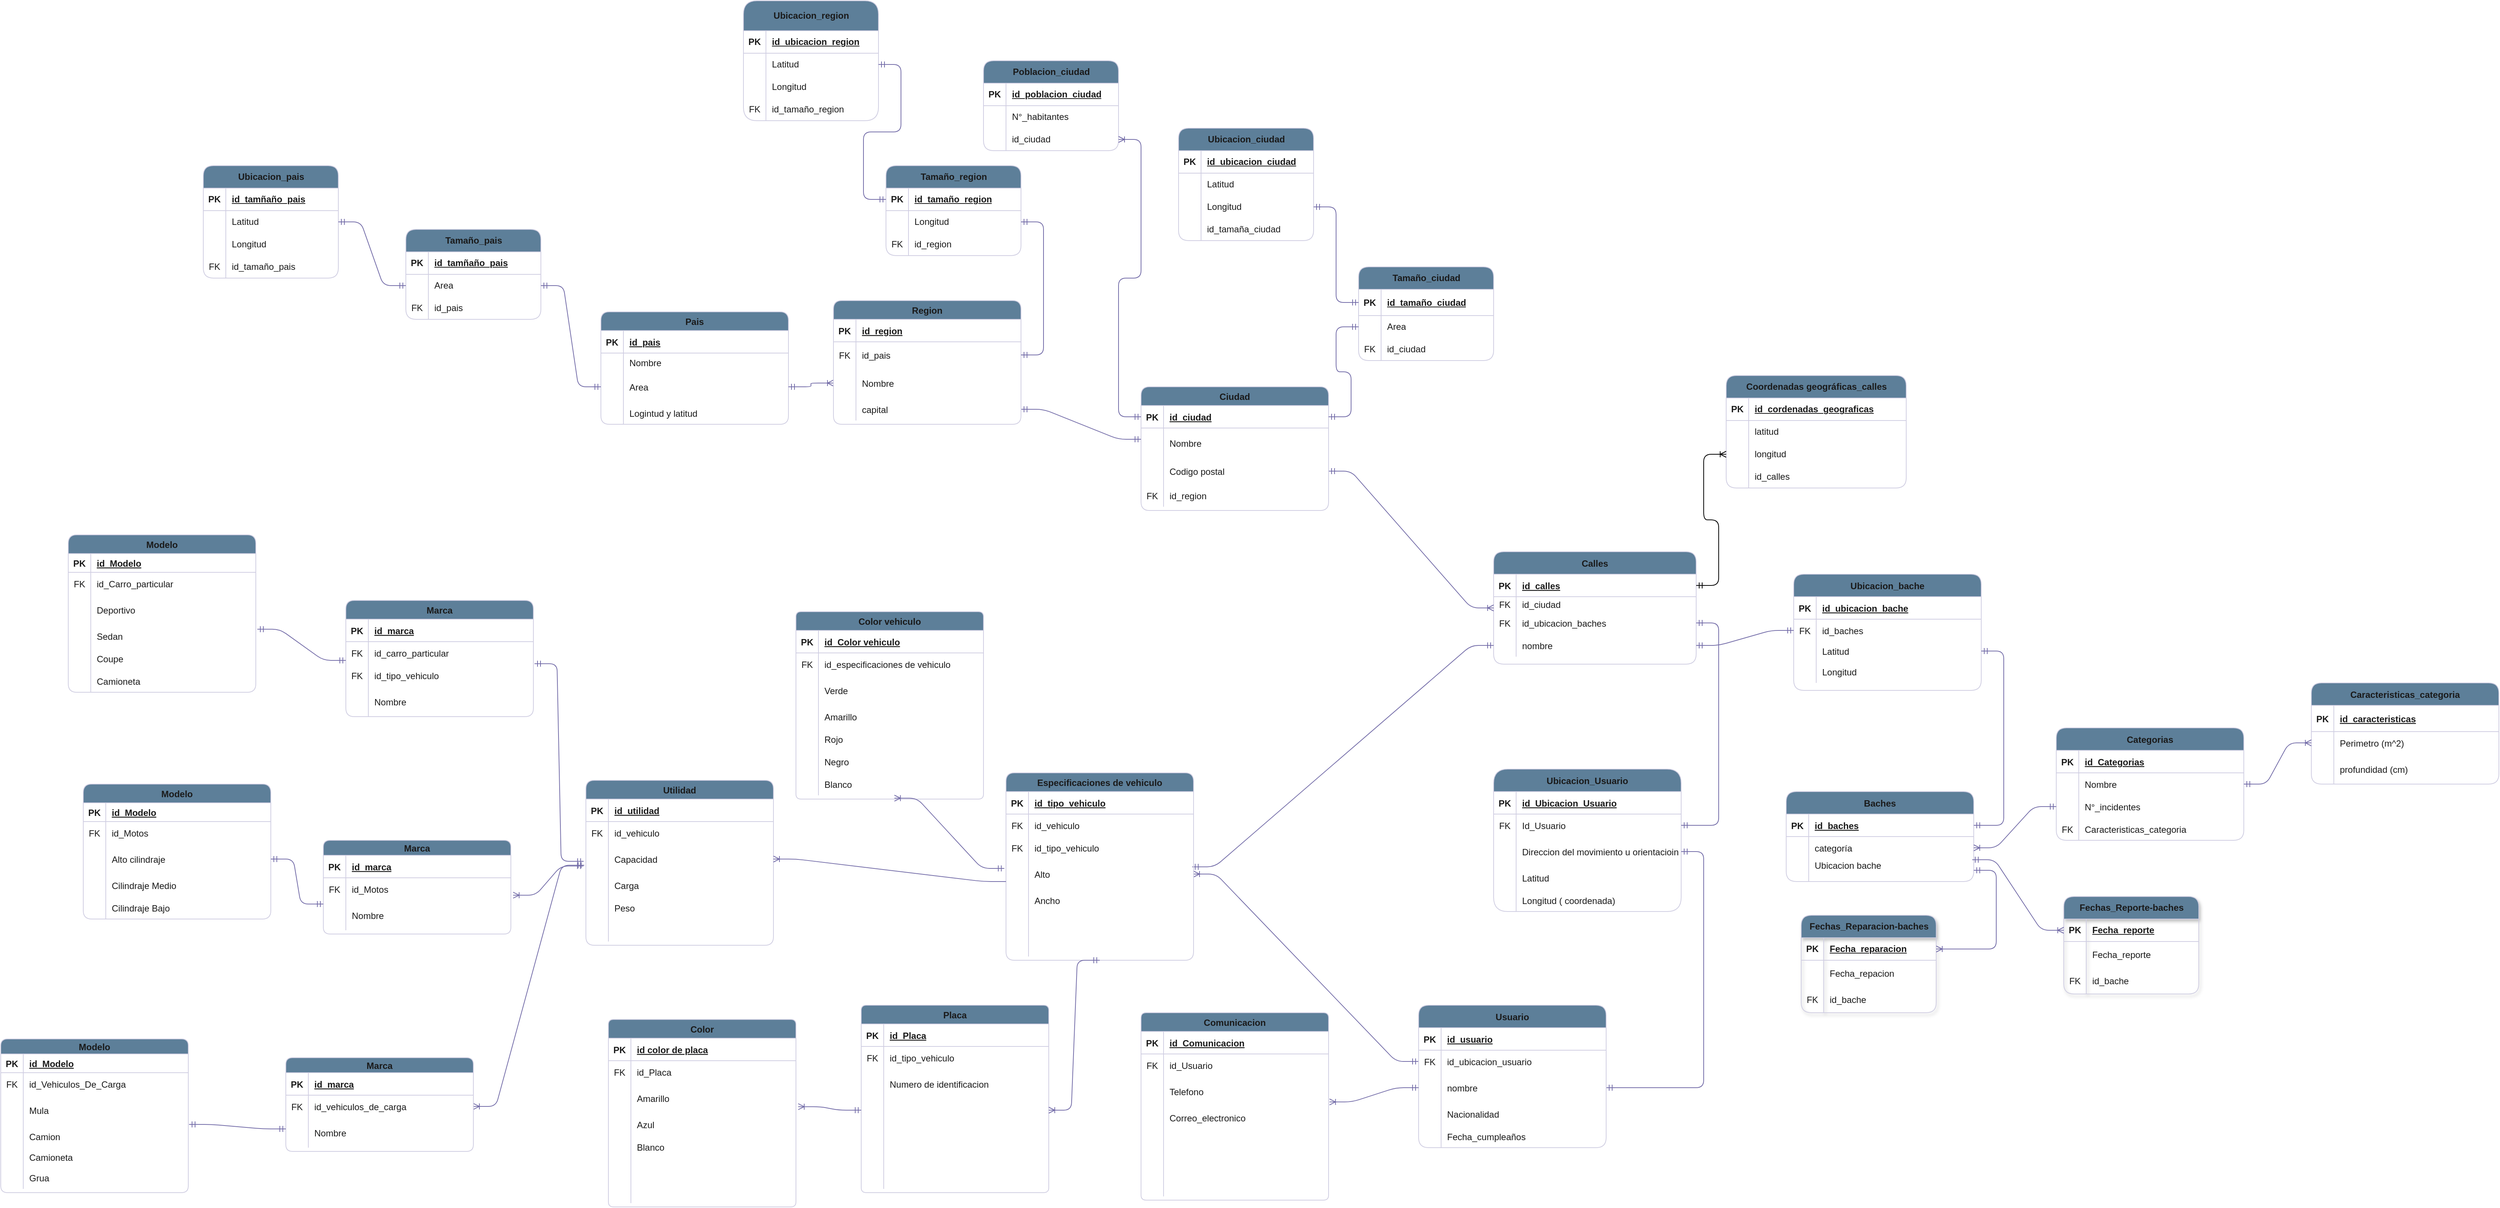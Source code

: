 <mxfile version="24.2.3" type="github">
  <diagram name="Página-1" id="GFOVPBs5KzDKJa-naaWK">
    <mxGraphModel dx="5279" dy="3077" grid="1" gridSize="10" guides="1" tooltips="1" connect="1" arrows="1" fold="1" page="1" pageScale="1" pageWidth="827" pageHeight="1169" math="0" shadow="0">
      <root>
        <mxCell id="0" />
        <mxCell id="1" parent="0" />
        <mxCell id="e492R6WcjZTO4kii223Q-1" value="Baches" style="shape=table;startSize=30;container=1;collapsible=1;childLayout=tableLayout;fixedRows=1;rowLines=0;fontStyle=1;align=center;resizeLast=1;labelBackgroundColor=none;rounded=1;fillColor=#5D7F99;strokeColor=#D0CEE2;fontColor=#1A1A1A;" parent="1" vertex="1">
          <mxGeometry x="1810" y="615" width="250" height="120" as="geometry" />
        </mxCell>
        <mxCell id="e492R6WcjZTO4kii223Q-2" value="" style="shape=partialRectangle;collapsible=0;dropTarget=0;pointerEvents=0;fillColor=none;points=[[0,0.5],[1,0.5]];portConstraint=eastwest;top=0;left=0;right=0;bottom=1;labelBackgroundColor=none;rounded=1;strokeColor=#D0CEE2;fontColor=#1A1A1A;" parent="e492R6WcjZTO4kii223Q-1" vertex="1">
          <mxGeometry y="30" width="250" height="30" as="geometry" />
        </mxCell>
        <mxCell id="e492R6WcjZTO4kii223Q-3" value="PK" style="shape=partialRectangle;overflow=hidden;connectable=0;fillColor=none;top=0;left=0;bottom=0;right=0;fontStyle=1;labelBackgroundColor=none;rounded=1;strokeColor=#D0CEE2;fontColor=#1A1A1A;" parent="e492R6WcjZTO4kii223Q-2" vertex="1">
          <mxGeometry width="30" height="30" as="geometry">
            <mxRectangle width="30" height="30" as="alternateBounds" />
          </mxGeometry>
        </mxCell>
        <mxCell id="e492R6WcjZTO4kii223Q-4" value="id_baches" style="shape=partialRectangle;overflow=hidden;connectable=0;fillColor=none;top=0;left=0;bottom=0;right=0;align=left;spacingLeft=6;fontStyle=5;labelBackgroundColor=none;rounded=1;strokeColor=#D0CEE2;fontColor=#1A1A1A;" parent="e492R6WcjZTO4kii223Q-2" vertex="1">
          <mxGeometry x="30" width="220" height="30" as="geometry">
            <mxRectangle width="220" height="30" as="alternateBounds" />
          </mxGeometry>
        </mxCell>
        <mxCell id="e492R6WcjZTO4kii223Q-5" value="" style="shape=partialRectangle;collapsible=0;dropTarget=0;pointerEvents=0;fillColor=none;points=[[0,0.5],[1,0.5]];portConstraint=eastwest;top=0;left=0;right=0;bottom=0;labelBackgroundColor=none;rounded=1;strokeColor=#D0CEE2;fontColor=#1A1A1A;" parent="e492R6WcjZTO4kii223Q-1" vertex="1">
          <mxGeometry y="60" width="250" height="30" as="geometry" />
        </mxCell>
        <mxCell id="e492R6WcjZTO4kii223Q-6" value="" style="shape=partialRectangle;overflow=hidden;connectable=0;fillColor=none;top=0;left=0;bottom=0;right=0;labelBackgroundColor=none;rounded=1;strokeColor=#D0CEE2;fontColor=#1A1A1A;" parent="e492R6WcjZTO4kii223Q-5" vertex="1">
          <mxGeometry width="30" height="30" as="geometry">
            <mxRectangle width="30" height="30" as="alternateBounds" />
          </mxGeometry>
        </mxCell>
        <mxCell id="e492R6WcjZTO4kii223Q-7" value="categoría" style="shape=partialRectangle;overflow=hidden;connectable=0;fillColor=none;top=0;left=0;bottom=0;right=0;align=left;spacingLeft=6;labelBackgroundColor=none;rounded=1;strokeColor=#D0CEE2;fontColor=#1A1A1A;" parent="e492R6WcjZTO4kii223Q-5" vertex="1">
          <mxGeometry x="30" width="220" height="30" as="geometry">
            <mxRectangle width="220" height="30" as="alternateBounds" />
          </mxGeometry>
        </mxCell>
        <mxCell id="e492R6WcjZTO4kii223Q-8" value="" style="shape=partialRectangle;collapsible=0;dropTarget=0;pointerEvents=0;fillColor=none;points=[[0,0.5],[1,0.5]];portConstraint=eastwest;top=0;left=0;right=0;bottom=0;labelBackgroundColor=none;rounded=1;strokeColor=#D0CEE2;fontColor=#1A1A1A;" parent="e492R6WcjZTO4kii223Q-1" vertex="1">
          <mxGeometry y="90" width="250" height="30" as="geometry" />
        </mxCell>
        <mxCell id="e492R6WcjZTO4kii223Q-9" value="" style="shape=partialRectangle;overflow=hidden;connectable=0;fillColor=none;top=0;left=0;bottom=0;right=0;labelBackgroundColor=none;rounded=1;strokeColor=#D0CEE2;fontColor=#1A1A1A;" parent="e492R6WcjZTO4kii223Q-8" vertex="1">
          <mxGeometry width="30" height="30" as="geometry">
            <mxRectangle width="30" height="30" as="alternateBounds" />
          </mxGeometry>
        </mxCell>
        <mxCell id="e492R6WcjZTO4kii223Q-10" value="Ubicacion bache&#xa;" style="shape=partialRectangle;overflow=hidden;connectable=0;fillColor=none;top=0;left=0;bottom=0;right=0;align=left;spacingLeft=6;labelBackgroundColor=none;rounded=1;strokeColor=#D0CEE2;fontColor=#1A1A1A;" parent="e492R6WcjZTO4kii223Q-8" vertex="1">
          <mxGeometry x="30" width="220" height="30" as="geometry">
            <mxRectangle width="220" height="30" as="alternateBounds" />
          </mxGeometry>
        </mxCell>
        <mxCell id="e492R6WcjZTO4kii223Q-17" value="Ubicacion_bache" style="shape=table;startSize=30;container=1;collapsible=1;childLayout=tableLayout;fixedRows=1;rowLines=0;fontStyle=1;align=center;resizeLast=1;labelBackgroundColor=none;rounded=1;fillColor=#5D7F99;strokeColor=#D0CEE2;fontColor=#1A1A1A;" parent="1" vertex="1">
          <mxGeometry x="1820" y="325" width="250" height="155" as="geometry" />
        </mxCell>
        <mxCell id="e492R6WcjZTO4kii223Q-18" value="" style="shape=partialRectangle;collapsible=0;dropTarget=0;pointerEvents=0;fillColor=none;points=[[0,0.5],[1,0.5]];portConstraint=eastwest;top=0;left=0;right=0;bottom=1;labelBackgroundColor=none;rounded=1;strokeColor=#D0CEE2;fontColor=#1A1A1A;" parent="e492R6WcjZTO4kii223Q-17" vertex="1">
          <mxGeometry y="30" width="250" height="30" as="geometry" />
        </mxCell>
        <mxCell id="e492R6WcjZTO4kii223Q-19" value="PK" style="shape=partialRectangle;overflow=hidden;connectable=0;fillColor=none;top=0;left=0;bottom=0;right=0;fontStyle=1;labelBackgroundColor=none;rounded=1;strokeColor=#D0CEE2;fontColor=#1A1A1A;" parent="e492R6WcjZTO4kii223Q-18" vertex="1">
          <mxGeometry width="30" height="30" as="geometry">
            <mxRectangle width="30" height="30" as="alternateBounds" />
          </mxGeometry>
        </mxCell>
        <mxCell id="e492R6WcjZTO4kii223Q-20" value="id_ubicacion_bache" style="shape=partialRectangle;overflow=hidden;connectable=0;fillColor=none;top=0;left=0;bottom=0;right=0;align=left;spacingLeft=6;fontStyle=5;labelBackgroundColor=none;rounded=1;strokeColor=#D0CEE2;fontColor=#1A1A1A;" parent="e492R6WcjZTO4kii223Q-18" vertex="1">
          <mxGeometry x="30" width="220" height="30" as="geometry">
            <mxRectangle width="220" height="30" as="alternateBounds" />
          </mxGeometry>
        </mxCell>
        <mxCell id="e492R6WcjZTO4kii223Q-21" value="" style="shape=partialRectangle;collapsible=0;dropTarget=0;pointerEvents=0;fillColor=none;points=[[0,0.5],[1,0.5]];portConstraint=eastwest;top=0;left=0;right=0;bottom=0;labelBackgroundColor=none;rounded=1;strokeColor=#D0CEE2;fontColor=#1A1A1A;" parent="e492R6WcjZTO4kii223Q-17" vertex="1">
          <mxGeometry y="60" width="250" height="30" as="geometry" />
        </mxCell>
        <mxCell id="e492R6WcjZTO4kii223Q-22" value="FK" style="shape=partialRectangle;overflow=hidden;connectable=0;fillColor=none;top=0;left=0;bottom=0;right=0;labelBackgroundColor=none;rounded=1;strokeColor=#D0CEE2;fontColor=#1A1A1A;" parent="e492R6WcjZTO4kii223Q-21" vertex="1">
          <mxGeometry width="30" height="30" as="geometry">
            <mxRectangle width="30" height="30" as="alternateBounds" />
          </mxGeometry>
        </mxCell>
        <mxCell id="e492R6WcjZTO4kii223Q-23" value="id_baches" style="shape=partialRectangle;overflow=hidden;connectable=0;fillColor=none;top=0;left=0;bottom=0;right=0;align=left;spacingLeft=6;labelBorderColor=none;labelBackgroundColor=none;rounded=1;strokeColor=#D0CEE2;fontColor=#1A1A1A;" parent="e492R6WcjZTO4kii223Q-21" vertex="1">
          <mxGeometry x="30" width="220" height="30" as="geometry">
            <mxRectangle width="220" height="30" as="alternateBounds" />
          </mxGeometry>
        </mxCell>
        <mxCell id="e492R6WcjZTO4kii223Q-24" value="" style="shape=partialRectangle;collapsible=0;dropTarget=0;pointerEvents=0;fillColor=none;points=[[0,0.5],[1,0.5]];portConstraint=eastwest;top=0;left=0;right=0;bottom=0;labelBackgroundColor=none;rounded=1;strokeColor=#D0CEE2;fontColor=#1A1A1A;" parent="e492R6WcjZTO4kii223Q-17" vertex="1">
          <mxGeometry y="90" width="250" height="25" as="geometry" />
        </mxCell>
        <mxCell id="e492R6WcjZTO4kii223Q-25" value="" style="shape=partialRectangle;overflow=hidden;connectable=0;fillColor=none;top=0;left=0;bottom=0;right=0;labelBackgroundColor=none;rounded=1;strokeColor=#D0CEE2;fontColor=#1A1A1A;" parent="e492R6WcjZTO4kii223Q-24" vertex="1">
          <mxGeometry width="30" height="25" as="geometry">
            <mxRectangle width="30" height="25" as="alternateBounds" />
          </mxGeometry>
        </mxCell>
        <mxCell id="e492R6WcjZTO4kii223Q-26" value="Latitud" style="shape=partialRectangle;overflow=hidden;connectable=0;fillColor=none;top=0;left=0;bottom=0;right=0;align=left;spacingLeft=6;labelBackgroundColor=none;rounded=1;strokeColor=#D0CEE2;fontColor=#1A1A1A;" parent="e492R6WcjZTO4kii223Q-24" vertex="1">
          <mxGeometry x="30" width="220" height="25" as="geometry">
            <mxRectangle width="220" height="25" as="alternateBounds" />
          </mxGeometry>
        </mxCell>
        <mxCell id="e492R6WcjZTO4kii223Q-27" value="" style="shape=partialRectangle;collapsible=0;dropTarget=0;pointerEvents=0;fillColor=none;points=[[0,0.5],[1,0.5]];portConstraint=eastwest;top=0;left=0;right=0;bottom=0;labelBackgroundColor=none;rounded=1;strokeColor=#D0CEE2;fontColor=#1A1A1A;" parent="e492R6WcjZTO4kii223Q-17" vertex="1">
          <mxGeometry y="115" width="250" height="30" as="geometry" />
        </mxCell>
        <mxCell id="e492R6WcjZTO4kii223Q-28" value="" style="shape=partialRectangle;overflow=hidden;connectable=0;fillColor=none;top=0;left=0;bottom=0;right=0;labelBackgroundColor=none;rounded=1;strokeColor=#D0CEE2;fontColor=#1A1A1A;" parent="e492R6WcjZTO4kii223Q-27" vertex="1">
          <mxGeometry width="30" height="30" as="geometry">
            <mxRectangle width="30" height="30" as="alternateBounds" />
          </mxGeometry>
        </mxCell>
        <mxCell id="e492R6WcjZTO4kii223Q-29" value="Longitud" style="shape=partialRectangle;overflow=hidden;connectable=0;fillColor=none;top=0;left=0;bottom=0;right=0;align=left;spacingLeft=6;labelBackgroundColor=none;rounded=1;strokeColor=#D0CEE2;fontColor=#1A1A1A;" parent="e492R6WcjZTO4kii223Q-27" vertex="1">
          <mxGeometry x="30" width="220" height="30" as="geometry">
            <mxRectangle width="220" height="30" as="alternateBounds" />
          </mxGeometry>
        </mxCell>
        <mxCell id="e492R6WcjZTO4kii223Q-30" value="Calles" style="shape=table;startSize=30;container=1;collapsible=1;childLayout=tableLayout;fixedRows=1;rowLines=0;fontStyle=1;align=center;resizeLast=1;labelBackgroundColor=none;rounded=1;fillColor=#5D7F99;strokeColor=#D0CEE2;fontColor=#1A1A1A;" parent="1" vertex="1">
          <mxGeometry x="1420" y="295" width="270" height="150" as="geometry" />
        </mxCell>
        <mxCell id="e492R6WcjZTO4kii223Q-31" value="" style="shape=partialRectangle;collapsible=0;dropTarget=0;pointerEvents=0;fillColor=none;points=[[0,0.5],[1,0.5]];portConstraint=eastwest;top=0;left=0;right=0;bottom=1;labelBackgroundColor=none;rounded=1;strokeColor=#D0CEE2;fontColor=#1A1A1A;" parent="e492R6WcjZTO4kii223Q-30" vertex="1">
          <mxGeometry y="30" width="270" height="30" as="geometry" />
        </mxCell>
        <mxCell id="e492R6WcjZTO4kii223Q-32" value="PK" style="shape=partialRectangle;overflow=hidden;connectable=0;fillColor=none;top=0;left=0;bottom=0;right=0;fontStyle=1;labelBackgroundColor=none;rounded=1;strokeColor=#D0CEE2;fontColor=#1A1A1A;" parent="e492R6WcjZTO4kii223Q-31" vertex="1">
          <mxGeometry width="30" height="30" as="geometry">
            <mxRectangle width="30" height="30" as="alternateBounds" />
          </mxGeometry>
        </mxCell>
        <mxCell id="e492R6WcjZTO4kii223Q-33" value="id_calles" style="shape=partialRectangle;overflow=hidden;connectable=0;fillColor=none;top=0;left=0;bottom=0;right=0;align=left;spacingLeft=6;fontStyle=5;labelBackgroundColor=none;rounded=1;strokeColor=#D0CEE2;fontColor=#1A1A1A;" parent="e492R6WcjZTO4kii223Q-31" vertex="1">
          <mxGeometry x="30" width="240" height="30" as="geometry">
            <mxRectangle width="240" height="30" as="alternateBounds" />
          </mxGeometry>
        </mxCell>
        <mxCell id="e492R6WcjZTO4kii223Q-37" value="" style="shape=partialRectangle;collapsible=0;dropTarget=0;pointerEvents=0;fillColor=none;points=[[0,0.5],[1,0.5]];portConstraint=eastwest;top=0;left=0;right=0;bottom=0;labelBackgroundColor=none;rounded=1;strokeColor=#D0CEE2;fontColor=#1A1A1A;" parent="e492R6WcjZTO4kii223Q-30" vertex="1">
          <mxGeometry y="60" width="270" height="20" as="geometry" />
        </mxCell>
        <mxCell id="e492R6WcjZTO4kii223Q-38" value="FK" style="shape=partialRectangle;overflow=hidden;connectable=0;fillColor=none;top=0;left=0;bottom=0;right=0;labelBackgroundColor=none;rounded=1;strokeColor=#D0CEE2;fontColor=#1A1A1A;" parent="e492R6WcjZTO4kii223Q-37" vertex="1">
          <mxGeometry width="30" height="20" as="geometry">
            <mxRectangle width="30" height="20" as="alternateBounds" />
          </mxGeometry>
        </mxCell>
        <mxCell id="e492R6WcjZTO4kii223Q-39" value="id_ciudad" style="shape=partialRectangle;overflow=hidden;connectable=0;fillColor=none;top=0;left=0;bottom=0;right=0;align=left;spacingLeft=6;labelBackgroundColor=none;rounded=1;strokeColor=#D0CEE2;fontColor=#1A1A1A;" parent="e492R6WcjZTO4kii223Q-37" vertex="1">
          <mxGeometry x="30" width="240" height="20" as="geometry">
            <mxRectangle width="240" height="20" as="alternateBounds" />
          </mxGeometry>
        </mxCell>
        <mxCell id="e492R6WcjZTO4kii223Q-40" value="" style="shape=partialRectangle;collapsible=0;dropTarget=0;pointerEvents=0;fillColor=none;points=[[0,0.5],[1,0.5]];portConstraint=eastwest;top=0;left=0;right=0;bottom=0;labelBackgroundColor=none;rounded=1;strokeColor=#D0CEE2;fontColor=#1A1A1A;" parent="e492R6WcjZTO4kii223Q-30" vertex="1">
          <mxGeometry y="80" width="270" height="30" as="geometry" />
        </mxCell>
        <mxCell id="e492R6WcjZTO4kii223Q-41" value="FK" style="shape=partialRectangle;overflow=hidden;connectable=0;fillColor=none;top=0;left=0;bottom=0;right=0;labelBackgroundColor=none;rounded=1;strokeColor=#D0CEE2;fontColor=#1A1A1A;" parent="e492R6WcjZTO4kii223Q-40" vertex="1">
          <mxGeometry width="30" height="30" as="geometry">
            <mxRectangle width="30" height="30" as="alternateBounds" />
          </mxGeometry>
        </mxCell>
        <mxCell id="e492R6WcjZTO4kii223Q-42" value="id_ubicacion_baches" style="shape=partialRectangle;overflow=hidden;connectable=0;fillColor=none;top=0;left=0;bottom=0;right=0;align=left;spacingLeft=6;verticalAlign=middle;noLabel=0;labelBackgroundColor=none;rounded=1;strokeColor=#D0CEE2;fontColor=#1A1A1A;" parent="e492R6WcjZTO4kii223Q-40" vertex="1">
          <mxGeometry x="30" width="240" height="30" as="geometry">
            <mxRectangle width="240" height="30" as="alternateBounds" />
          </mxGeometry>
        </mxCell>
        <mxCell id="e492R6WcjZTO4kii223Q-43" value="" style="shape=partialRectangle;collapsible=0;dropTarget=0;pointerEvents=0;fillColor=none;points=[[0,0.5],[1,0.5]];portConstraint=eastwest;top=0;left=0;right=0;bottom=0;labelBackgroundColor=none;rounded=1;strokeColor=#D0CEE2;fontColor=#1A1A1A;" parent="e492R6WcjZTO4kii223Q-30" vertex="1">
          <mxGeometry y="110" width="270" height="30" as="geometry" />
        </mxCell>
        <mxCell id="e492R6WcjZTO4kii223Q-44" value="" style="shape=partialRectangle;overflow=hidden;connectable=0;fillColor=none;top=0;left=0;bottom=0;right=0;labelBackgroundColor=none;rounded=1;strokeColor=#D0CEE2;fontColor=#1A1A1A;" parent="e492R6WcjZTO4kii223Q-43" vertex="1">
          <mxGeometry width="30" height="30" as="geometry">
            <mxRectangle width="30" height="30" as="alternateBounds" />
          </mxGeometry>
        </mxCell>
        <mxCell id="e492R6WcjZTO4kii223Q-45" value="nombre" style="shape=partialRectangle;overflow=hidden;connectable=0;fillColor=none;top=0;left=0;bottom=0;right=0;align=left;spacingLeft=6;labelBackgroundColor=none;rounded=1;strokeColor=#D0CEE2;fontColor=#1A1A1A;" parent="e492R6WcjZTO4kii223Q-43" vertex="1">
          <mxGeometry x="30" width="240" height="30" as="geometry">
            <mxRectangle width="240" height="30" as="alternateBounds" />
          </mxGeometry>
        </mxCell>
        <mxCell id="e492R6WcjZTO4kii223Q-46" value="Categorias" style="shape=table;startSize=30;container=1;collapsible=1;childLayout=tableLayout;fixedRows=1;rowLines=0;fontStyle=1;align=center;resizeLast=1;labelBackgroundColor=none;rounded=1;fillColor=#5D7F99;strokeColor=#D0CEE2;fontColor=#1A1A1A;" parent="1" vertex="1">
          <mxGeometry x="2170" y="530" width="250" height="150" as="geometry" />
        </mxCell>
        <mxCell id="e492R6WcjZTO4kii223Q-47" value="" style="shape=partialRectangle;collapsible=0;dropTarget=0;pointerEvents=0;fillColor=none;points=[[0,0.5],[1,0.5]];portConstraint=eastwest;top=0;left=0;right=0;bottom=1;labelBackgroundColor=none;rounded=1;strokeColor=#D0CEE2;fontColor=#1A1A1A;" parent="e492R6WcjZTO4kii223Q-46" vertex="1">
          <mxGeometry y="30" width="250" height="30" as="geometry" />
        </mxCell>
        <mxCell id="e492R6WcjZTO4kii223Q-48" value="PK" style="shape=partialRectangle;overflow=hidden;connectable=0;fillColor=none;top=0;left=0;bottom=0;right=0;fontStyle=1;labelBackgroundColor=none;rounded=1;strokeColor=#D0CEE2;fontColor=#1A1A1A;" parent="e492R6WcjZTO4kii223Q-47" vertex="1">
          <mxGeometry width="30" height="30" as="geometry">
            <mxRectangle width="30" height="30" as="alternateBounds" />
          </mxGeometry>
        </mxCell>
        <mxCell id="e492R6WcjZTO4kii223Q-49" value="id_Categorias" style="shape=partialRectangle;overflow=hidden;connectable=0;fillColor=none;top=0;left=0;bottom=0;right=0;align=left;spacingLeft=6;fontStyle=5;labelBackgroundColor=none;rounded=1;strokeColor=#D0CEE2;fontColor=#1A1A1A;" parent="e492R6WcjZTO4kii223Q-47" vertex="1">
          <mxGeometry x="30" width="220" height="30" as="geometry">
            <mxRectangle width="220" height="30" as="alternateBounds" />
          </mxGeometry>
        </mxCell>
        <mxCell id="e492R6WcjZTO4kii223Q-50" value="" style="shape=partialRectangle;collapsible=0;dropTarget=0;pointerEvents=0;fillColor=none;points=[[0,0.5],[1,0.5]];portConstraint=eastwest;top=0;left=0;right=0;bottom=0;labelBackgroundColor=none;rounded=1;strokeColor=#D0CEE2;fontColor=#1A1A1A;" parent="e492R6WcjZTO4kii223Q-46" vertex="1">
          <mxGeometry y="60" width="250" height="30" as="geometry" />
        </mxCell>
        <mxCell id="e492R6WcjZTO4kii223Q-51" value="" style="shape=partialRectangle;overflow=hidden;connectable=0;fillColor=none;top=0;left=0;bottom=0;right=0;labelBackgroundColor=none;rounded=1;strokeColor=#D0CEE2;fontColor=#1A1A1A;" parent="e492R6WcjZTO4kii223Q-50" vertex="1">
          <mxGeometry width="30" height="30" as="geometry">
            <mxRectangle width="30" height="30" as="alternateBounds" />
          </mxGeometry>
        </mxCell>
        <mxCell id="e492R6WcjZTO4kii223Q-52" value="Nombre" style="shape=partialRectangle;overflow=hidden;connectable=0;fillColor=none;top=0;left=0;bottom=0;right=0;align=left;spacingLeft=6;labelBackgroundColor=none;rounded=1;strokeColor=#D0CEE2;fontColor=#1A1A1A;" parent="e492R6WcjZTO4kii223Q-50" vertex="1">
          <mxGeometry x="30" width="220" height="30" as="geometry">
            <mxRectangle width="220" height="30" as="alternateBounds" />
          </mxGeometry>
        </mxCell>
        <mxCell id="e492R6WcjZTO4kii223Q-56" value="" style="shape=partialRectangle;collapsible=0;dropTarget=0;pointerEvents=0;fillColor=none;points=[[0,0.5],[1,0.5]];portConstraint=eastwest;top=0;left=0;right=0;bottom=0;labelBackgroundColor=none;rounded=1;strokeColor=#D0CEE2;fontColor=#1A1A1A;" parent="e492R6WcjZTO4kii223Q-46" vertex="1">
          <mxGeometry y="90" width="250" height="30" as="geometry" />
        </mxCell>
        <mxCell id="e492R6WcjZTO4kii223Q-57" value="" style="shape=partialRectangle;overflow=hidden;connectable=0;fillColor=none;top=0;left=0;bottom=0;right=0;labelBackgroundColor=none;rounded=1;strokeColor=#D0CEE2;fontColor=#1A1A1A;" parent="e492R6WcjZTO4kii223Q-56" vertex="1">
          <mxGeometry width="30" height="30" as="geometry">
            <mxRectangle width="30" height="30" as="alternateBounds" />
          </mxGeometry>
        </mxCell>
        <mxCell id="e492R6WcjZTO4kii223Q-58" value="N°_incidentes" style="shape=partialRectangle;overflow=hidden;connectable=0;fillColor=none;top=0;left=0;bottom=0;right=0;align=left;spacingLeft=6;labelBackgroundColor=none;rounded=1;strokeColor=#D0CEE2;fontColor=#1A1A1A;" parent="e492R6WcjZTO4kii223Q-56" vertex="1">
          <mxGeometry x="30" width="220" height="30" as="geometry">
            <mxRectangle width="220" height="30" as="alternateBounds" />
          </mxGeometry>
        </mxCell>
        <mxCell id="e492R6WcjZTO4kii223Q-348" value="" style="shape=partialRectangle;collapsible=0;dropTarget=0;pointerEvents=0;fillColor=none;points=[[0,0.5],[1,0.5]];portConstraint=eastwest;top=0;left=0;right=0;bottom=0;labelBackgroundColor=none;rounded=1;strokeColor=#D0CEE2;fontColor=#1A1A1A;" parent="e492R6WcjZTO4kii223Q-46" vertex="1">
          <mxGeometry y="120" width="250" height="30" as="geometry" />
        </mxCell>
        <mxCell id="e492R6WcjZTO4kii223Q-349" value="FK" style="shape=partialRectangle;overflow=hidden;connectable=0;fillColor=none;top=0;left=0;bottom=0;right=0;labelBackgroundColor=none;rounded=1;strokeColor=#D0CEE2;fontColor=#1A1A1A;" parent="e492R6WcjZTO4kii223Q-348" vertex="1">
          <mxGeometry width="30" height="30" as="geometry">
            <mxRectangle width="30" height="30" as="alternateBounds" />
          </mxGeometry>
        </mxCell>
        <mxCell id="e492R6WcjZTO4kii223Q-350" value="Caracteristicas_categoria" style="shape=partialRectangle;overflow=hidden;connectable=0;fillColor=none;top=0;left=0;bottom=0;right=0;align=left;spacingLeft=6;labelBackgroundColor=none;rounded=1;strokeColor=#D0CEE2;fontColor=#1A1A1A;" parent="e492R6WcjZTO4kii223Q-348" vertex="1">
          <mxGeometry x="30" width="220" height="30" as="geometry">
            <mxRectangle width="220" height="30" as="alternateBounds" />
          </mxGeometry>
        </mxCell>
        <mxCell id="e492R6WcjZTO4kii223Q-65" value="" style="edgeStyle=entityRelationEdgeStyle;fontSize=12;html=1;endArrow=ERoneToMany;startArrow=ERmandOne;rounded=1;exitX=0;exitY=0.5;exitDx=0;exitDy=0;entryX=1;entryY=0.5;entryDx=0;entryDy=0;labelBackgroundColor=none;fontColor=default;strokeColor=#736CA8;" parent="1" source="e492R6WcjZTO4kii223Q-56" target="e492R6WcjZTO4kii223Q-5" edge="1">
          <mxGeometry width="100" height="100" relative="1" as="geometry">
            <mxPoint x="2160" y="680" as="sourcePoint" />
            <mxPoint x="2110" y="485" as="targetPoint" />
          </mxGeometry>
        </mxCell>
        <mxCell id="e492R6WcjZTO4kii223Q-66" value="Ubicacion_Usuario" style="shape=table;startSize=30;container=1;collapsible=1;childLayout=tableLayout;fixedRows=1;rowLines=0;fontStyle=1;align=center;resizeLast=1;labelBackgroundColor=none;rounded=1;fillColor=#5D7F99;strokeColor=#D0CEE2;fontColor=#1A1A1A;arcSize=21;" parent="1" vertex="1">
          <mxGeometry x="1420" y="585" width="250" height="190" as="geometry" />
        </mxCell>
        <mxCell id="e492R6WcjZTO4kii223Q-67" value="" style="shape=partialRectangle;collapsible=0;dropTarget=0;pointerEvents=0;fillColor=none;points=[[0,0.5],[1,0.5]];portConstraint=eastwest;top=0;left=0;right=0;bottom=1;labelBackgroundColor=none;rounded=1;strokeColor=#D0CEE2;fontColor=#1A1A1A;" parent="e492R6WcjZTO4kii223Q-66" vertex="1">
          <mxGeometry y="30" width="250" height="30" as="geometry" />
        </mxCell>
        <mxCell id="e492R6WcjZTO4kii223Q-68" value="PK" style="shape=partialRectangle;overflow=hidden;connectable=0;fillColor=none;top=0;left=0;bottom=0;right=0;fontStyle=1;labelBackgroundColor=none;rounded=1;strokeColor=#D0CEE2;fontColor=#1A1A1A;" parent="e492R6WcjZTO4kii223Q-67" vertex="1">
          <mxGeometry width="30" height="30" as="geometry">
            <mxRectangle width="30" height="30" as="alternateBounds" />
          </mxGeometry>
        </mxCell>
        <mxCell id="e492R6WcjZTO4kii223Q-69" value="id_Ubicacion_Usuario" style="shape=partialRectangle;overflow=hidden;connectable=0;fillColor=none;top=0;left=0;bottom=0;right=0;align=left;spacingLeft=6;fontStyle=5;labelBackgroundColor=none;rounded=1;strokeColor=#D0CEE2;fontColor=#1A1A1A;" parent="e492R6WcjZTO4kii223Q-67" vertex="1">
          <mxGeometry x="30" width="220" height="30" as="geometry">
            <mxRectangle width="220" height="30" as="alternateBounds" />
          </mxGeometry>
        </mxCell>
        <mxCell id="e492R6WcjZTO4kii223Q-70" value="" style="shape=partialRectangle;collapsible=0;dropTarget=0;pointerEvents=0;fillColor=none;points=[[0,0.5],[1,0.5]];portConstraint=eastwest;top=0;left=0;right=0;bottom=0;labelBackgroundColor=none;rounded=1;strokeColor=#D0CEE2;fontColor=#1A1A1A;" parent="e492R6WcjZTO4kii223Q-66" vertex="1">
          <mxGeometry y="60" width="250" height="30" as="geometry" />
        </mxCell>
        <mxCell id="e492R6WcjZTO4kii223Q-71" value="FK" style="shape=partialRectangle;overflow=hidden;connectable=0;fillColor=none;top=0;left=0;bottom=0;right=0;labelBackgroundColor=none;rounded=1;strokeColor=#D0CEE2;fontColor=#1A1A1A;" parent="e492R6WcjZTO4kii223Q-70" vertex="1">
          <mxGeometry width="30" height="30" as="geometry">
            <mxRectangle width="30" height="30" as="alternateBounds" />
          </mxGeometry>
        </mxCell>
        <mxCell id="e492R6WcjZTO4kii223Q-72" value="Id_Usuario" style="shape=partialRectangle;overflow=hidden;connectable=0;fillColor=none;top=0;left=0;bottom=0;right=0;align=left;spacingLeft=6;labelBackgroundColor=none;rounded=1;strokeColor=#D0CEE2;fontColor=#1A1A1A;" parent="e492R6WcjZTO4kii223Q-70" vertex="1">
          <mxGeometry x="30" width="220" height="30" as="geometry">
            <mxRectangle width="220" height="30" as="alternateBounds" />
          </mxGeometry>
        </mxCell>
        <mxCell id="e492R6WcjZTO4kii223Q-73" value="" style="shape=partialRectangle;collapsible=0;dropTarget=0;pointerEvents=0;fillColor=none;points=[[0,0.5],[1,0.5]];portConstraint=eastwest;top=0;left=0;right=0;bottom=0;labelBackgroundColor=none;rounded=1;strokeColor=#D0CEE2;fontColor=#1A1A1A;" parent="e492R6WcjZTO4kii223Q-66" vertex="1">
          <mxGeometry y="90" width="250" height="40" as="geometry" />
        </mxCell>
        <mxCell id="e492R6WcjZTO4kii223Q-74" value="" style="shape=partialRectangle;overflow=hidden;connectable=0;fillColor=none;top=0;left=0;bottom=0;right=0;labelBackgroundColor=none;rounded=1;strokeColor=#D0CEE2;fontColor=#1A1A1A;" parent="e492R6WcjZTO4kii223Q-73" vertex="1">
          <mxGeometry width="30" height="40" as="geometry">
            <mxRectangle width="30" height="40" as="alternateBounds" />
          </mxGeometry>
        </mxCell>
        <mxCell id="e492R6WcjZTO4kii223Q-75" value="Direccion del movimiento u orientacioin" style="shape=partialRectangle;overflow=hidden;connectable=0;fillColor=none;top=0;left=0;bottom=0;right=0;align=left;spacingLeft=6;labelBackgroundColor=none;rounded=1;strokeColor=#D0CEE2;fontColor=#1A1A1A;" parent="e492R6WcjZTO4kii223Q-73" vertex="1">
          <mxGeometry x="30" width="220" height="40" as="geometry">
            <mxRectangle width="220" height="40" as="alternateBounds" />
          </mxGeometry>
        </mxCell>
        <mxCell id="e492R6WcjZTO4kii223Q-76" value="" style="shape=partialRectangle;collapsible=0;dropTarget=0;pointerEvents=0;fillColor=none;points=[[0,0.5],[1,0.5]];portConstraint=eastwest;top=0;left=0;right=0;bottom=0;labelBackgroundColor=none;rounded=1;strokeColor=#D0CEE2;fontColor=#1A1A1A;" parent="e492R6WcjZTO4kii223Q-66" vertex="1">
          <mxGeometry y="130" width="250" height="30" as="geometry" />
        </mxCell>
        <mxCell id="e492R6WcjZTO4kii223Q-77" value="" style="shape=partialRectangle;overflow=hidden;connectable=0;fillColor=none;top=0;left=0;bottom=0;right=0;labelBackgroundColor=none;rounded=1;strokeColor=#D0CEE2;fontColor=#1A1A1A;" parent="e492R6WcjZTO4kii223Q-76" vertex="1">
          <mxGeometry width="30" height="30" as="geometry">
            <mxRectangle width="30" height="30" as="alternateBounds" />
          </mxGeometry>
        </mxCell>
        <mxCell id="e492R6WcjZTO4kii223Q-78" value="Latitud " style="shape=partialRectangle;overflow=hidden;connectable=0;fillColor=none;top=0;left=0;bottom=0;right=0;align=left;spacingLeft=6;labelBackgroundColor=none;rounded=1;strokeColor=#D0CEE2;fontColor=#1A1A1A;" parent="e492R6WcjZTO4kii223Q-76" vertex="1">
          <mxGeometry x="30" width="220" height="30" as="geometry">
            <mxRectangle width="220" height="30" as="alternateBounds" />
          </mxGeometry>
        </mxCell>
        <mxCell id="e492R6WcjZTO4kii223Q-79" value="" style="shape=partialRectangle;collapsible=0;dropTarget=0;pointerEvents=0;fillColor=none;points=[[0,0.5],[1,0.5]];portConstraint=eastwest;top=0;left=0;right=0;bottom=0;labelBackgroundColor=none;rounded=1;strokeColor=#D0CEE2;fontColor=#1A1A1A;" parent="e492R6WcjZTO4kii223Q-66" vertex="1">
          <mxGeometry y="160" width="250" height="30" as="geometry" />
        </mxCell>
        <mxCell id="e492R6WcjZTO4kii223Q-80" value="" style="shape=partialRectangle;overflow=hidden;connectable=0;fillColor=none;top=0;left=0;bottom=0;right=0;labelBackgroundColor=none;rounded=1;strokeColor=#D0CEE2;fontColor=#1A1A1A;" parent="e492R6WcjZTO4kii223Q-79" vertex="1">
          <mxGeometry width="30" height="30" as="geometry">
            <mxRectangle width="30" height="30" as="alternateBounds" />
          </mxGeometry>
        </mxCell>
        <mxCell id="e492R6WcjZTO4kii223Q-81" value="Longitud ( coordenada)" style="shape=partialRectangle;overflow=hidden;connectable=0;fillColor=none;top=0;left=0;bottom=0;right=0;align=left;spacingLeft=6;labelBackgroundColor=none;rounded=1;strokeColor=#D0CEE2;fontColor=#1A1A1A;" parent="e492R6WcjZTO4kii223Q-79" vertex="1">
          <mxGeometry x="30" width="220" height="30" as="geometry">
            <mxRectangle width="220" height="30" as="alternateBounds" />
          </mxGeometry>
        </mxCell>
        <mxCell id="e492R6WcjZTO4kii223Q-85" value="" style="edgeStyle=entityRelationEdgeStyle;fontSize=12;html=1;endArrow=ERmandOne;startArrow=ERmandOne;rounded=1;exitX=1;exitY=0.5;exitDx=0;exitDy=0;labelBackgroundColor=none;fontColor=default;strokeColor=#736CA8;" parent="1" source="e492R6WcjZTO4kii223Q-2" target="e492R6WcjZTO4kii223Q-24" edge="1">
          <mxGeometry width="100" height="100" relative="1" as="geometry">
            <mxPoint x="2090" y="565" as="sourcePoint" />
            <mxPoint x="2130" y="425" as="targetPoint" />
            <Array as="points">
              <mxPoint x="2110" y="495" />
            </Array>
          </mxGeometry>
        </mxCell>
        <mxCell id="e492R6WcjZTO4kii223Q-86" value="" style="edgeStyle=entityRelationEdgeStyle;fontSize=12;html=1;endArrow=ERmandOne;startArrow=ERmandOne;rounded=1;entryX=0;entryY=0.5;entryDx=0;entryDy=0;exitX=1;exitY=0.5;exitDx=0;exitDy=0;labelBackgroundColor=none;fontColor=default;strokeColor=#736CA8;" parent="1" target="e492R6WcjZTO4kii223Q-21" edge="1">
          <mxGeometry width="100" height="100" relative="1" as="geometry">
            <mxPoint x="1690" y="420" as="sourcePoint" />
            <mxPoint x="1740" y="545" as="targetPoint" />
          </mxGeometry>
        </mxCell>
        <mxCell id="e492R6WcjZTO4kii223Q-105" value="" style="edgeStyle=entityRelationEdgeStyle;fontSize=12;html=1;endArrow=ERmandOne;startArrow=ERmandOne;rounded=1;exitX=1;exitY=0.5;exitDx=0;exitDy=0;labelBackgroundColor=none;fontColor=default;strokeColor=#736CA8;" parent="1" source="e492R6WcjZTO4kii223Q-70" target="e492R6WcjZTO4kii223Q-40" edge="1">
          <mxGeometry width="100" height="100" relative="1" as="geometry">
            <mxPoint x="1590" y="665" as="sourcePoint" />
            <mxPoint x="1690" y="565" as="targetPoint" />
          </mxGeometry>
        </mxCell>
        <mxCell id="e492R6WcjZTO4kii223Q-152" value="" style="edgeStyle=entityRelationEdgeStyle;fontSize=12;html=1;endArrow=ERmandOne;startArrow=ERmandOne;rounded=1;exitX=1;exitY=0.5;exitDx=0;exitDy=0;labelBackgroundColor=none;fontColor=default;strokeColor=#736CA8;" parent="1" source="e492R6WcjZTO4kii223Q-308" target="e492R6WcjZTO4kii223Q-73" edge="1">
          <mxGeometry width="100" height="100" relative="1" as="geometry">
            <mxPoint x="1630" y="1130" as="sourcePoint" />
            <mxPoint x="1720" y="845" as="targetPoint" />
            <Array as="points">
              <mxPoint x="1650" y="915" />
              <mxPoint x="1740" y="995" />
            </Array>
          </mxGeometry>
        </mxCell>
        <mxCell id="e492R6WcjZTO4kii223Q-211" value="" style="edgeStyle=entityRelationEdgeStyle;fontSize=12;html=1;endArrow=ERoneToMany;startArrow=ERmandOne;rounded=1;entryX=0;entryY=0.5;entryDx=0;entryDy=0;exitX=1;exitY=0.5;exitDx=0;exitDy=0;labelBackgroundColor=none;fontColor=default;strokeColor=#736CA8;" parent="1" source="SGEStncexn-Bk3im0I74-11" edge="1">
          <mxGeometry width="100" height="100" relative="1" as="geometry">
            <mxPoint x="1320" y="410" as="sourcePoint" />
            <mxPoint x="1420" y="370.0" as="targetPoint" />
          </mxGeometry>
        </mxCell>
        <mxCell id="e492R6WcjZTO4kii223Q-213" value="" style="edgeStyle=entityRelationEdgeStyle;fontSize=12;html=1;endArrow=ERoneToMany;startArrow=ERmandOne;rounded=1;entryX=1;entryY=0.5;entryDx=0;entryDy=0;exitX=0;exitY=0.5;exitDx=0;exitDy=0;labelBackgroundColor=none;fontColor=default;strokeColor=#736CA8;" parent="1" source="e492R6WcjZTO4kii223Q-305" target="0eW7Yr8kDW8qpJJsqxQU-8" edge="1">
          <mxGeometry width="100" height="100" relative="1" as="geometry">
            <mxPoint x="1380" y="1000" as="sourcePoint" />
            <mxPoint x="1170" y="805.0" as="targetPoint" />
          </mxGeometry>
        </mxCell>
        <mxCell id="e492R6WcjZTO4kii223Q-255" value="&lt;span style=&quot;color: rgba(0, 0, 0, 0); font-family: monospace; font-size: 0px; text-align: start;&quot;&gt;%3CmxGraphModel%3E%3Croot%3E%3CmxCell%20id%3D%220%22%2F%3E%3CmxCell%20id%3D%221%22%20parent%3D%220%22%2F%3E%3CmxCell%20id%3D%222%22%20value%3D%22%22%20style%3D%22edgeStyle%3DentityRelationEdgeStyle%3BfontSize%3D12%3Bhtml%3D1%3BendArrow%3DERoneToMany%3BstartArrow%3DERmandOne%3Brounded%3D1%3BentryX%3D0.984%3BentryY%3D-0.067%3BentryDx%3D0%3BentryDy%3D0%3BentryPerimeter%3D0%3BexitX%3D-0.012%3BexitY%3D0.267%3BexitDx%3D0%3BexitDy%3D0%3BexitPerimeter%3D0%3BlabelBackgroundColor%3Dnone%3BfontColor%3Ddefault%3BstrokeColor%3D%23736CA8%3B%22%20edge%3D%221%22%20parent%3D%221%22%3E%3CmxGeometry%20width%3D%22100%22%20height%3D%22100%22%20relative%3D%221%22%20as%3D%22geometry%22%3E%3CmxPoint%20x%3D%22207%22%20y%3D%22693%22%20as%3D%22sourcePoint%22%2F%3E%3CmxPoint%20x%3D%22106%22%20y%3D%22758%22%20as%3D%22targetPoint%22%2F%3E%3C%2FmxGeometry%3E%3C%2FmxCell%3E%3C%2Froot%3E%3C%2FmxGraphModel%3E&lt;/span&gt;" style="edgeStyle=entityRelationEdgeStyle;fontSize=12;html=1;endArrow=ERoneToMany;startArrow=ERmandOne;rounded=1;entryX=1.012;entryY=0.774;entryDx=0;entryDy=0;entryPerimeter=0;exitX=-0.013;exitY=0.732;exitDx=0;exitDy=0;exitPerimeter=0;labelBackgroundColor=none;fontColor=default;strokeColor=#736CA8;" parent="1" source="0eW7Yr8kDW8qpJJsqxQU-30" target="XSsJNzDue4hUMJ7JKd3W-67" edge="1">
          <mxGeometry width="100" height="100" relative="1" as="geometry">
            <mxPoint x="207" y="693.01" as="sourcePoint" />
            <mxPoint x="106.0" y="757.99" as="targetPoint" />
          </mxGeometry>
        </mxCell>
        <mxCell id="e492R6WcjZTO4kii223Q-256" value="" style="edgeStyle=entityRelationEdgeStyle;fontSize=12;html=1;endArrow=ERoneToMany;startArrow=ERmandOne;rounded=1;entryX=1;entryY=0.5;entryDx=0;entryDy=0;labelBackgroundColor=none;fontColor=default;strokeColor=#736CA8;exitX=-0.009;exitY=0.705;exitDx=0;exitDy=0;exitPerimeter=0;" parent="1" source="0eW7Yr8kDW8qpJJsqxQU-30" target="XSsJNzDue4hUMJ7JKd3W-115" edge="1">
          <mxGeometry width="100" height="100" relative="1" as="geometry">
            <mxPoint x="285" y="674.24" as="sourcePoint" />
            <mxPoint x="140" y="1015.75" as="targetPoint" />
            <Array as="points">
              <mxPoint x="200" y="900" />
            </Array>
          </mxGeometry>
        </mxCell>
        <mxCell id="e492R6WcjZTO4kii223Q-257" value="" style="edgeStyle=entityRelationEdgeStyle;fontSize=12;html=1;endArrow=ERmandOne;startArrow=ERmandOne;rounded=1;entryX=0;entryY=0.5;entryDx=0;entryDy=0;labelBackgroundColor=none;fontColor=default;strokeColor=#736CA8;exitX=0.993;exitY=0.258;exitDx=0;exitDy=0;exitPerimeter=0;" parent="1" source="0eW7Yr8kDW8qpJJsqxQU-8" target="e492R6WcjZTO4kii223Q-43" edge="1">
          <mxGeometry width="100" height="100" relative="1" as="geometry">
            <mxPoint x="1170" y="740" as="sourcePoint" />
            <mxPoint x="1680" y="785" as="targetPoint" />
            <Array as="points">
              <mxPoint x="1660" y="925" />
              <mxPoint x="1750" y="1005" />
            </Array>
          </mxGeometry>
        </mxCell>
        <mxCell id="e492R6WcjZTO4kii223Q-280" value="Fechas_Reparacion-baches" style="shape=table;startSize=30;container=1;collapsible=1;childLayout=tableLayout;fixedRows=1;rowLines=0;fontStyle=1;align=center;resizeLast=1;html=1;fillColor=#5D7F99;strokeColor=#D0CEE2;rounded=1;shadow=1;labelBackgroundColor=none;fontColor=#1A1A1A;" parent="1" vertex="1">
          <mxGeometry x="1830" y="780" width="180" height="130" as="geometry" />
        </mxCell>
        <mxCell id="e492R6WcjZTO4kii223Q-281" value="" style="shape=tableRow;horizontal=0;startSize=0;swimlaneHead=0;swimlaneBody=0;fillColor=none;collapsible=0;dropTarget=0;points=[[0,0.5],[1,0.5]];portConstraint=eastwest;top=0;left=0;right=0;bottom=1;labelBackgroundColor=none;strokeColor=#D0CEE2;fontColor=#1A1A1A;rounded=1;" parent="e492R6WcjZTO4kii223Q-280" vertex="1">
          <mxGeometry y="30" width="180" height="30" as="geometry" />
        </mxCell>
        <mxCell id="e492R6WcjZTO4kii223Q-282" value="PK" style="shape=partialRectangle;connectable=0;fillColor=none;top=0;left=0;bottom=0;right=0;fontStyle=1;overflow=hidden;whiteSpace=wrap;html=1;labelBackgroundColor=none;strokeColor=#D0CEE2;fontColor=#1A1A1A;rounded=1;" parent="e492R6WcjZTO4kii223Q-281" vertex="1">
          <mxGeometry width="30" height="30" as="geometry">
            <mxRectangle width="30" height="30" as="alternateBounds" />
          </mxGeometry>
        </mxCell>
        <mxCell id="e492R6WcjZTO4kii223Q-283" value="Fecha_reparacion" style="shape=partialRectangle;connectable=0;fillColor=none;top=0;left=0;bottom=0;right=0;align=left;spacingLeft=6;fontStyle=5;overflow=hidden;whiteSpace=wrap;html=1;labelBackgroundColor=none;strokeColor=#D0CEE2;fontColor=#1A1A1A;rounded=1;" parent="e492R6WcjZTO4kii223Q-281" vertex="1">
          <mxGeometry x="30" width="150" height="30" as="geometry">
            <mxRectangle width="150" height="30" as="alternateBounds" />
          </mxGeometry>
        </mxCell>
        <mxCell id="e492R6WcjZTO4kii223Q-284" value="" style="shape=tableRow;horizontal=0;startSize=0;swimlaneHead=0;swimlaneBody=0;fillColor=none;collapsible=0;dropTarget=0;points=[[0,0.5],[1,0.5]];portConstraint=eastwest;top=0;left=0;right=0;bottom=0;labelBackgroundColor=none;strokeColor=#D0CEE2;fontColor=#1A1A1A;rounded=1;" parent="e492R6WcjZTO4kii223Q-280" vertex="1">
          <mxGeometry y="60" width="180" height="35" as="geometry" />
        </mxCell>
        <mxCell id="e492R6WcjZTO4kii223Q-285" value="" style="shape=partialRectangle;connectable=0;fillColor=none;top=0;left=0;bottom=0;right=0;editable=1;overflow=hidden;whiteSpace=wrap;html=1;labelBackgroundColor=none;strokeColor=#D0CEE2;fontColor=#1A1A1A;rounded=1;" parent="e492R6WcjZTO4kii223Q-284" vertex="1">
          <mxGeometry width="30" height="35" as="geometry">
            <mxRectangle width="30" height="35" as="alternateBounds" />
          </mxGeometry>
        </mxCell>
        <mxCell id="e492R6WcjZTO4kii223Q-286" value="Fecha_repacion" style="shape=partialRectangle;connectable=0;fillColor=none;top=0;left=0;bottom=0;right=0;align=left;spacingLeft=6;overflow=hidden;whiteSpace=wrap;html=1;labelBackgroundColor=none;strokeColor=#D0CEE2;fontColor=#1A1A1A;rounded=1;" parent="e492R6WcjZTO4kii223Q-284" vertex="1">
          <mxGeometry x="30" width="150" height="35" as="geometry">
            <mxRectangle width="150" height="35" as="alternateBounds" />
          </mxGeometry>
        </mxCell>
        <mxCell id="e492R6WcjZTO4kii223Q-293" value="" style="shape=tableRow;horizontal=0;startSize=0;swimlaneHead=0;swimlaneBody=0;fillColor=none;collapsible=0;dropTarget=0;points=[[0,0.5],[1,0.5]];portConstraint=eastwest;top=0;left=0;right=0;bottom=0;labelBackgroundColor=none;strokeColor=#D0CEE2;fontColor=#1A1A1A;rounded=1;" parent="e492R6WcjZTO4kii223Q-280" vertex="1">
          <mxGeometry y="95" width="180" height="35" as="geometry" />
        </mxCell>
        <mxCell id="e492R6WcjZTO4kii223Q-294" value="FK" style="shape=partialRectangle;connectable=0;fillColor=none;top=0;left=0;bottom=0;right=0;editable=1;overflow=hidden;whiteSpace=wrap;html=1;labelBackgroundColor=none;strokeColor=#D0CEE2;fontColor=#1A1A1A;rounded=1;" parent="e492R6WcjZTO4kii223Q-293" vertex="1">
          <mxGeometry width="30" height="35" as="geometry">
            <mxRectangle width="30" height="35" as="alternateBounds" />
          </mxGeometry>
        </mxCell>
        <mxCell id="e492R6WcjZTO4kii223Q-295" value="id_bache" style="shape=partialRectangle;connectable=0;fillColor=none;top=0;left=0;bottom=0;right=0;align=left;spacingLeft=6;overflow=hidden;whiteSpace=wrap;html=1;labelBackgroundColor=none;strokeColor=#D0CEE2;fontColor=#1A1A1A;rounded=1;" parent="e492R6WcjZTO4kii223Q-293" vertex="1">
          <mxGeometry x="30" width="150" height="35" as="geometry">
            <mxRectangle width="150" height="35" as="alternateBounds" />
          </mxGeometry>
        </mxCell>
        <mxCell id="e492R6WcjZTO4kii223Q-300" value="" style="edgeStyle=entityRelationEdgeStyle;fontSize=12;html=1;endArrow=ERoneToMany;startArrow=ERmandOne;rounded=1;labelBackgroundColor=none;strokeColor=#736CA8;fontColor=default;" parent="1" source="e492R6WcjZTO4kii223Q-8" target="e492R6WcjZTO4kii223Q-281" edge="1">
          <mxGeometry width="100" height="100" relative="1" as="geometry">
            <mxPoint x="2110" y="860" as="sourcePoint" />
            <mxPoint x="2210" y="760" as="targetPoint" />
          </mxGeometry>
        </mxCell>
        <mxCell id="e492R6WcjZTO4kii223Q-301" value="Usuario" style="shape=table;startSize=30;container=1;collapsible=1;childLayout=tableLayout;fixedRows=1;rowLines=0;fontStyle=1;align=center;resizeLast=1;labelBackgroundColor=none;rounded=1;shadow=0;fillColor=#5D7F99;strokeColor=#D0CEE2;fontColor=#1A1A1A;" parent="1" vertex="1">
          <mxGeometry x="1320" y="900" width="250" height="190" as="geometry">
            <mxRectangle x="600" y="900" width="80" height="30" as="alternateBounds" />
          </mxGeometry>
        </mxCell>
        <mxCell id="e492R6WcjZTO4kii223Q-302" value="" style="shape=partialRectangle;collapsible=0;dropTarget=0;pointerEvents=0;fillColor=none;points=[[0,0.5],[1,0.5]];portConstraint=eastwest;top=0;left=0;right=0;bottom=1;labelBackgroundColor=none;rounded=1;strokeColor=#D0CEE2;fontColor=#1A1A1A;" parent="e492R6WcjZTO4kii223Q-301" vertex="1">
          <mxGeometry y="30" width="250" height="30" as="geometry" />
        </mxCell>
        <mxCell id="e492R6WcjZTO4kii223Q-303" value="PK" style="shape=partialRectangle;overflow=hidden;connectable=0;fillColor=none;top=0;left=0;bottom=0;right=0;fontStyle=1;labelBackgroundColor=none;rounded=1;strokeColor=#D0CEE2;fontColor=#1A1A1A;" parent="e492R6WcjZTO4kii223Q-302" vertex="1">
          <mxGeometry width="30" height="30" as="geometry">
            <mxRectangle width="30" height="30" as="alternateBounds" />
          </mxGeometry>
        </mxCell>
        <mxCell id="e492R6WcjZTO4kii223Q-304" value="id_usuario" style="shape=partialRectangle;overflow=hidden;connectable=0;fillColor=none;top=0;left=0;bottom=0;right=0;align=left;spacingLeft=6;fontStyle=5;labelBackgroundColor=none;rounded=1;strokeColor=#D0CEE2;fontColor=#1A1A1A;" parent="e492R6WcjZTO4kii223Q-302" vertex="1">
          <mxGeometry x="30" width="220" height="30" as="geometry">
            <mxRectangle width="220" height="30" as="alternateBounds" />
          </mxGeometry>
        </mxCell>
        <mxCell id="e492R6WcjZTO4kii223Q-305" value="" style="shape=partialRectangle;collapsible=0;dropTarget=0;pointerEvents=0;fillColor=none;points=[[0,0.5],[1,0.5]];portConstraint=eastwest;top=0;left=0;right=0;bottom=0;labelBackgroundColor=none;rounded=1;strokeColor=#D0CEE2;fontColor=#1A1A1A;" parent="e492R6WcjZTO4kii223Q-301" vertex="1">
          <mxGeometry y="60" width="250" height="30" as="geometry" />
        </mxCell>
        <mxCell id="e492R6WcjZTO4kii223Q-306" value="FK" style="shape=partialRectangle;overflow=hidden;connectable=0;fillColor=none;top=0;left=0;bottom=0;right=0;labelBackgroundColor=none;rounded=1;strokeColor=#D0CEE2;fontColor=#1A1A1A;" parent="e492R6WcjZTO4kii223Q-305" vertex="1">
          <mxGeometry width="30" height="30" as="geometry">
            <mxRectangle width="30" height="30" as="alternateBounds" />
          </mxGeometry>
        </mxCell>
        <mxCell id="e492R6WcjZTO4kii223Q-307" value="id_ubicacion_usuario" style="shape=partialRectangle;overflow=hidden;connectable=0;fillColor=none;top=0;left=0;bottom=0;right=0;align=left;spacingLeft=6;labelBackgroundColor=none;rounded=1;strokeColor=#D0CEE2;fontColor=#1A1A1A;" parent="e492R6WcjZTO4kii223Q-305" vertex="1">
          <mxGeometry x="30" width="220" height="30" as="geometry">
            <mxRectangle width="220" height="30" as="alternateBounds" />
          </mxGeometry>
        </mxCell>
        <mxCell id="e492R6WcjZTO4kii223Q-308" value="" style="shape=partialRectangle;collapsible=0;dropTarget=0;pointerEvents=0;fillColor=none;points=[[0,0.5],[1,0.5]];portConstraint=eastwest;top=0;left=0;right=0;bottom=0;labelBackgroundColor=none;rounded=1;strokeColor=#D0CEE2;fontColor=#1A1A1A;" parent="e492R6WcjZTO4kii223Q-301" vertex="1">
          <mxGeometry y="90" width="250" height="40" as="geometry" />
        </mxCell>
        <mxCell id="e492R6WcjZTO4kii223Q-309" value="" style="shape=partialRectangle;overflow=hidden;connectable=0;fillColor=none;top=0;left=0;bottom=0;right=0;labelBackgroundColor=none;rounded=1;strokeColor=#D0CEE2;fontColor=#1A1A1A;" parent="e492R6WcjZTO4kii223Q-308" vertex="1">
          <mxGeometry width="30" height="40" as="geometry">
            <mxRectangle width="30" height="40" as="alternateBounds" />
          </mxGeometry>
        </mxCell>
        <mxCell id="e492R6WcjZTO4kii223Q-310" value="nombre" style="shape=partialRectangle;overflow=hidden;connectable=0;fillColor=none;top=0;left=0;bottom=0;right=0;align=left;spacingLeft=6;labelBackgroundColor=none;rounded=1;strokeColor=#D0CEE2;fontColor=#1A1A1A;" parent="e492R6WcjZTO4kii223Q-308" vertex="1">
          <mxGeometry x="30" width="220" height="40" as="geometry">
            <mxRectangle width="220" height="40" as="alternateBounds" />
          </mxGeometry>
        </mxCell>
        <mxCell id="e492R6WcjZTO4kii223Q-311" value="" style="shape=partialRectangle;collapsible=0;dropTarget=0;pointerEvents=0;fillColor=none;points=[[0,0.5],[1,0.5]];portConstraint=eastwest;top=0;left=0;right=0;bottom=0;labelBackgroundColor=none;rounded=1;strokeColor=#D0CEE2;fontColor=#1A1A1A;" parent="e492R6WcjZTO4kii223Q-301" vertex="1">
          <mxGeometry y="130" width="250" height="30" as="geometry" />
        </mxCell>
        <mxCell id="e492R6WcjZTO4kii223Q-312" value="" style="shape=partialRectangle;overflow=hidden;connectable=0;fillColor=none;top=0;left=0;bottom=0;right=0;labelBackgroundColor=none;rounded=1;strokeColor=#D0CEE2;fontColor=#1A1A1A;" parent="e492R6WcjZTO4kii223Q-311" vertex="1">
          <mxGeometry width="30" height="30" as="geometry">
            <mxRectangle width="30" height="30" as="alternateBounds" />
          </mxGeometry>
        </mxCell>
        <mxCell id="e492R6WcjZTO4kii223Q-313" value="Nacionalidad" style="shape=partialRectangle;overflow=hidden;connectable=0;fillColor=none;top=0;left=0;bottom=0;right=0;align=left;spacingLeft=6;labelBackgroundColor=none;rounded=1;strokeColor=#D0CEE2;fontColor=#1A1A1A;" parent="e492R6WcjZTO4kii223Q-311" vertex="1">
          <mxGeometry x="30" width="220" height="30" as="geometry">
            <mxRectangle width="220" height="30" as="alternateBounds" />
          </mxGeometry>
        </mxCell>
        <mxCell id="e492R6WcjZTO4kii223Q-317" value="" style="shape=partialRectangle;collapsible=0;dropTarget=0;pointerEvents=0;fillColor=none;points=[[0,0.5],[1,0.5]];portConstraint=eastwest;top=0;left=0;right=0;bottom=0;labelBackgroundColor=none;rounded=1;strokeColor=#D0CEE2;fontColor=#1A1A1A;" parent="e492R6WcjZTO4kii223Q-301" vertex="1">
          <mxGeometry y="160" width="250" height="30" as="geometry" />
        </mxCell>
        <mxCell id="e492R6WcjZTO4kii223Q-318" value="" style="shape=partialRectangle;overflow=hidden;connectable=0;fillColor=none;top=0;left=0;bottom=0;right=0;labelBackgroundColor=none;rounded=1;strokeColor=#D0CEE2;fontColor=#1A1A1A;" parent="e492R6WcjZTO4kii223Q-317" vertex="1">
          <mxGeometry width="30" height="30" as="geometry">
            <mxRectangle width="30" height="30" as="alternateBounds" />
          </mxGeometry>
        </mxCell>
        <mxCell id="e492R6WcjZTO4kii223Q-319" value="Fecha_cumpleaños" style="shape=partialRectangle;overflow=hidden;connectable=0;fillColor=none;top=0;left=0;bottom=0;right=0;align=left;spacingLeft=6;labelBackgroundColor=none;rounded=1;strokeColor=#D0CEE2;fontColor=#1A1A1A;" parent="e492R6WcjZTO4kii223Q-317" vertex="1">
          <mxGeometry x="30" width="220" height="30" as="geometry">
            <mxRectangle width="220" height="30" as="alternateBounds" />
          </mxGeometry>
        </mxCell>
        <mxCell id="e492R6WcjZTO4kii223Q-323" value="Fechas_Reporte-baches" style="shape=table;startSize=30;container=1;collapsible=1;childLayout=tableLayout;fixedRows=1;rowLines=0;fontStyle=1;align=center;resizeLast=1;html=1;fillColor=#5D7F99;strokeColor=#D0CEE2;rounded=1;shadow=1;labelBackgroundColor=none;fontColor=#1A1A1A;" parent="1" vertex="1">
          <mxGeometry x="2180" y="755" width="180" height="130" as="geometry" />
        </mxCell>
        <mxCell id="e492R6WcjZTO4kii223Q-324" value="" style="shape=tableRow;horizontal=0;startSize=0;swimlaneHead=0;swimlaneBody=0;fillColor=none;collapsible=0;dropTarget=0;points=[[0,0.5],[1,0.5]];portConstraint=eastwest;top=0;left=0;right=0;bottom=1;labelBackgroundColor=none;strokeColor=#D0CEE2;fontColor=#1A1A1A;rounded=1;" parent="e492R6WcjZTO4kii223Q-323" vertex="1">
          <mxGeometry y="30" width="180" height="30" as="geometry" />
        </mxCell>
        <mxCell id="e492R6WcjZTO4kii223Q-325" value="PK" style="shape=partialRectangle;connectable=0;fillColor=none;top=0;left=0;bottom=0;right=0;fontStyle=1;overflow=hidden;whiteSpace=wrap;html=1;labelBackgroundColor=none;strokeColor=#D0CEE2;fontColor=#1A1A1A;rounded=1;" parent="e492R6WcjZTO4kii223Q-324" vertex="1">
          <mxGeometry width="30" height="30" as="geometry">
            <mxRectangle width="30" height="30" as="alternateBounds" />
          </mxGeometry>
        </mxCell>
        <mxCell id="e492R6WcjZTO4kii223Q-326" value="Fecha_reporte" style="shape=partialRectangle;connectable=0;fillColor=none;top=0;left=0;bottom=0;right=0;align=left;spacingLeft=6;fontStyle=5;overflow=hidden;whiteSpace=wrap;html=1;labelBackgroundColor=none;strokeColor=#D0CEE2;fontColor=#1A1A1A;rounded=1;" parent="e492R6WcjZTO4kii223Q-324" vertex="1">
          <mxGeometry x="30" width="150" height="30" as="geometry">
            <mxRectangle width="150" height="30" as="alternateBounds" />
          </mxGeometry>
        </mxCell>
        <mxCell id="e492R6WcjZTO4kii223Q-327" value="" style="shape=tableRow;horizontal=0;startSize=0;swimlaneHead=0;swimlaneBody=0;fillColor=none;collapsible=0;dropTarget=0;points=[[0,0.5],[1,0.5]];portConstraint=eastwest;top=0;left=0;right=0;bottom=0;labelBackgroundColor=none;strokeColor=#D0CEE2;fontColor=#1A1A1A;rounded=1;" parent="e492R6WcjZTO4kii223Q-323" vertex="1">
          <mxGeometry y="60" width="180" height="35" as="geometry" />
        </mxCell>
        <mxCell id="e492R6WcjZTO4kii223Q-328" value="" style="shape=partialRectangle;connectable=0;fillColor=none;top=0;left=0;bottom=0;right=0;editable=1;overflow=hidden;whiteSpace=wrap;html=1;labelBackgroundColor=none;strokeColor=#D0CEE2;fontColor=#1A1A1A;rounded=1;" parent="e492R6WcjZTO4kii223Q-327" vertex="1">
          <mxGeometry width="30" height="35" as="geometry">
            <mxRectangle width="30" height="35" as="alternateBounds" />
          </mxGeometry>
        </mxCell>
        <mxCell id="e492R6WcjZTO4kii223Q-329" value="Fecha_reporte" style="shape=partialRectangle;connectable=0;fillColor=none;top=0;left=0;bottom=0;right=0;align=left;spacingLeft=6;overflow=hidden;whiteSpace=wrap;html=1;labelBackgroundColor=none;strokeColor=#D0CEE2;fontColor=#1A1A1A;rounded=1;" parent="e492R6WcjZTO4kii223Q-327" vertex="1">
          <mxGeometry x="30" width="150" height="35" as="geometry">
            <mxRectangle width="150" height="35" as="alternateBounds" />
          </mxGeometry>
        </mxCell>
        <mxCell id="e492R6WcjZTO4kii223Q-330" value="" style="shape=tableRow;horizontal=0;startSize=0;swimlaneHead=0;swimlaneBody=0;fillColor=none;collapsible=0;dropTarget=0;points=[[0,0.5],[1,0.5]];portConstraint=eastwest;top=0;left=0;right=0;bottom=0;labelBackgroundColor=none;strokeColor=#D0CEE2;fontColor=#1A1A1A;rounded=1;" parent="e492R6WcjZTO4kii223Q-323" vertex="1">
          <mxGeometry y="95" width="180" height="35" as="geometry" />
        </mxCell>
        <mxCell id="e492R6WcjZTO4kii223Q-331" value="FK" style="shape=partialRectangle;connectable=0;fillColor=none;top=0;left=0;bottom=0;right=0;editable=1;overflow=hidden;whiteSpace=wrap;html=1;labelBackgroundColor=none;strokeColor=#D0CEE2;fontColor=#1A1A1A;rounded=1;" parent="e492R6WcjZTO4kii223Q-330" vertex="1">
          <mxGeometry width="30" height="35" as="geometry">
            <mxRectangle width="30" height="35" as="alternateBounds" />
          </mxGeometry>
        </mxCell>
        <mxCell id="e492R6WcjZTO4kii223Q-332" value="id_bache" style="shape=partialRectangle;connectable=0;fillColor=none;top=0;left=0;bottom=0;right=0;align=left;spacingLeft=6;overflow=hidden;whiteSpace=wrap;html=1;labelBackgroundColor=none;strokeColor=#D0CEE2;fontColor=#1A1A1A;rounded=1;" parent="e492R6WcjZTO4kii223Q-330" vertex="1">
          <mxGeometry x="30" width="150" height="35" as="geometry">
            <mxRectangle width="150" height="35" as="alternateBounds" />
          </mxGeometry>
        </mxCell>
        <mxCell id="e492R6WcjZTO4kii223Q-333" value="" style="edgeStyle=entityRelationEdgeStyle;fontSize=12;html=1;endArrow=ERoneToMany;startArrow=ERmandOne;rounded=1;strokeColor=#736CA8;fontColor=#1A1A1A;exitX=0.992;exitY=0.03;exitDx=0;exitDy=0;exitPerimeter=0;entryX=0;entryY=0.5;entryDx=0;entryDy=0;" parent="1" source="e492R6WcjZTO4kii223Q-8" target="e492R6WcjZTO4kii223Q-324" edge="1">
          <mxGeometry width="100" height="100" relative="1" as="geometry">
            <mxPoint x="2160" y="890" as="sourcePoint" />
            <mxPoint x="2260" y="790" as="targetPoint" />
          </mxGeometry>
        </mxCell>
        <mxCell id="e492R6WcjZTO4kii223Q-334" value="Caracteristicas_categoria" style="shape=table;startSize=30;container=1;collapsible=1;childLayout=tableLayout;fixedRows=1;rowLines=0;fontStyle=1;align=center;resizeLast=1;labelBackgroundColor=none;rounded=1;fillColor=#5D7F99;strokeColor=#D0CEE2;fontColor=#1A1A1A;" parent="1" vertex="1">
          <mxGeometry x="2510" y="470" width="250" height="135" as="geometry" />
        </mxCell>
        <mxCell id="e492R6WcjZTO4kii223Q-335" value="" style="shape=partialRectangle;collapsible=0;dropTarget=0;pointerEvents=0;fillColor=none;points=[[0,0.5],[1,0.5]];portConstraint=eastwest;top=0;left=0;right=0;bottom=1;labelBackgroundColor=none;rounded=1;strokeColor=#D0CEE2;fontColor=#1A1A1A;" parent="e492R6WcjZTO4kii223Q-334" vertex="1">
          <mxGeometry y="30" width="250" height="35" as="geometry" />
        </mxCell>
        <mxCell id="e492R6WcjZTO4kii223Q-336" value="PK" style="shape=partialRectangle;overflow=hidden;connectable=0;fillColor=none;top=0;left=0;bottom=0;right=0;fontStyle=1;labelBackgroundColor=none;rounded=1;strokeColor=#D0CEE2;fontColor=#1A1A1A;" parent="e492R6WcjZTO4kii223Q-335" vertex="1">
          <mxGeometry width="30" height="35" as="geometry">
            <mxRectangle width="30" height="35" as="alternateBounds" />
          </mxGeometry>
        </mxCell>
        <mxCell id="e492R6WcjZTO4kii223Q-337" value="id_caracteristicas" style="shape=partialRectangle;overflow=hidden;connectable=0;fillColor=none;top=0;left=0;bottom=0;right=0;align=left;spacingLeft=6;fontStyle=5;labelBackgroundColor=none;rounded=1;strokeColor=#D0CEE2;fontColor=#1A1A1A;" parent="e492R6WcjZTO4kii223Q-335" vertex="1">
          <mxGeometry x="30" width="220" height="35" as="geometry">
            <mxRectangle width="220" height="35" as="alternateBounds" />
          </mxGeometry>
        </mxCell>
        <mxCell id="e492R6WcjZTO4kii223Q-338" value="" style="shape=partialRectangle;collapsible=0;dropTarget=0;pointerEvents=0;fillColor=none;points=[[0,0.5],[1,0.5]];portConstraint=eastwest;top=0;left=0;right=0;bottom=0;labelBackgroundColor=none;rounded=1;strokeColor=#D0CEE2;fontColor=#1A1A1A;" parent="e492R6WcjZTO4kii223Q-334" vertex="1">
          <mxGeometry y="65" width="250" height="30" as="geometry" />
        </mxCell>
        <mxCell id="e492R6WcjZTO4kii223Q-339" value="" style="shape=partialRectangle;overflow=hidden;connectable=0;fillColor=none;top=0;left=0;bottom=0;right=0;labelBackgroundColor=none;rounded=1;strokeColor=#D0CEE2;fontColor=#1A1A1A;" parent="e492R6WcjZTO4kii223Q-338" vertex="1">
          <mxGeometry width="30" height="30" as="geometry">
            <mxRectangle width="30" height="30" as="alternateBounds" />
          </mxGeometry>
        </mxCell>
        <mxCell id="e492R6WcjZTO4kii223Q-340" value="Perimetro (m^2)" style="shape=partialRectangle;overflow=hidden;connectable=0;fillColor=none;top=0;left=0;bottom=0;right=0;align=left;spacingLeft=6;labelBackgroundColor=none;rounded=1;strokeColor=#D0CEE2;fontColor=#1A1A1A;" parent="e492R6WcjZTO4kii223Q-338" vertex="1">
          <mxGeometry x="30" width="220" height="30" as="geometry">
            <mxRectangle width="220" height="30" as="alternateBounds" />
          </mxGeometry>
        </mxCell>
        <mxCell id="e492R6WcjZTO4kii223Q-341" value="" style="shape=partialRectangle;collapsible=0;dropTarget=0;pointerEvents=0;fillColor=none;points=[[0,0.5],[1,0.5]];portConstraint=eastwest;top=0;left=0;right=0;bottom=0;labelBackgroundColor=none;rounded=1;strokeColor=#D0CEE2;fontColor=#1A1A1A;" parent="e492R6WcjZTO4kii223Q-334" vertex="1">
          <mxGeometry y="95" width="250" height="40" as="geometry" />
        </mxCell>
        <mxCell id="e492R6WcjZTO4kii223Q-342" value="" style="shape=partialRectangle;overflow=hidden;connectable=0;fillColor=none;top=0;left=0;bottom=0;right=0;labelBackgroundColor=none;rounded=1;strokeColor=#D0CEE2;fontColor=#1A1A1A;" parent="e492R6WcjZTO4kii223Q-341" vertex="1">
          <mxGeometry width="30" height="40" as="geometry">
            <mxRectangle width="30" height="40" as="alternateBounds" />
          </mxGeometry>
        </mxCell>
        <mxCell id="e492R6WcjZTO4kii223Q-343" value="profundidad (cm)" style="shape=partialRectangle;overflow=hidden;connectable=0;fillColor=none;top=0;left=0;bottom=0;right=0;align=left;spacingLeft=6;labelBackgroundColor=none;rounded=1;strokeColor=#D0CEE2;fontColor=#1A1A1A;" parent="e492R6WcjZTO4kii223Q-341" vertex="1">
          <mxGeometry x="30" width="220" height="40" as="geometry">
            <mxRectangle width="220" height="40" as="alternateBounds" />
          </mxGeometry>
        </mxCell>
        <mxCell id="e492R6WcjZTO4kii223Q-347" value="" style="edgeStyle=entityRelationEdgeStyle;fontSize=12;html=1;endArrow=ERoneToMany;startArrow=ERmandOne;rounded=1;strokeColor=#736CA8;fontColor=#1A1A1A;exitX=1;exitY=0.5;exitDx=0;exitDy=0;entryX=0;entryY=0.5;entryDx=0;entryDy=0;" parent="1" source="e492R6WcjZTO4kii223Q-50" target="e492R6WcjZTO4kii223Q-338" edge="1">
          <mxGeometry width="100" height="100" relative="1" as="geometry">
            <mxPoint x="2470" y="760" as="sourcePoint" />
            <mxPoint x="2620" y="640" as="targetPoint" />
          </mxGeometry>
        </mxCell>
        <mxCell id="e492R6WcjZTO4kii223Q-351" value="Coordenadas geográficas_calles" style="shape=table;startSize=30;container=1;collapsible=1;childLayout=tableLayout;fixedRows=1;rowLines=0;fontStyle=1;align=center;resizeLast=1;html=1;strokeColor=#D0CEE2;fontColor=#1A1A1A;fillColor=#5D7F99;rounded=1;" parent="1" vertex="1">
          <mxGeometry x="1730" y="60" width="240" height="150" as="geometry" />
        </mxCell>
        <mxCell id="e492R6WcjZTO4kii223Q-352" value="" style="shape=tableRow;horizontal=0;startSize=0;swimlaneHead=0;swimlaneBody=0;fillColor=none;collapsible=0;dropTarget=0;points=[[0,0.5],[1,0.5]];portConstraint=eastwest;top=0;left=0;right=0;bottom=1;strokeColor=#D0CEE2;fontColor=#1A1A1A;rounded=1;" parent="e492R6WcjZTO4kii223Q-351" vertex="1">
          <mxGeometry y="30" width="240" height="30" as="geometry" />
        </mxCell>
        <mxCell id="e492R6WcjZTO4kii223Q-353" value="PK" style="shape=partialRectangle;connectable=0;fillColor=none;top=0;left=0;bottom=0;right=0;fontStyle=1;overflow=hidden;whiteSpace=wrap;html=1;strokeColor=#D0CEE2;fontColor=#1A1A1A;rounded=1;" parent="e492R6WcjZTO4kii223Q-352" vertex="1">
          <mxGeometry width="30" height="30" as="geometry">
            <mxRectangle width="30" height="30" as="alternateBounds" />
          </mxGeometry>
        </mxCell>
        <mxCell id="e492R6WcjZTO4kii223Q-354" value="id_cordenadas_geograficas" style="shape=partialRectangle;connectable=0;fillColor=none;top=0;left=0;bottom=0;right=0;align=left;spacingLeft=6;fontStyle=5;overflow=hidden;whiteSpace=wrap;html=1;strokeColor=#D0CEE2;fontColor=#1A1A1A;rounded=1;" parent="e492R6WcjZTO4kii223Q-352" vertex="1">
          <mxGeometry x="30" width="210" height="30" as="geometry">
            <mxRectangle width="210" height="30" as="alternateBounds" />
          </mxGeometry>
        </mxCell>
        <mxCell id="e492R6WcjZTO4kii223Q-355" value="" style="shape=tableRow;horizontal=0;startSize=0;swimlaneHead=0;swimlaneBody=0;fillColor=none;collapsible=0;dropTarget=0;points=[[0,0.5],[1,0.5]];portConstraint=eastwest;top=0;left=0;right=0;bottom=0;strokeColor=#D0CEE2;fontColor=#1A1A1A;rounded=1;" parent="e492R6WcjZTO4kii223Q-351" vertex="1">
          <mxGeometry y="60" width="240" height="30" as="geometry" />
        </mxCell>
        <mxCell id="e492R6WcjZTO4kii223Q-356" value="" style="shape=partialRectangle;connectable=0;fillColor=none;top=0;left=0;bottom=0;right=0;editable=1;overflow=hidden;whiteSpace=wrap;html=1;strokeColor=#D0CEE2;fontColor=#1A1A1A;rounded=1;" parent="e492R6WcjZTO4kii223Q-355" vertex="1">
          <mxGeometry width="30" height="30" as="geometry">
            <mxRectangle width="30" height="30" as="alternateBounds" />
          </mxGeometry>
        </mxCell>
        <mxCell id="e492R6WcjZTO4kii223Q-357" value="latitud" style="shape=partialRectangle;connectable=0;fillColor=none;top=0;left=0;bottom=0;right=0;align=left;spacingLeft=6;overflow=hidden;whiteSpace=wrap;html=1;strokeColor=#D0CEE2;fontColor=#1A1A1A;rounded=1;" parent="e492R6WcjZTO4kii223Q-355" vertex="1">
          <mxGeometry x="30" width="210" height="30" as="geometry">
            <mxRectangle width="210" height="30" as="alternateBounds" />
          </mxGeometry>
        </mxCell>
        <mxCell id="e492R6WcjZTO4kii223Q-358" value="" style="shape=tableRow;horizontal=0;startSize=0;swimlaneHead=0;swimlaneBody=0;fillColor=none;collapsible=0;dropTarget=0;points=[[0,0.5],[1,0.5]];portConstraint=eastwest;top=0;left=0;right=0;bottom=0;strokeColor=#D0CEE2;fontColor=#1A1A1A;rounded=1;" parent="e492R6WcjZTO4kii223Q-351" vertex="1">
          <mxGeometry y="90" width="240" height="30" as="geometry" />
        </mxCell>
        <mxCell id="e492R6WcjZTO4kii223Q-359" value="" style="shape=partialRectangle;connectable=0;fillColor=none;top=0;left=0;bottom=0;right=0;editable=1;overflow=hidden;whiteSpace=wrap;html=1;strokeColor=#D0CEE2;fontColor=#1A1A1A;rounded=1;" parent="e492R6WcjZTO4kii223Q-358" vertex="1">
          <mxGeometry width="30" height="30" as="geometry">
            <mxRectangle width="30" height="30" as="alternateBounds" />
          </mxGeometry>
        </mxCell>
        <mxCell id="e492R6WcjZTO4kii223Q-360" value="longitud" style="shape=partialRectangle;connectable=0;fillColor=none;top=0;left=0;bottom=0;right=0;align=left;spacingLeft=6;overflow=hidden;whiteSpace=wrap;html=1;strokeColor=#D0CEE2;fontColor=#1A1A1A;rounded=1;" parent="e492R6WcjZTO4kii223Q-358" vertex="1">
          <mxGeometry x="30" width="210" height="30" as="geometry">
            <mxRectangle width="210" height="30" as="alternateBounds" />
          </mxGeometry>
        </mxCell>
        <mxCell id="e492R6WcjZTO4kii223Q-374" value="" style="shape=tableRow;horizontal=0;startSize=0;swimlaneHead=0;swimlaneBody=0;fillColor=none;collapsible=0;dropTarget=0;points=[[0,0.5],[1,0.5]];portConstraint=eastwest;top=0;left=0;right=0;bottom=0;strokeColor=#D0CEE2;fontColor=#1A1A1A;rounded=1;" parent="e492R6WcjZTO4kii223Q-351" vertex="1">
          <mxGeometry y="120" width="240" height="30" as="geometry" />
        </mxCell>
        <mxCell id="e492R6WcjZTO4kii223Q-375" value="" style="shape=partialRectangle;connectable=0;fillColor=none;top=0;left=0;bottom=0;right=0;editable=1;overflow=hidden;whiteSpace=wrap;html=1;strokeColor=#D0CEE2;fontColor=#1A1A1A;rounded=1;" parent="e492R6WcjZTO4kii223Q-374" vertex="1">
          <mxGeometry width="30" height="30" as="geometry">
            <mxRectangle width="30" height="30" as="alternateBounds" />
          </mxGeometry>
        </mxCell>
        <mxCell id="e492R6WcjZTO4kii223Q-376" value="id_calles" style="shape=partialRectangle;connectable=0;fillColor=none;top=0;left=0;bottom=0;right=0;align=left;spacingLeft=6;overflow=hidden;whiteSpace=wrap;html=1;strokeColor=#D0CEE2;fontColor=#1A1A1A;rounded=1;" parent="e492R6WcjZTO4kii223Q-374" vertex="1">
          <mxGeometry x="30" width="210" height="30" as="geometry">
            <mxRectangle width="210" height="30" as="alternateBounds" />
          </mxGeometry>
        </mxCell>
        <mxCell id="e492R6WcjZTO4kii223Q-377" value="" style="edgeStyle=entityRelationEdgeStyle;fontSize=12;html=1;endArrow=ERoneToMany;startArrow=ERmandOne;rounded=1;exitX=1;exitY=0.5;exitDx=0;exitDy=0;entryX=0;entryY=0.5;entryDx=0;entryDy=0;" parent="1" source="e492R6WcjZTO4kii223Q-31" target="e492R6WcjZTO4kii223Q-358" edge="1">
          <mxGeometry width="100" height="100" relative="1" as="geometry">
            <mxPoint x="1430" y="370" as="sourcePoint" />
            <mxPoint x="1530" y="270" as="targetPoint" />
          </mxGeometry>
        </mxCell>
        <mxCell id="XSsJNzDue4hUMJ7JKd3W-1" value="Modelo" style="shape=table;startSize=25;container=1;collapsible=1;childLayout=tableLayout;fixedRows=1;rowLines=0;fontStyle=1;align=center;resizeLast=1;labelBackgroundColor=none;rounded=1;fillColor=#5D7F99;strokeColor=#D0CEE2;fontColor=#1A1A1A;" parent="1" vertex="1">
          <mxGeometry x="-480" y="272.5" width="250" height="210" as="geometry">
            <mxRectangle x="-180" y="380" width="80" height="30" as="alternateBounds" />
          </mxGeometry>
        </mxCell>
        <mxCell id="XSsJNzDue4hUMJ7JKd3W-2" value="" style="shape=partialRectangle;collapsible=0;dropTarget=0;pointerEvents=0;fillColor=none;points=[[0,0.5],[1,0.5]];portConstraint=eastwest;top=0;left=0;right=0;bottom=1;labelBackgroundColor=none;rounded=1;strokeColor=#D0CEE2;fontColor=#1A1A1A;" parent="XSsJNzDue4hUMJ7JKd3W-1" vertex="1">
          <mxGeometry y="25" width="250" height="25" as="geometry" />
        </mxCell>
        <mxCell id="XSsJNzDue4hUMJ7JKd3W-3" value="PK" style="shape=partialRectangle;overflow=hidden;connectable=0;fillColor=none;top=0;left=0;bottom=0;right=0;fontStyle=1;labelBackgroundColor=none;rounded=1;strokeColor=#D0CEE2;fontColor=#1A1A1A;" parent="XSsJNzDue4hUMJ7JKd3W-2" vertex="1">
          <mxGeometry width="30" height="25" as="geometry">
            <mxRectangle width="30" height="25" as="alternateBounds" />
          </mxGeometry>
        </mxCell>
        <mxCell id="XSsJNzDue4hUMJ7JKd3W-4" value="id_Modelo" style="shape=partialRectangle;overflow=hidden;connectable=0;fillColor=none;top=0;left=0;bottom=0;right=0;align=left;spacingLeft=6;fontStyle=5;labelBackgroundColor=none;rounded=1;strokeColor=#D0CEE2;fontColor=#1A1A1A;" parent="XSsJNzDue4hUMJ7JKd3W-2" vertex="1">
          <mxGeometry x="30" width="220" height="25" as="geometry">
            <mxRectangle width="220" height="25" as="alternateBounds" />
          </mxGeometry>
        </mxCell>
        <mxCell id="XSsJNzDue4hUMJ7JKd3W-5" value="" style="shape=partialRectangle;collapsible=0;dropTarget=0;pointerEvents=0;fillColor=none;points=[[0,0.5],[1,0.5]];portConstraint=eastwest;top=0;left=0;right=0;bottom=0;labelBackgroundColor=none;rounded=1;strokeColor=#D0CEE2;fontColor=#1A1A1A;" parent="XSsJNzDue4hUMJ7JKd3W-1" vertex="1">
          <mxGeometry y="50" width="250" height="30" as="geometry" />
        </mxCell>
        <mxCell id="XSsJNzDue4hUMJ7JKd3W-6" value="FK" style="shape=partialRectangle;overflow=hidden;connectable=0;fillColor=none;top=0;left=0;bottom=0;right=0;labelBackgroundColor=none;rounded=1;strokeColor=#D0CEE2;fontColor=#1A1A1A;" parent="XSsJNzDue4hUMJ7JKd3W-5" vertex="1">
          <mxGeometry width="30" height="30" as="geometry">
            <mxRectangle width="30" height="30" as="alternateBounds" />
          </mxGeometry>
        </mxCell>
        <mxCell id="XSsJNzDue4hUMJ7JKd3W-7" value="id_Carro_particular" style="shape=partialRectangle;overflow=hidden;connectable=0;fillColor=none;top=0;left=0;bottom=0;right=0;align=left;spacingLeft=6;labelBackgroundColor=none;rounded=1;strokeColor=#D0CEE2;fontColor=#1A1A1A;" parent="XSsJNzDue4hUMJ7JKd3W-5" vertex="1">
          <mxGeometry x="30" width="220" height="30" as="geometry">
            <mxRectangle width="220" height="30" as="alternateBounds" />
          </mxGeometry>
        </mxCell>
        <mxCell id="XSsJNzDue4hUMJ7JKd3W-8" value="" style="shape=partialRectangle;collapsible=0;dropTarget=0;pointerEvents=0;fillColor=none;points=[[0,0.5],[1,0.5]];portConstraint=eastwest;top=0;left=0;right=0;bottom=0;labelBackgroundColor=none;rounded=1;strokeColor=#D0CEE2;fontColor=#1A1A1A;" parent="XSsJNzDue4hUMJ7JKd3W-1" vertex="1">
          <mxGeometry y="80" width="250" height="40" as="geometry" />
        </mxCell>
        <mxCell id="XSsJNzDue4hUMJ7JKd3W-9" value="" style="shape=partialRectangle;overflow=hidden;connectable=0;fillColor=none;top=0;left=0;bottom=0;right=0;labelBackgroundColor=none;rounded=1;strokeColor=#D0CEE2;fontColor=#1A1A1A;" parent="XSsJNzDue4hUMJ7JKd3W-8" vertex="1">
          <mxGeometry width="30" height="40" as="geometry">
            <mxRectangle width="30" height="40" as="alternateBounds" />
          </mxGeometry>
        </mxCell>
        <mxCell id="XSsJNzDue4hUMJ7JKd3W-10" value="Deportivo" style="shape=partialRectangle;overflow=hidden;connectable=0;fillColor=none;top=0;left=0;bottom=0;right=0;align=left;spacingLeft=6;labelBackgroundColor=none;rounded=1;strokeColor=#D0CEE2;fontColor=#1A1A1A;" parent="XSsJNzDue4hUMJ7JKd3W-8" vertex="1">
          <mxGeometry x="30" width="220" height="40" as="geometry">
            <mxRectangle width="220" height="40" as="alternateBounds" />
          </mxGeometry>
        </mxCell>
        <mxCell id="XSsJNzDue4hUMJ7JKd3W-11" value="" style="shape=partialRectangle;collapsible=0;dropTarget=0;pointerEvents=0;fillColor=none;points=[[0,0.5],[1,0.5]];portConstraint=eastwest;top=0;left=0;right=0;bottom=0;labelBackgroundColor=none;rounded=1;strokeColor=#D0CEE2;fontColor=#1A1A1A;" parent="XSsJNzDue4hUMJ7JKd3W-1" vertex="1">
          <mxGeometry y="120" width="250" height="30" as="geometry" />
        </mxCell>
        <mxCell id="XSsJNzDue4hUMJ7JKd3W-12" value="" style="shape=partialRectangle;overflow=hidden;connectable=0;fillColor=none;top=0;left=0;bottom=0;right=0;labelBackgroundColor=none;rounded=1;strokeColor=#D0CEE2;fontColor=#1A1A1A;" parent="XSsJNzDue4hUMJ7JKd3W-11" vertex="1">
          <mxGeometry width="30" height="30" as="geometry">
            <mxRectangle width="30" height="30" as="alternateBounds" />
          </mxGeometry>
        </mxCell>
        <mxCell id="XSsJNzDue4hUMJ7JKd3W-13" value="Sedan" style="shape=partialRectangle;overflow=hidden;connectable=0;fillColor=none;top=0;left=0;bottom=0;right=0;align=left;spacingLeft=6;labelBackgroundColor=none;rounded=1;strokeColor=#D0CEE2;fontColor=#1A1A1A;" parent="XSsJNzDue4hUMJ7JKd3W-11" vertex="1">
          <mxGeometry x="30" width="220" height="30" as="geometry">
            <mxRectangle width="220" height="30" as="alternateBounds" />
          </mxGeometry>
        </mxCell>
        <mxCell id="XSsJNzDue4hUMJ7JKd3W-54" value="" style="shape=partialRectangle;collapsible=0;dropTarget=0;pointerEvents=0;fillColor=none;points=[[0,0.5],[1,0.5]];portConstraint=eastwest;top=0;left=0;right=0;bottom=0;labelBackgroundColor=none;rounded=1;strokeColor=#D0CEE2;fontColor=#1A1A1A;" parent="XSsJNzDue4hUMJ7JKd3W-1" vertex="1">
          <mxGeometry y="150" width="250" height="30" as="geometry" />
        </mxCell>
        <mxCell id="XSsJNzDue4hUMJ7JKd3W-55" value="" style="shape=partialRectangle;overflow=hidden;connectable=0;fillColor=none;top=0;left=0;bottom=0;right=0;labelBackgroundColor=none;rounded=1;strokeColor=#D0CEE2;fontColor=#1A1A1A;" parent="XSsJNzDue4hUMJ7JKd3W-54" vertex="1">
          <mxGeometry width="30" height="30" as="geometry">
            <mxRectangle width="30" height="30" as="alternateBounds" />
          </mxGeometry>
        </mxCell>
        <mxCell id="XSsJNzDue4hUMJ7JKd3W-56" value="Coupe" style="shape=partialRectangle;overflow=hidden;connectable=0;fillColor=none;top=0;left=0;bottom=0;right=0;align=left;spacingLeft=6;labelBackgroundColor=none;rounded=1;strokeColor=#D0CEE2;fontColor=#1A1A1A;" parent="XSsJNzDue4hUMJ7JKd3W-54" vertex="1">
          <mxGeometry x="30" width="220" height="30" as="geometry">
            <mxRectangle width="220" height="30" as="alternateBounds" />
          </mxGeometry>
        </mxCell>
        <mxCell id="XSsJNzDue4hUMJ7JKd3W-60" value="" style="shape=partialRectangle;collapsible=0;dropTarget=0;pointerEvents=0;fillColor=none;points=[[0,0.5],[1,0.5]];portConstraint=eastwest;top=0;left=0;right=0;bottom=0;labelBackgroundColor=none;rounded=1;strokeColor=#D0CEE2;fontColor=#1A1A1A;" parent="XSsJNzDue4hUMJ7JKd3W-1" vertex="1">
          <mxGeometry y="180" width="250" height="30" as="geometry" />
        </mxCell>
        <mxCell id="XSsJNzDue4hUMJ7JKd3W-61" value="" style="shape=partialRectangle;overflow=hidden;connectable=0;fillColor=none;top=0;left=0;bottom=0;right=0;labelBackgroundColor=none;rounded=1;strokeColor=#D0CEE2;fontColor=#1A1A1A;" parent="XSsJNzDue4hUMJ7JKd3W-60" vertex="1">
          <mxGeometry width="30" height="30" as="geometry">
            <mxRectangle width="30" height="30" as="alternateBounds" />
          </mxGeometry>
        </mxCell>
        <mxCell id="XSsJNzDue4hUMJ7JKd3W-62" value="Camioneta" style="shape=partialRectangle;overflow=hidden;connectable=0;fillColor=none;top=0;left=0;bottom=0;right=0;align=left;spacingLeft=6;labelBackgroundColor=none;rounded=1;strokeColor=#D0CEE2;fontColor=#1A1A1A;" parent="XSsJNzDue4hUMJ7JKd3W-60" vertex="1">
          <mxGeometry x="30" width="220" height="30" as="geometry">
            <mxRectangle width="220" height="30" as="alternateBounds" />
          </mxGeometry>
        </mxCell>
        <mxCell id="XSsJNzDue4hUMJ7JKd3W-14" value="Marca" style="shape=table;startSize=25;container=1;collapsible=1;childLayout=tableLayout;fixedRows=1;rowLines=0;fontStyle=1;align=center;resizeLast=1;labelBackgroundColor=none;rounded=1;fillColor=#5D7F99;strokeColor=#D0CEE2;fontColor=#1A1A1A;" parent="1" vertex="1">
          <mxGeometry x="-110" y="360" width="250" height="155" as="geometry" />
        </mxCell>
        <mxCell id="XSsJNzDue4hUMJ7JKd3W-15" value="" style="shape=partialRectangle;collapsible=0;dropTarget=0;pointerEvents=0;fillColor=none;points=[[0,0.5],[1,0.5]];portConstraint=eastwest;top=0;left=0;right=0;bottom=1;labelBackgroundColor=none;rounded=1;strokeColor=#D0CEE2;fontColor=#1A1A1A;" parent="XSsJNzDue4hUMJ7JKd3W-14" vertex="1">
          <mxGeometry y="25" width="250" height="30" as="geometry" />
        </mxCell>
        <mxCell id="XSsJNzDue4hUMJ7JKd3W-16" value="PK" style="shape=partialRectangle;overflow=hidden;connectable=0;fillColor=none;top=0;left=0;bottom=0;right=0;fontStyle=1;labelBackgroundColor=none;rounded=1;strokeColor=#D0CEE2;fontColor=#1A1A1A;" parent="XSsJNzDue4hUMJ7JKd3W-15" vertex="1">
          <mxGeometry width="30" height="30" as="geometry">
            <mxRectangle width="30" height="30" as="alternateBounds" />
          </mxGeometry>
        </mxCell>
        <mxCell id="XSsJNzDue4hUMJ7JKd3W-17" value="id_marca" style="shape=partialRectangle;overflow=hidden;connectable=0;fillColor=none;top=0;left=0;bottom=0;right=0;align=left;spacingLeft=6;fontStyle=5;labelBackgroundColor=none;rounded=1;strokeColor=#D0CEE2;fontColor=#1A1A1A;" parent="XSsJNzDue4hUMJ7JKd3W-15" vertex="1">
          <mxGeometry x="30" width="220" height="30" as="geometry">
            <mxRectangle width="220" height="30" as="alternateBounds" />
          </mxGeometry>
        </mxCell>
        <mxCell id="XSsJNzDue4hUMJ7JKd3W-18" value="" style="shape=partialRectangle;collapsible=0;dropTarget=0;pointerEvents=0;fillColor=none;points=[[0,0.5],[1,0.5]];portConstraint=eastwest;top=0;left=0;right=0;bottom=0;labelBackgroundColor=none;rounded=1;strokeColor=#D0CEE2;fontColor=#1A1A1A;" parent="XSsJNzDue4hUMJ7JKd3W-14" vertex="1">
          <mxGeometry y="55" width="250" height="30" as="geometry" />
        </mxCell>
        <mxCell id="XSsJNzDue4hUMJ7JKd3W-19" value="FK" style="shape=partialRectangle;overflow=hidden;connectable=0;fillColor=none;top=0;left=0;bottom=0;right=0;labelBackgroundColor=none;rounded=1;strokeColor=#D0CEE2;fontColor=#1A1A1A;" parent="XSsJNzDue4hUMJ7JKd3W-18" vertex="1">
          <mxGeometry width="30" height="30" as="geometry">
            <mxRectangle width="30" height="30" as="alternateBounds" />
          </mxGeometry>
        </mxCell>
        <mxCell id="XSsJNzDue4hUMJ7JKd3W-20" value="id_carro_particular" style="shape=partialRectangle;overflow=hidden;connectable=0;fillColor=none;top=0;left=0;bottom=0;right=0;align=left;spacingLeft=6;labelBackgroundColor=none;rounded=1;strokeColor=#D0CEE2;fontColor=#1A1A1A;" parent="XSsJNzDue4hUMJ7JKd3W-18" vertex="1">
          <mxGeometry x="30" width="220" height="30" as="geometry">
            <mxRectangle width="220" height="30" as="alternateBounds" />
          </mxGeometry>
        </mxCell>
        <mxCell id="XSsJNzDue4hUMJ7JKd3W-140" value="" style="shape=partialRectangle;collapsible=0;dropTarget=0;pointerEvents=0;fillColor=none;points=[[0,0.5],[1,0.5]];portConstraint=eastwest;top=0;left=0;right=0;bottom=0;labelBackgroundColor=none;rounded=1;strokeColor=#D0CEE2;fontColor=#1A1A1A;" parent="XSsJNzDue4hUMJ7JKd3W-14" vertex="1">
          <mxGeometry y="85" width="250" height="30" as="geometry" />
        </mxCell>
        <mxCell id="XSsJNzDue4hUMJ7JKd3W-141" value="FK" style="shape=partialRectangle;overflow=hidden;connectable=0;fillColor=none;top=0;left=0;bottom=0;right=0;labelBackgroundColor=none;rounded=1;strokeColor=#D0CEE2;fontColor=#1A1A1A;" parent="XSsJNzDue4hUMJ7JKd3W-140" vertex="1">
          <mxGeometry width="30" height="30" as="geometry">
            <mxRectangle width="30" height="30" as="alternateBounds" />
          </mxGeometry>
        </mxCell>
        <mxCell id="XSsJNzDue4hUMJ7JKd3W-142" value="id_tipo_vehiculo" style="shape=partialRectangle;overflow=hidden;connectable=0;fillColor=none;top=0;left=0;bottom=0;right=0;align=left;spacingLeft=6;labelBackgroundColor=none;rounded=1;strokeColor=#D0CEE2;fontColor=#1A1A1A;" parent="XSsJNzDue4hUMJ7JKd3W-140" vertex="1">
          <mxGeometry x="30" width="220" height="30" as="geometry">
            <mxRectangle width="220" height="30" as="alternateBounds" />
          </mxGeometry>
        </mxCell>
        <mxCell id="XSsJNzDue4hUMJ7JKd3W-21" value="" style="shape=partialRectangle;collapsible=0;dropTarget=0;pointerEvents=0;fillColor=none;points=[[0,0.5],[1,0.5]];portConstraint=eastwest;top=0;left=0;right=0;bottom=0;labelBackgroundColor=none;rounded=1;strokeColor=#D0CEE2;fontColor=#1A1A1A;" parent="XSsJNzDue4hUMJ7JKd3W-14" vertex="1">
          <mxGeometry y="115" width="250" height="40" as="geometry" />
        </mxCell>
        <mxCell id="XSsJNzDue4hUMJ7JKd3W-22" value="" style="shape=partialRectangle;overflow=hidden;connectable=0;fillColor=none;top=0;left=0;bottom=0;right=0;labelBackgroundColor=none;rounded=1;strokeColor=#D0CEE2;fontColor=#1A1A1A;" parent="XSsJNzDue4hUMJ7JKd3W-21" vertex="1">
          <mxGeometry width="30" height="40" as="geometry">
            <mxRectangle width="30" height="40" as="alternateBounds" />
          </mxGeometry>
        </mxCell>
        <mxCell id="XSsJNzDue4hUMJ7JKd3W-23" value="Nombre" style="shape=partialRectangle;overflow=hidden;connectable=0;fillColor=none;top=0;left=0;bottom=0;right=0;align=left;spacingLeft=6;labelBackgroundColor=none;rounded=1;strokeColor=#D0CEE2;fontColor=#1A1A1A;" parent="XSsJNzDue4hUMJ7JKd3W-21" vertex="1">
          <mxGeometry x="30" width="220" height="40" as="geometry">
            <mxRectangle width="220" height="40" as="alternateBounds" />
          </mxGeometry>
        </mxCell>
        <mxCell id="XSsJNzDue4hUMJ7JKd3W-63" value="Marca" style="shape=table;startSize=20;container=1;collapsible=1;childLayout=tableLayout;fixedRows=1;rowLines=0;fontStyle=1;align=center;resizeLast=1;labelBackgroundColor=none;rounded=1;fillColor=#5D7F99;strokeColor=#D0CEE2;fontColor=#1A1A1A;" parent="1" vertex="1">
          <mxGeometry x="-140" y="680" width="250" height="125" as="geometry" />
        </mxCell>
        <mxCell id="XSsJNzDue4hUMJ7JKd3W-64" value="" style="shape=partialRectangle;collapsible=0;dropTarget=0;pointerEvents=0;fillColor=none;points=[[0,0.5],[1,0.5]];portConstraint=eastwest;top=0;left=0;right=0;bottom=1;labelBackgroundColor=none;rounded=1;strokeColor=#D0CEE2;fontColor=#1A1A1A;" parent="XSsJNzDue4hUMJ7JKd3W-63" vertex="1">
          <mxGeometry y="20" width="250" height="30" as="geometry" />
        </mxCell>
        <mxCell id="XSsJNzDue4hUMJ7JKd3W-65" value="PK" style="shape=partialRectangle;overflow=hidden;connectable=0;fillColor=none;top=0;left=0;bottom=0;right=0;fontStyle=1;labelBackgroundColor=none;rounded=1;strokeColor=#D0CEE2;fontColor=#1A1A1A;" parent="XSsJNzDue4hUMJ7JKd3W-64" vertex="1">
          <mxGeometry width="30" height="30" as="geometry">
            <mxRectangle width="30" height="30" as="alternateBounds" />
          </mxGeometry>
        </mxCell>
        <mxCell id="XSsJNzDue4hUMJ7JKd3W-66" value="id_marca" style="shape=partialRectangle;overflow=hidden;connectable=0;fillColor=none;top=0;left=0;bottom=0;right=0;align=left;spacingLeft=6;fontStyle=5;labelBackgroundColor=none;rounded=1;strokeColor=#D0CEE2;fontColor=#1A1A1A;" parent="XSsJNzDue4hUMJ7JKd3W-64" vertex="1">
          <mxGeometry x="30" width="220" height="30" as="geometry">
            <mxRectangle width="220" height="30" as="alternateBounds" />
          </mxGeometry>
        </mxCell>
        <mxCell id="XSsJNzDue4hUMJ7JKd3W-67" value="" style="shape=partialRectangle;collapsible=0;dropTarget=0;pointerEvents=0;fillColor=none;points=[[0,0.5],[1,0.5]];portConstraint=eastwest;top=0;left=0;right=0;bottom=0;labelBackgroundColor=none;rounded=1;strokeColor=#D0CEE2;fontColor=#1A1A1A;" parent="XSsJNzDue4hUMJ7JKd3W-63" vertex="1">
          <mxGeometry y="50" width="250" height="30" as="geometry" />
        </mxCell>
        <mxCell id="XSsJNzDue4hUMJ7JKd3W-68" value="FK" style="shape=partialRectangle;overflow=hidden;connectable=0;fillColor=none;top=0;left=0;bottom=0;right=0;labelBackgroundColor=none;rounded=1;strokeColor=#D0CEE2;fontColor=#1A1A1A;" parent="XSsJNzDue4hUMJ7JKd3W-67" vertex="1">
          <mxGeometry width="30" height="30" as="geometry">
            <mxRectangle width="30" height="30" as="alternateBounds" />
          </mxGeometry>
        </mxCell>
        <mxCell id="XSsJNzDue4hUMJ7JKd3W-69" value="id_Motos" style="shape=partialRectangle;overflow=hidden;connectable=0;fillColor=none;top=0;left=0;bottom=0;right=0;align=left;spacingLeft=6;labelBackgroundColor=none;rounded=1;strokeColor=#D0CEE2;fontColor=#1A1A1A;" parent="XSsJNzDue4hUMJ7JKd3W-67" vertex="1">
          <mxGeometry x="30" width="220" height="30" as="geometry">
            <mxRectangle width="220" height="30" as="alternateBounds" />
          </mxGeometry>
        </mxCell>
        <mxCell id="XSsJNzDue4hUMJ7JKd3W-70" value="" style="shape=partialRectangle;collapsible=0;dropTarget=0;pointerEvents=0;fillColor=none;points=[[0,0.5],[1,0.5]];portConstraint=eastwest;top=0;left=0;right=0;bottom=0;labelBackgroundColor=none;rounded=1;strokeColor=#D0CEE2;fontColor=#1A1A1A;" parent="XSsJNzDue4hUMJ7JKd3W-63" vertex="1">
          <mxGeometry y="80" width="250" height="40" as="geometry" />
        </mxCell>
        <mxCell id="XSsJNzDue4hUMJ7JKd3W-71" value="" style="shape=partialRectangle;overflow=hidden;connectable=0;fillColor=none;top=0;left=0;bottom=0;right=0;labelBackgroundColor=none;rounded=1;strokeColor=#D0CEE2;fontColor=#1A1A1A;" parent="XSsJNzDue4hUMJ7JKd3W-70" vertex="1">
          <mxGeometry width="30" height="40" as="geometry">
            <mxRectangle width="30" height="40" as="alternateBounds" />
          </mxGeometry>
        </mxCell>
        <mxCell id="XSsJNzDue4hUMJ7JKd3W-72" value="Nombre" style="shape=partialRectangle;overflow=hidden;connectable=0;fillColor=none;top=0;left=0;bottom=0;right=0;align=left;spacingLeft=6;labelBackgroundColor=none;rounded=1;strokeColor=#D0CEE2;fontColor=#1A1A1A;" parent="XSsJNzDue4hUMJ7JKd3W-70" vertex="1">
          <mxGeometry x="30" width="220" height="40" as="geometry">
            <mxRectangle width="220" height="40" as="alternateBounds" />
          </mxGeometry>
        </mxCell>
        <mxCell id="XSsJNzDue4hUMJ7JKd3W-73" value="Modelo" style="shape=table;startSize=25;container=1;collapsible=1;childLayout=tableLayout;fixedRows=1;rowLines=0;fontStyle=1;align=center;resizeLast=1;labelBackgroundColor=none;rounded=1;fillColor=#5D7F99;strokeColor=#D0CEE2;fontColor=#1A1A1A;" parent="1" vertex="1">
          <mxGeometry x="-460" y="605" width="250" height="180" as="geometry">
            <mxRectangle x="-180" y="380" width="80" height="30" as="alternateBounds" />
          </mxGeometry>
        </mxCell>
        <mxCell id="XSsJNzDue4hUMJ7JKd3W-74" value="" style="shape=partialRectangle;collapsible=0;dropTarget=0;pointerEvents=0;fillColor=none;points=[[0,0.5],[1,0.5]];portConstraint=eastwest;top=0;left=0;right=0;bottom=1;labelBackgroundColor=none;rounded=1;strokeColor=#D0CEE2;fontColor=#1A1A1A;" parent="XSsJNzDue4hUMJ7JKd3W-73" vertex="1">
          <mxGeometry y="25" width="250" height="25" as="geometry" />
        </mxCell>
        <mxCell id="XSsJNzDue4hUMJ7JKd3W-75" value="PK" style="shape=partialRectangle;overflow=hidden;connectable=0;fillColor=none;top=0;left=0;bottom=0;right=0;fontStyle=1;labelBackgroundColor=none;rounded=1;strokeColor=#D0CEE2;fontColor=#1A1A1A;" parent="XSsJNzDue4hUMJ7JKd3W-74" vertex="1">
          <mxGeometry width="30" height="25" as="geometry">
            <mxRectangle width="30" height="25" as="alternateBounds" />
          </mxGeometry>
        </mxCell>
        <mxCell id="XSsJNzDue4hUMJ7JKd3W-76" value="id_Modelo" style="shape=partialRectangle;overflow=hidden;connectable=0;fillColor=none;top=0;left=0;bottom=0;right=0;align=left;spacingLeft=6;fontStyle=5;labelBackgroundColor=none;rounded=1;strokeColor=#D0CEE2;fontColor=#1A1A1A;" parent="XSsJNzDue4hUMJ7JKd3W-74" vertex="1">
          <mxGeometry x="30" width="220" height="25" as="geometry">
            <mxRectangle width="220" height="25" as="alternateBounds" />
          </mxGeometry>
        </mxCell>
        <mxCell id="XSsJNzDue4hUMJ7JKd3W-77" value="" style="shape=partialRectangle;collapsible=0;dropTarget=0;pointerEvents=0;fillColor=none;points=[[0,0.5],[1,0.5]];portConstraint=eastwest;top=0;left=0;right=0;bottom=0;labelBackgroundColor=none;rounded=1;strokeColor=#D0CEE2;fontColor=#1A1A1A;" parent="XSsJNzDue4hUMJ7JKd3W-73" vertex="1">
          <mxGeometry y="50" width="250" height="30" as="geometry" />
        </mxCell>
        <mxCell id="XSsJNzDue4hUMJ7JKd3W-78" value="FK" style="shape=partialRectangle;overflow=hidden;connectable=0;fillColor=none;top=0;left=0;bottom=0;right=0;labelBackgroundColor=none;rounded=1;strokeColor=#D0CEE2;fontColor=#1A1A1A;" parent="XSsJNzDue4hUMJ7JKd3W-77" vertex="1">
          <mxGeometry width="30" height="30" as="geometry">
            <mxRectangle width="30" height="30" as="alternateBounds" />
          </mxGeometry>
        </mxCell>
        <mxCell id="XSsJNzDue4hUMJ7JKd3W-79" value="id_Motos" style="shape=partialRectangle;overflow=hidden;connectable=0;fillColor=none;top=0;left=0;bottom=0;right=0;align=left;spacingLeft=6;labelBackgroundColor=none;rounded=1;strokeColor=#D0CEE2;fontColor=#1A1A1A;" parent="XSsJNzDue4hUMJ7JKd3W-77" vertex="1">
          <mxGeometry x="30" width="220" height="30" as="geometry">
            <mxRectangle width="220" height="30" as="alternateBounds" />
          </mxGeometry>
        </mxCell>
        <mxCell id="XSsJNzDue4hUMJ7JKd3W-80" value="" style="shape=partialRectangle;collapsible=0;dropTarget=0;pointerEvents=0;fillColor=none;points=[[0,0.5],[1,0.5]];portConstraint=eastwest;top=0;left=0;right=0;bottom=0;labelBackgroundColor=none;rounded=1;strokeColor=#D0CEE2;fontColor=#1A1A1A;" parent="XSsJNzDue4hUMJ7JKd3W-73" vertex="1">
          <mxGeometry y="80" width="250" height="40" as="geometry" />
        </mxCell>
        <mxCell id="XSsJNzDue4hUMJ7JKd3W-81" value="" style="shape=partialRectangle;overflow=hidden;connectable=0;fillColor=none;top=0;left=0;bottom=0;right=0;labelBackgroundColor=none;rounded=1;strokeColor=#D0CEE2;fontColor=#1A1A1A;" parent="XSsJNzDue4hUMJ7JKd3W-80" vertex="1">
          <mxGeometry width="30" height="40" as="geometry">
            <mxRectangle width="30" height="40" as="alternateBounds" />
          </mxGeometry>
        </mxCell>
        <mxCell id="XSsJNzDue4hUMJ7JKd3W-82" value="Alto cilindraje" style="shape=partialRectangle;overflow=hidden;connectable=0;fillColor=none;top=0;left=0;bottom=0;right=0;align=left;spacingLeft=6;labelBackgroundColor=none;rounded=1;strokeColor=#D0CEE2;fontColor=#1A1A1A;" parent="XSsJNzDue4hUMJ7JKd3W-80" vertex="1">
          <mxGeometry x="30" width="220" height="40" as="geometry">
            <mxRectangle width="220" height="40" as="alternateBounds" />
          </mxGeometry>
        </mxCell>
        <mxCell id="XSsJNzDue4hUMJ7JKd3W-83" value="" style="shape=partialRectangle;collapsible=0;dropTarget=0;pointerEvents=0;fillColor=none;points=[[0,0.5],[1,0.5]];portConstraint=eastwest;top=0;left=0;right=0;bottom=0;labelBackgroundColor=none;rounded=1;strokeColor=#D0CEE2;fontColor=#1A1A1A;" parent="XSsJNzDue4hUMJ7JKd3W-73" vertex="1">
          <mxGeometry y="120" width="250" height="30" as="geometry" />
        </mxCell>
        <mxCell id="XSsJNzDue4hUMJ7JKd3W-84" value="" style="shape=partialRectangle;overflow=hidden;connectable=0;fillColor=none;top=0;left=0;bottom=0;right=0;labelBackgroundColor=none;rounded=1;strokeColor=#D0CEE2;fontColor=#1A1A1A;" parent="XSsJNzDue4hUMJ7JKd3W-83" vertex="1">
          <mxGeometry width="30" height="30" as="geometry">
            <mxRectangle width="30" height="30" as="alternateBounds" />
          </mxGeometry>
        </mxCell>
        <mxCell id="XSsJNzDue4hUMJ7JKd3W-85" value="Cilindraje Medio" style="shape=partialRectangle;overflow=hidden;connectable=0;fillColor=none;top=0;left=0;bottom=0;right=0;align=left;spacingLeft=6;labelBackgroundColor=none;rounded=1;strokeColor=#D0CEE2;fontColor=#1A1A1A;" parent="XSsJNzDue4hUMJ7JKd3W-83" vertex="1">
          <mxGeometry x="30" width="220" height="30" as="geometry">
            <mxRectangle width="220" height="30" as="alternateBounds" />
          </mxGeometry>
        </mxCell>
        <mxCell id="XSsJNzDue4hUMJ7JKd3W-86" value="" style="shape=partialRectangle;collapsible=0;dropTarget=0;pointerEvents=0;fillColor=none;points=[[0,0.5],[1,0.5]];portConstraint=eastwest;top=0;left=0;right=0;bottom=0;labelBackgroundColor=none;rounded=1;strokeColor=#D0CEE2;fontColor=#1A1A1A;" parent="XSsJNzDue4hUMJ7JKd3W-73" vertex="1">
          <mxGeometry y="150" width="250" height="30" as="geometry" />
        </mxCell>
        <mxCell id="XSsJNzDue4hUMJ7JKd3W-87" value="" style="shape=partialRectangle;overflow=hidden;connectable=0;fillColor=none;top=0;left=0;bottom=0;right=0;labelBackgroundColor=none;rounded=1;strokeColor=#D0CEE2;fontColor=#1A1A1A;" parent="XSsJNzDue4hUMJ7JKd3W-86" vertex="1">
          <mxGeometry width="30" height="30" as="geometry">
            <mxRectangle width="30" height="30" as="alternateBounds" />
          </mxGeometry>
        </mxCell>
        <mxCell id="XSsJNzDue4hUMJ7JKd3W-88" value="Cilindraje Bajo" style="shape=partialRectangle;overflow=hidden;connectable=0;fillColor=none;top=0;left=0;bottom=0;right=0;align=left;spacingLeft=6;labelBackgroundColor=none;rounded=1;strokeColor=#D0CEE2;fontColor=#1A1A1A;" parent="XSsJNzDue4hUMJ7JKd3W-86" vertex="1">
          <mxGeometry x="30" width="220" height="30" as="geometry">
            <mxRectangle width="220" height="30" as="alternateBounds" />
          </mxGeometry>
        </mxCell>
        <mxCell id="XSsJNzDue4hUMJ7JKd3W-111" value="Marca" style="shape=table;startSize=20;container=1;collapsible=1;childLayout=tableLayout;fixedRows=1;rowLines=0;fontStyle=1;align=center;resizeLast=1;labelBackgroundColor=none;rounded=1;fillColor=#5D7F99;strokeColor=#D0CEE2;fontColor=#1A1A1A;" parent="1" vertex="1">
          <mxGeometry x="-190" y="970" width="250" height="125" as="geometry" />
        </mxCell>
        <mxCell id="XSsJNzDue4hUMJ7JKd3W-112" value="" style="shape=partialRectangle;collapsible=0;dropTarget=0;pointerEvents=0;fillColor=none;points=[[0,0.5],[1,0.5]];portConstraint=eastwest;top=0;left=0;right=0;bottom=1;labelBackgroundColor=none;rounded=1;strokeColor=#D0CEE2;fontColor=#1A1A1A;" parent="XSsJNzDue4hUMJ7JKd3W-111" vertex="1">
          <mxGeometry y="20" width="250" height="30" as="geometry" />
        </mxCell>
        <mxCell id="XSsJNzDue4hUMJ7JKd3W-113" value="PK" style="shape=partialRectangle;overflow=hidden;connectable=0;fillColor=none;top=0;left=0;bottom=0;right=0;fontStyle=1;labelBackgroundColor=none;rounded=1;strokeColor=#D0CEE2;fontColor=#1A1A1A;" parent="XSsJNzDue4hUMJ7JKd3W-112" vertex="1">
          <mxGeometry width="30" height="30" as="geometry">
            <mxRectangle width="30" height="30" as="alternateBounds" />
          </mxGeometry>
        </mxCell>
        <mxCell id="XSsJNzDue4hUMJ7JKd3W-114" value="id_marca" style="shape=partialRectangle;overflow=hidden;connectable=0;fillColor=none;top=0;left=0;bottom=0;right=0;align=left;spacingLeft=6;fontStyle=5;labelBackgroundColor=none;rounded=1;strokeColor=#D0CEE2;fontColor=#1A1A1A;" parent="XSsJNzDue4hUMJ7JKd3W-112" vertex="1">
          <mxGeometry x="30" width="220" height="30" as="geometry">
            <mxRectangle width="220" height="30" as="alternateBounds" />
          </mxGeometry>
        </mxCell>
        <mxCell id="XSsJNzDue4hUMJ7JKd3W-115" value="" style="shape=partialRectangle;collapsible=0;dropTarget=0;pointerEvents=0;fillColor=none;points=[[0,0.5],[1,0.5]];portConstraint=eastwest;top=0;left=0;right=0;bottom=0;labelBackgroundColor=none;rounded=1;strokeColor=#D0CEE2;fontColor=#1A1A1A;" parent="XSsJNzDue4hUMJ7JKd3W-111" vertex="1">
          <mxGeometry y="50" width="250" height="30" as="geometry" />
        </mxCell>
        <mxCell id="XSsJNzDue4hUMJ7JKd3W-116" value="FK" style="shape=partialRectangle;overflow=hidden;connectable=0;fillColor=none;top=0;left=0;bottom=0;right=0;labelBackgroundColor=none;rounded=1;strokeColor=#D0CEE2;fontColor=#1A1A1A;" parent="XSsJNzDue4hUMJ7JKd3W-115" vertex="1">
          <mxGeometry width="30" height="30" as="geometry">
            <mxRectangle width="30" height="30" as="alternateBounds" />
          </mxGeometry>
        </mxCell>
        <mxCell id="XSsJNzDue4hUMJ7JKd3W-117" value="id_vehiculos_de_carga" style="shape=partialRectangle;overflow=hidden;connectable=0;fillColor=none;top=0;left=0;bottom=0;right=0;align=left;spacingLeft=6;labelBackgroundColor=none;rounded=1;strokeColor=#D0CEE2;fontColor=#1A1A1A;" parent="XSsJNzDue4hUMJ7JKd3W-115" vertex="1">
          <mxGeometry x="30" width="220" height="30" as="geometry">
            <mxRectangle width="220" height="30" as="alternateBounds" />
          </mxGeometry>
        </mxCell>
        <mxCell id="XSsJNzDue4hUMJ7JKd3W-118" value="" style="shape=partialRectangle;collapsible=0;dropTarget=0;pointerEvents=0;fillColor=none;points=[[0,0.5],[1,0.5]];portConstraint=eastwest;top=0;left=0;right=0;bottom=0;labelBackgroundColor=none;rounded=1;strokeColor=#D0CEE2;fontColor=#1A1A1A;" parent="XSsJNzDue4hUMJ7JKd3W-111" vertex="1">
          <mxGeometry y="80" width="250" height="40" as="geometry" />
        </mxCell>
        <mxCell id="XSsJNzDue4hUMJ7JKd3W-119" value="" style="shape=partialRectangle;overflow=hidden;connectable=0;fillColor=none;top=0;left=0;bottom=0;right=0;labelBackgroundColor=none;rounded=1;strokeColor=#D0CEE2;fontColor=#1A1A1A;" parent="XSsJNzDue4hUMJ7JKd3W-118" vertex="1">
          <mxGeometry width="30" height="40" as="geometry">
            <mxRectangle width="30" height="40" as="alternateBounds" />
          </mxGeometry>
        </mxCell>
        <mxCell id="XSsJNzDue4hUMJ7JKd3W-120" value="Nombre" style="shape=partialRectangle;overflow=hidden;connectable=0;fillColor=none;top=0;left=0;bottom=0;right=0;align=left;spacingLeft=6;labelBackgroundColor=none;rounded=1;strokeColor=#D0CEE2;fontColor=#1A1A1A;" parent="XSsJNzDue4hUMJ7JKd3W-118" vertex="1">
          <mxGeometry x="30" width="220" height="40" as="geometry">
            <mxRectangle width="220" height="40" as="alternateBounds" />
          </mxGeometry>
        </mxCell>
        <mxCell id="XSsJNzDue4hUMJ7JKd3W-121" value="Modelo" style="shape=table;startSize=20;container=1;collapsible=1;childLayout=tableLayout;fixedRows=1;rowLines=0;fontStyle=1;align=center;resizeLast=1;labelBackgroundColor=none;rounded=1;fillColor=#5D7F99;strokeColor=#D0CEE2;fontColor=#1A1A1A;" parent="1" vertex="1">
          <mxGeometry x="-570" y="945" width="250" height="205" as="geometry">
            <mxRectangle x="-180" y="380" width="80" height="30" as="alternateBounds" />
          </mxGeometry>
        </mxCell>
        <mxCell id="XSsJNzDue4hUMJ7JKd3W-122" value="" style="shape=partialRectangle;collapsible=0;dropTarget=0;pointerEvents=0;fillColor=none;points=[[0,0.5],[1,0.5]];portConstraint=eastwest;top=0;left=0;right=0;bottom=1;labelBackgroundColor=none;rounded=1;strokeColor=#D0CEE2;fontColor=#1A1A1A;" parent="XSsJNzDue4hUMJ7JKd3W-121" vertex="1">
          <mxGeometry y="20" width="250" height="25" as="geometry" />
        </mxCell>
        <mxCell id="XSsJNzDue4hUMJ7JKd3W-123" value="PK" style="shape=partialRectangle;overflow=hidden;connectable=0;fillColor=none;top=0;left=0;bottom=0;right=0;fontStyle=1;labelBackgroundColor=none;rounded=1;strokeColor=#D0CEE2;fontColor=#1A1A1A;" parent="XSsJNzDue4hUMJ7JKd3W-122" vertex="1">
          <mxGeometry width="30" height="25" as="geometry">
            <mxRectangle width="30" height="25" as="alternateBounds" />
          </mxGeometry>
        </mxCell>
        <mxCell id="XSsJNzDue4hUMJ7JKd3W-124" value="id_Modelo" style="shape=partialRectangle;overflow=hidden;connectable=0;fillColor=none;top=0;left=0;bottom=0;right=0;align=left;spacingLeft=6;fontStyle=5;labelBackgroundColor=none;rounded=1;strokeColor=#D0CEE2;fontColor=#1A1A1A;" parent="XSsJNzDue4hUMJ7JKd3W-122" vertex="1">
          <mxGeometry x="30" width="220" height="25" as="geometry">
            <mxRectangle width="220" height="25" as="alternateBounds" />
          </mxGeometry>
        </mxCell>
        <mxCell id="XSsJNzDue4hUMJ7JKd3W-125" value="" style="shape=partialRectangle;collapsible=0;dropTarget=0;pointerEvents=0;fillColor=none;points=[[0,0.5],[1,0.5]];portConstraint=eastwest;top=0;left=0;right=0;bottom=0;labelBackgroundColor=none;rounded=1;strokeColor=#D0CEE2;fontColor=#1A1A1A;" parent="XSsJNzDue4hUMJ7JKd3W-121" vertex="1">
          <mxGeometry y="45" width="250" height="30" as="geometry" />
        </mxCell>
        <mxCell id="XSsJNzDue4hUMJ7JKd3W-126" value="FK" style="shape=partialRectangle;overflow=hidden;connectable=0;fillColor=none;top=0;left=0;bottom=0;right=0;labelBackgroundColor=none;rounded=1;strokeColor=#D0CEE2;fontColor=#1A1A1A;" parent="XSsJNzDue4hUMJ7JKd3W-125" vertex="1">
          <mxGeometry width="30" height="30" as="geometry">
            <mxRectangle width="30" height="30" as="alternateBounds" />
          </mxGeometry>
        </mxCell>
        <mxCell id="XSsJNzDue4hUMJ7JKd3W-127" value="id_Vehiculos_De_Carga" style="shape=partialRectangle;overflow=hidden;connectable=0;fillColor=none;top=0;left=0;bottom=0;right=0;align=left;spacingLeft=6;labelBackgroundColor=none;rounded=1;strokeColor=#D0CEE2;fontColor=#1A1A1A;" parent="XSsJNzDue4hUMJ7JKd3W-125" vertex="1">
          <mxGeometry x="30" width="220" height="30" as="geometry">
            <mxRectangle width="220" height="30" as="alternateBounds" />
          </mxGeometry>
        </mxCell>
        <mxCell id="XSsJNzDue4hUMJ7JKd3W-128" value="" style="shape=partialRectangle;collapsible=0;dropTarget=0;pointerEvents=0;fillColor=none;points=[[0,0.5],[1,0.5]];portConstraint=eastwest;top=0;left=0;right=0;bottom=0;labelBackgroundColor=none;rounded=1;strokeColor=#D0CEE2;fontColor=#1A1A1A;" parent="XSsJNzDue4hUMJ7JKd3W-121" vertex="1">
          <mxGeometry y="75" width="250" height="40" as="geometry" />
        </mxCell>
        <mxCell id="XSsJNzDue4hUMJ7JKd3W-129" value="" style="shape=partialRectangle;overflow=hidden;connectable=0;fillColor=none;top=0;left=0;bottom=0;right=0;labelBackgroundColor=none;rounded=1;strokeColor=#D0CEE2;fontColor=#1A1A1A;" parent="XSsJNzDue4hUMJ7JKd3W-128" vertex="1">
          <mxGeometry width="30" height="40" as="geometry">
            <mxRectangle width="30" height="40" as="alternateBounds" />
          </mxGeometry>
        </mxCell>
        <mxCell id="XSsJNzDue4hUMJ7JKd3W-130" value="Mula" style="shape=partialRectangle;overflow=hidden;connectable=0;fillColor=none;top=0;left=0;bottom=0;right=0;align=left;spacingLeft=6;labelBackgroundColor=none;rounded=1;strokeColor=#D0CEE2;fontColor=#1A1A1A;" parent="XSsJNzDue4hUMJ7JKd3W-128" vertex="1">
          <mxGeometry x="30" width="220" height="40" as="geometry">
            <mxRectangle width="220" height="40" as="alternateBounds" />
          </mxGeometry>
        </mxCell>
        <mxCell id="XSsJNzDue4hUMJ7JKd3W-131" value="" style="shape=partialRectangle;collapsible=0;dropTarget=0;pointerEvents=0;fillColor=none;points=[[0,0.5],[1,0.5]];portConstraint=eastwest;top=0;left=0;right=0;bottom=0;labelBackgroundColor=none;rounded=1;strokeColor=#D0CEE2;fontColor=#1A1A1A;" parent="XSsJNzDue4hUMJ7JKd3W-121" vertex="1">
          <mxGeometry y="115" width="250" height="30" as="geometry" />
        </mxCell>
        <mxCell id="XSsJNzDue4hUMJ7JKd3W-132" value="" style="shape=partialRectangle;overflow=hidden;connectable=0;fillColor=none;top=0;left=0;bottom=0;right=0;labelBackgroundColor=none;rounded=1;strokeColor=#D0CEE2;fontColor=#1A1A1A;" parent="XSsJNzDue4hUMJ7JKd3W-131" vertex="1">
          <mxGeometry width="30" height="30" as="geometry">
            <mxRectangle width="30" height="30" as="alternateBounds" />
          </mxGeometry>
        </mxCell>
        <mxCell id="XSsJNzDue4hUMJ7JKd3W-133" value="Camion" style="shape=partialRectangle;overflow=hidden;connectable=0;fillColor=none;top=0;left=0;bottom=0;right=0;align=left;spacingLeft=6;labelBackgroundColor=none;rounded=1;strokeColor=#D0CEE2;fontColor=#1A1A1A;" parent="XSsJNzDue4hUMJ7JKd3W-131" vertex="1">
          <mxGeometry x="30" width="220" height="30" as="geometry">
            <mxRectangle width="220" height="30" as="alternateBounds" />
          </mxGeometry>
        </mxCell>
        <mxCell id="XSsJNzDue4hUMJ7JKd3W-134" value="" style="shape=partialRectangle;collapsible=0;dropTarget=0;pointerEvents=0;fillColor=none;points=[[0,0.5],[1,0.5]];portConstraint=eastwest;top=0;left=0;right=0;bottom=0;labelBackgroundColor=none;rounded=1;strokeColor=#D0CEE2;fontColor=#1A1A1A;" parent="XSsJNzDue4hUMJ7JKd3W-121" vertex="1">
          <mxGeometry y="145" width="250" height="25" as="geometry" />
        </mxCell>
        <mxCell id="XSsJNzDue4hUMJ7JKd3W-135" value="" style="shape=partialRectangle;overflow=hidden;connectable=0;fillColor=none;top=0;left=0;bottom=0;right=0;labelBackgroundColor=none;rounded=1;strokeColor=#D0CEE2;fontColor=#1A1A1A;" parent="XSsJNzDue4hUMJ7JKd3W-134" vertex="1">
          <mxGeometry width="30" height="25" as="geometry">
            <mxRectangle width="30" height="25" as="alternateBounds" />
          </mxGeometry>
        </mxCell>
        <mxCell id="XSsJNzDue4hUMJ7JKd3W-136" value="Camioneta" style="shape=partialRectangle;overflow=hidden;connectable=0;fillColor=none;top=0;left=0;bottom=0;right=0;align=left;spacingLeft=6;labelBackgroundColor=none;rounded=1;strokeColor=#D0CEE2;fontColor=#1A1A1A;" parent="XSsJNzDue4hUMJ7JKd3W-134" vertex="1">
          <mxGeometry x="30" width="220" height="25" as="geometry">
            <mxRectangle width="220" height="25" as="alternateBounds" />
          </mxGeometry>
        </mxCell>
        <mxCell id="XSsJNzDue4hUMJ7JKd3W-137" value="" style="shape=partialRectangle;collapsible=0;dropTarget=0;pointerEvents=0;fillColor=none;points=[[0,0.5],[1,0.5]];portConstraint=eastwest;top=0;left=0;right=0;bottom=0;labelBackgroundColor=none;rounded=1;strokeColor=#D0CEE2;fontColor=#1A1A1A;" parent="XSsJNzDue4hUMJ7JKd3W-121" vertex="1">
          <mxGeometry y="170" width="250" height="30" as="geometry" />
        </mxCell>
        <mxCell id="XSsJNzDue4hUMJ7JKd3W-138" value="" style="shape=partialRectangle;overflow=hidden;connectable=0;fillColor=none;top=0;left=0;bottom=0;right=0;labelBackgroundColor=none;rounded=1;strokeColor=#D0CEE2;fontColor=#1A1A1A;" parent="XSsJNzDue4hUMJ7JKd3W-137" vertex="1">
          <mxGeometry width="30" height="30" as="geometry">
            <mxRectangle width="30" height="30" as="alternateBounds" />
          </mxGeometry>
        </mxCell>
        <mxCell id="XSsJNzDue4hUMJ7JKd3W-139" value="Grua" style="shape=partialRectangle;overflow=hidden;connectable=0;fillColor=none;top=0;left=0;bottom=0;right=0;align=left;spacingLeft=6;labelBackgroundColor=none;rounded=1;strokeColor=#D0CEE2;fontColor=#1A1A1A;" parent="XSsJNzDue4hUMJ7JKd3W-137" vertex="1">
          <mxGeometry x="30" width="220" height="30" as="geometry">
            <mxRectangle width="220" height="30" as="alternateBounds" />
          </mxGeometry>
        </mxCell>
        <mxCell id="XSsJNzDue4hUMJ7JKd3W-169" value="" style="edgeStyle=entityRelationEdgeStyle;fontSize=12;html=1;endArrow=ERmandOne;startArrow=ERmandOne;rounded=1;exitX=1.006;exitY=-0.022;exitDx=0;exitDy=0;entryX=-0.012;entryY=0.767;entryDx=0;entryDy=0;labelBackgroundColor=none;fontColor=default;strokeColor=#736CA8;entryPerimeter=0;exitPerimeter=0;" parent="1" source="XSsJNzDue4hUMJ7JKd3W-140" edge="1">
          <mxGeometry width="100" height="100" relative="1" as="geometry">
            <mxPoint x="390" y="970" as="sourcePoint" />
            <mxPoint x="207" y="708.01" as="targetPoint" />
            <Array as="points">
              <mxPoint x="840" y="1130" />
              <mxPoint x="930" y="1210" />
            </Array>
          </mxGeometry>
        </mxCell>
        <mxCell id="XSsJNzDue4hUMJ7JKd3W-170" value="" style="edgeStyle=entityRelationEdgeStyle;fontSize=12;html=1;endArrow=ERmandOne;startArrow=ERmandOne;rounded=1;exitX=1.008;exitY=1.146;exitDx=0;exitDy=0;entryX=0;entryY=-0.167;entryDx=0;entryDy=0;labelBackgroundColor=none;fontColor=default;strokeColor=#736CA8;exitPerimeter=0;entryPerimeter=0;" parent="1" source="XSsJNzDue4hUMJ7JKd3W-8" target="XSsJNzDue4hUMJ7JKd3W-140" edge="1">
          <mxGeometry width="100" height="100" relative="1" as="geometry">
            <mxPoint x="20" y="720" as="sourcePoint" />
            <mxPoint x="230" y="375" as="targetPoint" />
            <Array as="points">
              <mxPoint x="470" y="880" />
              <mxPoint x="560" y="960" />
            </Array>
          </mxGeometry>
        </mxCell>
        <mxCell id="XSsJNzDue4hUMJ7JKd3W-171" value="" style="edgeStyle=entityRelationEdgeStyle;fontSize=12;html=1;endArrow=ERmandOne;startArrow=ERmandOne;rounded=1;exitX=1;exitY=0.5;exitDx=0;exitDy=0;entryX=0;entryY=0.167;entryDx=0;entryDy=0;labelBackgroundColor=none;fontColor=default;strokeColor=#736CA8;entryPerimeter=0;" parent="1" source="XSsJNzDue4hUMJ7JKd3W-80" edge="1">
          <mxGeometry width="100" height="100" relative="1" as="geometry">
            <mxPoint x="-140" y="847.5" as="sourcePoint" />
            <mxPoint x="-140" y="765.01" as="targetPoint" />
            <Array as="points">
              <mxPoint x="310" y="1007.5" />
              <mxPoint x="400" y="1087.5" />
            </Array>
          </mxGeometry>
        </mxCell>
        <mxCell id="XSsJNzDue4hUMJ7JKd3W-172" value="" style="edgeStyle=entityRelationEdgeStyle;fontSize=12;html=1;endArrow=ERmandOne;startArrow=ERmandOne;rounded=1;exitX=1.004;exitY=-0.033;exitDx=0;exitDy=0;entryX=0;entryY=0.5;entryDx=0;entryDy=0;labelBackgroundColor=none;fontColor=default;strokeColor=#736CA8;exitPerimeter=0;" parent="1" source="XSsJNzDue4hUMJ7JKd3W-131" edge="1">
          <mxGeometry width="100" height="100" relative="1" as="geometry">
            <mxPoint x="-50" y="1040" as="sourcePoint" />
            <mxPoint x="-190" y="1065" as="targetPoint" />
            <Array as="points">
              <mxPoint x="330" y="1342.5" />
              <mxPoint x="420" y="1422.5" />
            </Array>
          </mxGeometry>
        </mxCell>
        <mxCell id="0eW7Yr8kDW8qpJJsqxQU-1" value="Especificaciones de vehiculo" style="shape=table;startSize=25;container=1;collapsible=1;childLayout=tableLayout;fixedRows=1;rowLines=0;fontStyle=1;align=center;resizeLast=1;labelBackgroundColor=none;rounded=1;fillColor=#5D7F99;strokeColor=#D0CEE2;fontColor=#1A1A1A;" parent="1" vertex="1">
          <mxGeometry x="770" y="590" width="250" height="250" as="geometry" />
        </mxCell>
        <mxCell id="0eW7Yr8kDW8qpJJsqxQU-2" value="" style="shape=partialRectangle;collapsible=0;dropTarget=0;pointerEvents=0;fillColor=none;points=[[0,0.5],[1,0.5]];portConstraint=eastwest;top=0;left=0;right=0;bottom=1;labelBackgroundColor=none;rounded=1;strokeColor=#D0CEE2;fontColor=#1A1A1A;" parent="0eW7Yr8kDW8qpJJsqxQU-1" vertex="1">
          <mxGeometry y="25" width="250" height="30" as="geometry" />
        </mxCell>
        <mxCell id="0eW7Yr8kDW8qpJJsqxQU-3" value="PK" style="shape=partialRectangle;overflow=hidden;connectable=0;fillColor=none;top=0;left=0;bottom=0;right=0;fontStyle=1;labelBackgroundColor=none;rounded=1;strokeColor=#D0CEE2;fontColor=#1A1A1A;" parent="0eW7Yr8kDW8qpJJsqxQU-2" vertex="1">
          <mxGeometry width="30" height="30" as="geometry">
            <mxRectangle width="30" height="30" as="alternateBounds" />
          </mxGeometry>
        </mxCell>
        <mxCell id="0eW7Yr8kDW8qpJJsqxQU-4" value="id_tipo_vehiculo" style="shape=partialRectangle;overflow=hidden;connectable=0;fillColor=none;top=0;left=0;bottom=0;right=0;align=left;spacingLeft=6;fontStyle=5;labelBackgroundColor=none;rounded=1;strokeColor=#D0CEE2;fontColor=#1A1A1A;" parent="0eW7Yr8kDW8qpJJsqxQU-2" vertex="1">
          <mxGeometry x="30" width="220" height="30" as="geometry">
            <mxRectangle width="220" height="30" as="alternateBounds" />
          </mxGeometry>
        </mxCell>
        <mxCell id="0eW7Yr8kDW8qpJJsqxQU-5" value="" style="shape=partialRectangle;collapsible=0;dropTarget=0;pointerEvents=0;fillColor=none;points=[[0,0.5],[1,0.5]];portConstraint=eastwest;top=0;left=0;right=0;bottom=0;labelBackgroundColor=none;rounded=1;strokeColor=#D0CEE2;fontColor=#1A1A1A;" parent="0eW7Yr8kDW8qpJJsqxQU-1" vertex="1">
          <mxGeometry y="55" width="250" height="30" as="geometry" />
        </mxCell>
        <mxCell id="0eW7Yr8kDW8qpJJsqxQU-6" value="FK" style="shape=partialRectangle;overflow=hidden;connectable=0;fillColor=none;top=0;left=0;bottom=0;right=0;labelBackgroundColor=none;rounded=1;strokeColor=#D0CEE2;fontColor=#1A1A1A;" parent="0eW7Yr8kDW8qpJJsqxQU-5" vertex="1">
          <mxGeometry width="30" height="30" as="geometry">
            <mxRectangle width="30" height="30" as="alternateBounds" />
          </mxGeometry>
        </mxCell>
        <mxCell id="0eW7Yr8kDW8qpJJsqxQU-7" value="id_vehiculo" style="shape=partialRectangle;overflow=hidden;connectable=0;fillColor=none;top=0;left=0;bottom=0;right=0;align=left;spacingLeft=6;labelBackgroundColor=none;rounded=1;strokeColor=#D0CEE2;fontColor=#1A1A1A;" parent="0eW7Yr8kDW8qpJJsqxQU-5" vertex="1">
          <mxGeometry x="30" width="220" height="30" as="geometry">
            <mxRectangle width="220" height="30" as="alternateBounds" />
          </mxGeometry>
        </mxCell>
        <mxCell id="0eW7Yr8kDW8qpJJsqxQU-14" value="" style="shape=partialRectangle;collapsible=0;dropTarget=0;pointerEvents=0;fillColor=none;points=[[0,0.5],[1,0.5]];portConstraint=eastwest;top=0;left=0;right=0;bottom=0;labelBackgroundColor=none;rounded=1;strokeColor=#D0CEE2;fontColor=#1A1A1A;" parent="0eW7Yr8kDW8qpJJsqxQU-1" vertex="1">
          <mxGeometry y="85" width="250" height="30" as="geometry" />
        </mxCell>
        <mxCell id="0eW7Yr8kDW8qpJJsqxQU-15" value="FK" style="shape=partialRectangle;overflow=hidden;connectable=0;fillColor=none;top=0;left=0;bottom=0;right=0;labelBackgroundColor=none;rounded=1;strokeColor=#D0CEE2;fontColor=#1A1A1A;" parent="0eW7Yr8kDW8qpJJsqxQU-14" vertex="1">
          <mxGeometry width="30" height="30" as="geometry">
            <mxRectangle width="30" height="30" as="alternateBounds" />
          </mxGeometry>
        </mxCell>
        <mxCell id="0eW7Yr8kDW8qpJJsqxQU-16" value="id_tipo_vehiculo" style="shape=partialRectangle;overflow=hidden;connectable=0;fillColor=none;top=0;left=0;bottom=0;right=0;align=left;spacingLeft=6;labelBackgroundColor=none;rounded=1;strokeColor=#D0CEE2;fontColor=#1A1A1A;" parent="0eW7Yr8kDW8qpJJsqxQU-14" vertex="1">
          <mxGeometry x="30" width="220" height="30" as="geometry">
            <mxRectangle width="220" height="30" as="alternateBounds" />
          </mxGeometry>
        </mxCell>
        <mxCell id="0eW7Yr8kDW8qpJJsqxQU-8" value="" style="shape=partialRectangle;collapsible=0;dropTarget=0;pointerEvents=0;fillColor=none;points=[[0,0.5],[1,0.5]];portConstraint=eastwest;top=0;left=0;right=0;bottom=0;labelBackgroundColor=none;rounded=1;strokeColor=#D0CEE2;fontColor=#1A1A1A;" parent="0eW7Yr8kDW8qpJJsqxQU-1" vertex="1">
          <mxGeometry y="115" width="250" height="40" as="geometry" />
        </mxCell>
        <mxCell id="0eW7Yr8kDW8qpJJsqxQU-9" value="" style="shape=partialRectangle;overflow=hidden;connectable=0;fillColor=none;top=0;left=0;bottom=0;right=0;labelBackgroundColor=none;rounded=1;strokeColor=#D0CEE2;fontColor=#1A1A1A;" parent="0eW7Yr8kDW8qpJJsqxQU-8" vertex="1">
          <mxGeometry width="30" height="40" as="geometry">
            <mxRectangle width="30" height="40" as="alternateBounds" />
          </mxGeometry>
        </mxCell>
        <mxCell id="0eW7Yr8kDW8qpJJsqxQU-10" value="Alto" style="shape=partialRectangle;overflow=hidden;connectable=0;fillColor=none;top=0;left=0;bottom=0;right=0;align=left;spacingLeft=6;labelBackgroundColor=none;rounded=1;strokeColor=#D0CEE2;fontColor=#1A1A1A;" parent="0eW7Yr8kDW8qpJJsqxQU-8" vertex="1">
          <mxGeometry x="30" width="220" height="40" as="geometry">
            <mxRectangle width="220" height="40" as="alternateBounds" />
          </mxGeometry>
        </mxCell>
        <mxCell id="0eW7Yr8kDW8qpJJsqxQU-11" value="" style="shape=partialRectangle;collapsible=0;dropTarget=0;pointerEvents=0;fillColor=none;points=[[0,0.5],[1,0.5]];portConstraint=eastwest;top=0;left=0;right=0;bottom=0;labelBackgroundColor=none;rounded=1;strokeColor=#D0CEE2;fontColor=#1A1A1A;" parent="0eW7Yr8kDW8qpJJsqxQU-1" vertex="1">
          <mxGeometry y="155" width="250" height="30" as="geometry" />
        </mxCell>
        <mxCell id="0eW7Yr8kDW8qpJJsqxQU-12" value="" style="shape=partialRectangle;overflow=hidden;connectable=0;fillColor=none;top=0;left=0;bottom=0;right=0;labelBackgroundColor=none;rounded=1;strokeColor=#D0CEE2;fontColor=#1A1A1A;" parent="0eW7Yr8kDW8qpJJsqxQU-11" vertex="1">
          <mxGeometry width="30" height="30" as="geometry">
            <mxRectangle width="30" height="30" as="alternateBounds" />
          </mxGeometry>
        </mxCell>
        <mxCell id="0eW7Yr8kDW8qpJJsqxQU-13" value="Ancho" style="shape=partialRectangle;overflow=hidden;connectable=0;fillColor=none;top=0;left=0;bottom=0;right=0;align=left;spacingLeft=6;labelBackgroundColor=none;rounded=1;strokeColor=#D0CEE2;fontColor=#1A1A1A;" parent="0eW7Yr8kDW8qpJJsqxQU-11" vertex="1">
          <mxGeometry x="30" width="220" height="30" as="geometry">
            <mxRectangle width="220" height="30" as="alternateBounds" />
          </mxGeometry>
        </mxCell>
        <mxCell id="0eW7Yr8kDW8qpJJsqxQU-17" value="" style="shape=partialRectangle;collapsible=0;dropTarget=0;pointerEvents=0;fillColor=none;points=[[0,0.5],[1,0.5]];portConstraint=eastwest;top=0;left=0;right=0;bottom=0;labelBackgroundColor=none;rounded=1;strokeColor=#D0CEE2;fontColor=#1A1A1A;" parent="0eW7Yr8kDW8qpJJsqxQU-1" vertex="1">
          <mxGeometry y="185" width="250" height="30" as="geometry" />
        </mxCell>
        <mxCell id="0eW7Yr8kDW8qpJJsqxQU-18" value="" style="shape=partialRectangle;overflow=hidden;connectable=0;fillColor=none;top=0;left=0;bottom=0;right=0;labelBackgroundColor=none;rounded=1;strokeColor=#D0CEE2;fontColor=#1A1A1A;" parent="0eW7Yr8kDW8qpJJsqxQU-17" vertex="1">
          <mxGeometry width="30" height="30" as="geometry">
            <mxRectangle width="30" height="30" as="alternateBounds" />
          </mxGeometry>
        </mxCell>
        <mxCell id="0eW7Yr8kDW8qpJJsqxQU-19" value="" style="shape=partialRectangle;overflow=hidden;connectable=0;fillColor=none;top=0;left=0;bottom=0;right=0;align=left;spacingLeft=6;labelBackgroundColor=none;rounded=1;strokeColor=#D0CEE2;fontColor=#1A1A1A;" parent="0eW7Yr8kDW8qpJJsqxQU-17" vertex="1">
          <mxGeometry x="30" width="220" height="30" as="geometry">
            <mxRectangle width="220" height="30" as="alternateBounds" />
          </mxGeometry>
        </mxCell>
        <mxCell id="0eW7Yr8kDW8qpJJsqxQU-20" value="" style="shape=partialRectangle;collapsible=0;dropTarget=0;pointerEvents=0;fillColor=none;points=[[0,0.5],[1,0.5]];portConstraint=eastwest;top=0;left=0;right=0;bottom=0;labelBackgroundColor=none;rounded=1;strokeColor=#D0CEE2;fontColor=#1A1A1A;" parent="0eW7Yr8kDW8qpJJsqxQU-1" vertex="1">
          <mxGeometry y="215" width="250" height="30" as="geometry" />
        </mxCell>
        <mxCell id="0eW7Yr8kDW8qpJJsqxQU-21" value="" style="shape=partialRectangle;overflow=hidden;connectable=0;fillColor=none;top=0;left=0;bottom=0;right=0;labelBackgroundColor=none;rounded=1;strokeColor=#D0CEE2;fontColor=#1A1A1A;" parent="0eW7Yr8kDW8qpJJsqxQU-20" vertex="1">
          <mxGeometry width="30" height="30" as="geometry">
            <mxRectangle width="30" height="30" as="alternateBounds" />
          </mxGeometry>
        </mxCell>
        <mxCell id="0eW7Yr8kDW8qpJJsqxQU-22" value="" style="shape=partialRectangle;overflow=hidden;connectable=0;fillColor=none;top=0;left=0;bottom=0;right=0;align=left;spacingLeft=6;labelBackgroundColor=none;rounded=1;strokeColor=#D0CEE2;fontColor=#1A1A1A;" parent="0eW7Yr8kDW8qpJJsqxQU-20" vertex="1">
          <mxGeometry x="30" width="220" height="30" as="geometry">
            <mxRectangle width="220" height="30" as="alternateBounds" />
          </mxGeometry>
        </mxCell>
        <mxCell id="0eW7Yr8kDW8qpJJsqxQU-23" value="Utilidad" style="shape=table;startSize=25;container=1;collapsible=1;childLayout=tableLayout;fixedRows=1;rowLines=0;fontStyle=1;align=center;resizeLast=1;labelBackgroundColor=none;rounded=1;fillColor=#5D7F99;strokeColor=#D0CEE2;fontColor=#1A1A1A;" parent="1" vertex="1">
          <mxGeometry x="210" y="600" width="250" height="220" as="geometry" />
        </mxCell>
        <mxCell id="0eW7Yr8kDW8qpJJsqxQU-24" value="" style="shape=partialRectangle;collapsible=0;dropTarget=0;pointerEvents=0;fillColor=none;points=[[0,0.5],[1,0.5]];portConstraint=eastwest;top=0;left=0;right=0;bottom=1;labelBackgroundColor=none;rounded=1;strokeColor=#D0CEE2;fontColor=#1A1A1A;" parent="0eW7Yr8kDW8qpJJsqxQU-23" vertex="1">
          <mxGeometry y="25" width="250" height="30" as="geometry" />
        </mxCell>
        <mxCell id="0eW7Yr8kDW8qpJJsqxQU-25" value="PK" style="shape=partialRectangle;overflow=hidden;connectable=0;fillColor=none;top=0;left=0;bottom=0;right=0;fontStyle=1;labelBackgroundColor=none;rounded=1;strokeColor=#D0CEE2;fontColor=#1A1A1A;" parent="0eW7Yr8kDW8qpJJsqxQU-24" vertex="1">
          <mxGeometry width="30" height="30" as="geometry">
            <mxRectangle width="30" height="30" as="alternateBounds" />
          </mxGeometry>
        </mxCell>
        <mxCell id="0eW7Yr8kDW8qpJJsqxQU-26" value="id_utilidad" style="shape=partialRectangle;overflow=hidden;connectable=0;fillColor=none;top=0;left=0;bottom=0;right=0;align=left;spacingLeft=6;fontStyle=5;labelBackgroundColor=none;rounded=1;strokeColor=#D0CEE2;fontColor=#1A1A1A;" parent="0eW7Yr8kDW8qpJJsqxQU-24" vertex="1">
          <mxGeometry x="30" width="220" height="30" as="geometry">
            <mxRectangle width="220" height="30" as="alternateBounds" />
          </mxGeometry>
        </mxCell>
        <mxCell id="0eW7Yr8kDW8qpJJsqxQU-27" value="" style="shape=partialRectangle;collapsible=0;dropTarget=0;pointerEvents=0;fillColor=none;points=[[0,0.5],[1,0.5]];portConstraint=eastwest;top=0;left=0;right=0;bottom=0;labelBackgroundColor=none;rounded=1;strokeColor=#D0CEE2;fontColor=#1A1A1A;" parent="0eW7Yr8kDW8qpJJsqxQU-23" vertex="1">
          <mxGeometry y="55" width="250" height="30" as="geometry" />
        </mxCell>
        <mxCell id="0eW7Yr8kDW8qpJJsqxQU-28" value="FK" style="shape=partialRectangle;overflow=hidden;connectable=0;fillColor=none;top=0;left=0;bottom=0;right=0;labelBackgroundColor=none;rounded=1;strokeColor=#D0CEE2;fontColor=#1A1A1A;" parent="0eW7Yr8kDW8qpJJsqxQU-27" vertex="1">
          <mxGeometry width="30" height="30" as="geometry">
            <mxRectangle width="30" height="30" as="alternateBounds" />
          </mxGeometry>
        </mxCell>
        <mxCell id="0eW7Yr8kDW8qpJJsqxQU-29" value="id_vehiculo" style="shape=partialRectangle;overflow=hidden;connectable=0;fillColor=none;top=0;left=0;bottom=0;right=0;align=left;spacingLeft=6;labelBackgroundColor=none;rounded=1;strokeColor=#D0CEE2;fontColor=#1A1A1A;" parent="0eW7Yr8kDW8qpJJsqxQU-27" vertex="1">
          <mxGeometry x="30" width="220" height="30" as="geometry">
            <mxRectangle width="220" height="30" as="alternateBounds" />
          </mxGeometry>
        </mxCell>
        <mxCell id="0eW7Yr8kDW8qpJJsqxQU-30" value="" style="shape=partialRectangle;collapsible=0;dropTarget=0;pointerEvents=0;fillColor=none;points=[[0,0.5],[1,0.5]];portConstraint=eastwest;top=0;left=0;right=0;bottom=0;labelBackgroundColor=none;rounded=1;strokeColor=#D0CEE2;fontColor=#1A1A1A;" parent="0eW7Yr8kDW8qpJJsqxQU-23" vertex="1">
          <mxGeometry y="85" width="250" height="40" as="geometry" />
        </mxCell>
        <mxCell id="0eW7Yr8kDW8qpJJsqxQU-31" value="" style="shape=partialRectangle;overflow=hidden;connectable=0;fillColor=none;top=0;left=0;bottom=0;right=0;labelBackgroundColor=none;rounded=1;strokeColor=#D0CEE2;fontColor=#1A1A1A;" parent="0eW7Yr8kDW8qpJJsqxQU-30" vertex="1">
          <mxGeometry width="30" height="40" as="geometry">
            <mxRectangle width="30" height="40" as="alternateBounds" />
          </mxGeometry>
        </mxCell>
        <mxCell id="0eW7Yr8kDW8qpJJsqxQU-32" value="Capacidad" style="shape=partialRectangle;overflow=hidden;connectable=0;fillColor=none;top=0;left=0;bottom=0;right=0;align=left;spacingLeft=6;labelBackgroundColor=none;rounded=1;strokeColor=#D0CEE2;fontColor=#1A1A1A;" parent="0eW7Yr8kDW8qpJJsqxQU-30" vertex="1">
          <mxGeometry x="30" width="220" height="40" as="geometry">
            <mxRectangle width="220" height="40" as="alternateBounds" />
          </mxGeometry>
        </mxCell>
        <mxCell id="0eW7Yr8kDW8qpJJsqxQU-33" value="" style="shape=partialRectangle;collapsible=0;dropTarget=0;pointerEvents=0;fillColor=none;points=[[0,0.5],[1,0.5]];portConstraint=eastwest;top=0;left=0;right=0;bottom=0;labelBackgroundColor=none;rounded=1;strokeColor=#D0CEE2;fontColor=#1A1A1A;" parent="0eW7Yr8kDW8qpJJsqxQU-23" vertex="1">
          <mxGeometry y="125" width="250" height="30" as="geometry" />
        </mxCell>
        <mxCell id="0eW7Yr8kDW8qpJJsqxQU-34" value="" style="shape=partialRectangle;overflow=hidden;connectable=0;fillColor=none;top=0;left=0;bottom=0;right=0;labelBackgroundColor=none;rounded=1;strokeColor=#D0CEE2;fontColor=#1A1A1A;" parent="0eW7Yr8kDW8qpJJsqxQU-33" vertex="1">
          <mxGeometry width="30" height="30" as="geometry">
            <mxRectangle width="30" height="30" as="alternateBounds" />
          </mxGeometry>
        </mxCell>
        <mxCell id="0eW7Yr8kDW8qpJJsqxQU-35" value="Carga" style="shape=partialRectangle;overflow=hidden;connectable=0;fillColor=none;top=0;left=0;bottom=0;right=0;align=left;spacingLeft=6;labelBackgroundColor=none;rounded=1;strokeColor=#D0CEE2;fontColor=#1A1A1A;" parent="0eW7Yr8kDW8qpJJsqxQU-33" vertex="1">
          <mxGeometry x="30" width="220" height="30" as="geometry">
            <mxRectangle width="220" height="30" as="alternateBounds" />
          </mxGeometry>
        </mxCell>
        <mxCell id="0eW7Yr8kDW8qpJJsqxQU-39" value="" style="shape=partialRectangle;collapsible=0;dropTarget=0;pointerEvents=0;fillColor=none;points=[[0,0.5],[1,0.5]];portConstraint=eastwest;top=0;left=0;right=0;bottom=0;labelBackgroundColor=none;rounded=1;strokeColor=#D0CEE2;fontColor=#1A1A1A;" parent="0eW7Yr8kDW8qpJJsqxQU-23" vertex="1">
          <mxGeometry y="155" width="250" height="30" as="geometry" />
        </mxCell>
        <mxCell id="0eW7Yr8kDW8qpJJsqxQU-40" value="" style="shape=partialRectangle;overflow=hidden;connectable=0;fillColor=none;top=0;left=0;bottom=0;right=0;labelBackgroundColor=none;rounded=1;strokeColor=#D0CEE2;fontColor=#1A1A1A;" parent="0eW7Yr8kDW8qpJJsqxQU-39" vertex="1">
          <mxGeometry width="30" height="30" as="geometry">
            <mxRectangle width="30" height="30" as="alternateBounds" />
          </mxGeometry>
        </mxCell>
        <mxCell id="0eW7Yr8kDW8qpJJsqxQU-41" value="Peso" style="shape=partialRectangle;overflow=hidden;connectable=0;fillColor=none;top=0;left=0;bottom=0;right=0;align=left;spacingLeft=6;labelBackgroundColor=none;rounded=1;strokeColor=#D0CEE2;fontColor=#1A1A1A;" parent="0eW7Yr8kDW8qpJJsqxQU-39" vertex="1">
          <mxGeometry x="30" width="220" height="30" as="geometry">
            <mxRectangle width="220" height="30" as="alternateBounds" />
          </mxGeometry>
        </mxCell>
        <mxCell id="0eW7Yr8kDW8qpJJsqxQU-42" value="" style="shape=partialRectangle;collapsible=0;dropTarget=0;pointerEvents=0;fillColor=none;points=[[0,0.5],[1,0.5]];portConstraint=eastwest;top=0;left=0;right=0;bottom=0;labelBackgroundColor=none;rounded=1;strokeColor=#D0CEE2;fontColor=#1A1A1A;" parent="0eW7Yr8kDW8qpJJsqxQU-23" vertex="1">
          <mxGeometry y="185" width="250" height="30" as="geometry" />
        </mxCell>
        <mxCell id="0eW7Yr8kDW8qpJJsqxQU-43" value="" style="shape=partialRectangle;overflow=hidden;connectable=0;fillColor=none;top=0;left=0;bottom=0;right=0;labelBackgroundColor=none;rounded=1;strokeColor=#D0CEE2;fontColor=#1A1A1A;" parent="0eW7Yr8kDW8qpJJsqxQU-42" vertex="1">
          <mxGeometry width="30" height="30" as="geometry">
            <mxRectangle width="30" height="30" as="alternateBounds" />
          </mxGeometry>
        </mxCell>
        <mxCell id="0eW7Yr8kDW8qpJJsqxQU-44" value="" style="shape=partialRectangle;overflow=hidden;connectable=0;fillColor=none;top=0;left=0;bottom=0;right=0;align=left;spacingLeft=6;labelBackgroundColor=none;rounded=1;strokeColor=#D0CEE2;fontColor=#1A1A1A;" parent="0eW7Yr8kDW8qpJJsqxQU-42" vertex="1">
          <mxGeometry x="30" width="220" height="30" as="geometry">
            <mxRectangle width="220" height="30" as="alternateBounds" />
          </mxGeometry>
        </mxCell>
        <mxCell id="0eW7Yr8kDW8qpJJsqxQU-45" value="" style="edgeStyle=entityRelationEdgeStyle;fontSize=12;html=1;endArrow=ERoneToMany;rounded=1;entryX=1;entryY=0.5;entryDx=0;entryDy=0;exitX=0;exitY=0.75;exitDx=0;exitDy=0;labelBackgroundColor=none;fontColor=default;strokeColor=#736CA8;exitPerimeter=0;" parent="1" source="0eW7Yr8kDW8qpJJsqxQU-8" target="0eW7Yr8kDW8qpJJsqxQU-30" edge="1">
          <mxGeometry width="100" height="100" relative="1" as="geometry">
            <mxPoint x="570" y="1050" as="sourcePoint" />
            <mxPoint x="413" y="970" as="targetPoint" />
            <Array as="points">
              <mxPoint x="370" y="1100" />
            </Array>
          </mxGeometry>
        </mxCell>
        <mxCell id="0eW7Yr8kDW8qpJJsqxQU-68" value="Placa" style="shape=table;startSize=25;container=1;collapsible=1;childLayout=tableLayout;fixedRows=1;rowLines=0;fontStyle=1;align=center;resizeLast=1;labelBackgroundColor=none;rounded=1;fillColor=#5D7F99;strokeColor=#D0CEE2;fontColor=#1A1A1A;arcSize=9;" parent="1" vertex="1">
          <mxGeometry x="577" y="900" width="250" height="250" as="geometry" />
        </mxCell>
        <mxCell id="0eW7Yr8kDW8qpJJsqxQU-69" value="" style="shape=partialRectangle;collapsible=0;dropTarget=0;pointerEvents=0;fillColor=none;points=[[0,0.5],[1,0.5]];portConstraint=eastwest;top=0;left=0;right=0;bottom=1;labelBackgroundColor=none;rounded=1;strokeColor=#D0CEE2;fontColor=#1A1A1A;" parent="0eW7Yr8kDW8qpJJsqxQU-68" vertex="1">
          <mxGeometry y="25" width="250" height="30" as="geometry" />
        </mxCell>
        <mxCell id="0eW7Yr8kDW8qpJJsqxQU-70" value="PK" style="shape=partialRectangle;overflow=hidden;connectable=0;fillColor=none;top=0;left=0;bottom=0;right=0;fontStyle=1;labelBackgroundColor=none;rounded=1;strokeColor=#D0CEE2;fontColor=#1A1A1A;" parent="0eW7Yr8kDW8qpJJsqxQU-69" vertex="1">
          <mxGeometry width="30" height="30" as="geometry">
            <mxRectangle width="30" height="30" as="alternateBounds" />
          </mxGeometry>
        </mxCell>
        <mxCell id="0eW7Yr8kDW8qpJJsqxQU-71" value="id_Placa" style="shape=partialRectangle;overflow=hidden;connectable=0;fillColor=none;top=0;left=0;bottom=0;right=0;align=left;spacingLeft=6;fontStyle=5;labelBackgroundColor=none;rounded=1;strokeColor=#D0CEE2;fontColor=#1A1A1A;" parent="0eW7Yr8kDW8qpJJsqxQU-69" vertex="1">
          <mxGeometry x="30" width="220" height="30" as="geometry">
            <mxRectangle width="220" height="30" as="alternateBounds" />
          </mxGeometry>
        </mxCell>
        <mxCell id="0eW7Yr8kDW8qpJJsqxQU-72" value="" style="shape=partialRectangle;collapsible=0;dropTarget=0;pointerEvents=0;fillColor=none;points=[[0,0.5],[1,0.5]];portConstraint=eastwest;top=0;left=0;right=0;bottom=0;labelBackgroundColor=none;rounded=1;strokeColor=#D0CEE2;fontColor=#1A1A1A;" parent="0eW7Yr8kDW8qpJJsqxQU-68" vertex="1">
          <mxGeometry y="55" width="250" height="30" as="geometry" />
        </mxCell>
        <mxCell id="0eW7Yr8kDW8qpJJsqxQU-73" value="FK" style="shape=partialRectangle;overflow=hidden;connectable=0;fillColor=none;top=0;left=0;bottom=0;right=0;labelBackgroundColor=none;rounded=1;strokeColor=#D0CEE2;fontColor=#1A1A1A;" parent="0eW7Yr8kDW8qpJJsqxQU-72" vertex="1">
          <mxGeometry width="30" height="30" as="geometry">
            <mxRectangle width="30" height="30" as="alternateBounds" />
          </mxGeometry>
        </mxCell>
        <mxCell id="0eW7Yr8kDW8qpJJsqxQU-74" value="id_tipo_vehiculo" style="shape=partialRectangle;overflow=hidden;connectable=0;fillColor=none;top=0;left=0;bottom=0;right=0;align=left;spacingLeft=6;labelBackgroundColor=none;rounded=1;strokeColor=#D0CEE2;fontColor=#1A1A1A;" parent="0eW7Yr8kDW8qpJJsqxQU-72" vertex="1">
          <mxGeometry x="30" width="220" height="30" as="geometry">
            <mxRectangle width="220" height="30" as="alternateBounds" />
          </mxGeometry>
        </mxCell>
        <mxCell id="0eW7Yr8kDW8qpJJsqxQU-75" value="" style="shape=partialRectangle;collapsible=0;dropTarget=0;pointerEvents=0;fillColor=none;points=[[0,0.5],[1,0.5]];portConstraint=eastwest;top=0;left=0;right=0;bottom=0;labelBackgroundColor=none;rounded=1;strokeColor=#D0CEE2;fontColor=#1A1A1A;" parent="0eW7Yr8kDW8qpJJsqxQU-68" vertex="1">
          <mxGeometry y="85" width="250" height="40" as="geometry" />
        </mxCell>
        <mxCell id="0eW7Yr8kDW8qpJJsqxQU-76" value="" style="shape=partialRectangle;overflow=hidden;connectable=0;fillColor=none;top=0;left=0;bottom=0;right=0;labelBackgroundColor=none;rounded=1;strokeColor=#D0CEE2;fontColor=#1A1A1A;" parent="0eW7Yr8kDW8qpJJsqxQU-75" vertex="1">
          <mxGeometry width="30" height="40" as="geometry">
            <mxRectangle width="30" height="40" as="alternateBounds" />
          </mxGeometry>
        </mxCell>
        <mxCell id="0eW7Yr8kDW8qpJJsqxQU-77" value="Numero de identificacion" style="shape=partialRectangle;overflow=hidden;connectable=0;fillColor=none;top=0;left=0;bottom=0;right=0;align=left;spacingLeft=6;labelBackgroundColor=none;rounded=1;strokeColor=#D0CEE2;fontColor=#1A1A1A;" parent="0eW7Yr8kDW8qpJJsqxQU-75" vertex="1">
          <mxGeometry x="30" width="220" height="40" as="geometry">
            <mxRectangle width="220" height="40" as="alternateBounds" />
          </mxGeometry>
        </mxCell>
        <mxCell id="0eW7Yr8kDW8qpJJsqxQU-78" value="" style="shape=partialRectangle;collapsible=0;dropTarget=0;pointerEvents=0;fillColor=none;points=[[0,0.5],[1,0.5]];portConstraint=eastwest;top=0;left=0;right=0;bottom=0;labelBackgroundColor=none;rounded=1;strokeColor=#D0CEE2;fontColor=#1A1A1A;" parent="0eW7Yr8kDW8qpJJsqxQU-68" vertex="1">
          <mxGeometry y="125" width="250" height="30" as="geometry" />
        </mxCell>
        <mxCell id="0eW7Yr8kDW8qpJJsqxQU-79" value="" style="shape=partialRectangle;overflow=hidden;connectable=0;fillColor=none;top=0;left=0;bottom=0;right=0;labelBackgroundColor=none;rounded=1;strokeColor=#D0CEE2;fontColor=#1A1A1A;" parent="0eW7Yr8kDW8qpJJsqxQU-78" vertex="1">
          <mxGeometry width="30" height="30" as="geometry">
            <mxRectangle width="30" height="30" as="alternateBounds" />
          </mxGeometry>
        </mxCell>
        <mxCell id="0eW7Yr8kDW8qpJJsqxQU-80" value="" style="shape=partialRectangle;overflow=hidden;connectable=0;fillColor=none;top=0;left=0;bottom=0;right=0;align=left;spacingLeft=6;labelBackgroundColor=none;rounded=1;strokeColor=#D0CEE2;fontColor=#1A1A1A;" parent="0eW7Yr8kDW8qpJJsqxQU-78" vertex="1">
          <mxGeometry x="30" width="220" height="30" as="geometry">
            <mxRectangle width="220" height="30" as="alternateBounds" />
          </mxGeometry>
        </mxCell>
        <mxCell id="0eW7Yr8kDW8qpJJsqxQU-81" value="" style="shape=partialRectangle;collapsible=0;dropTarget=0;pointerEvents=0;fillColor=none;points=[[0,0.5],[1,0.5]];portConstraint=eastwest;top=0;left=0;right=0;bottom=0;labelBackgroundColor=none;rounded=1;strokeColor=#D0CEE2;fontColor=#1A1A1A;" parent="0eW7Yr8kDW8qpJJsqxQU-68" vertex="1">
          <mxGeometry y="155" width="250" height="30" as="geometry" />
        </mxCell>
        <mxCell id="0eW7Yr8kDW8qpJJsqxQU-82" value="" style="shape=partialRectangle;overflow=hidden;connectable=0;fillColor=none;top=0;left=0;bottom=0;right=0;labelBackgroundColor=none;rounded=1;strokeColor=#D0CEE2;fontColor=#1A1A1A;" parent="0eW7Yr8kDW8qpJJsqxQU-81" vertex="1">
          <mxGeometry width="30" height="30" as="geometry">
            <mxRectangle width="30" height="30" as="alternateBounds" />
          </mxGeometry>
        </mxCell>
        <mxCell id="0eW7Yr8kDW8qpJJsqxQU-83" value="" style="shape=partialRectangle;overflow=hidden;connectable=0;fillColor=none;top=0;left=0;bottom=0;right=0;align=left;spacingLeft=6;labelBackgroundColor=none;rounded=1;strokeColor=#D0CEE2;fontColor=#1A1A1A;" parent="0eW7Yr8kDW8qpJJsqxQU-81" vertex="1">
          <mxGeometry x="30" width="220" height="30" as="geometry">
            <mxRectangle width="220" height="30" as="alternateBounds" />
          </mxGeometry>
        </mxCell>
        <mxCell id="0eW7Yr8kDW8qpJJsqxQU-84" value="" style="shape=partialRectangle;collapsible=0;dropTarget=0;pointerEvents=0;fillColor=none;points=[[0,0.5],[1,0.5]];portConstraint=eastwest;top=0;left=0;right=0;bottom=0;labelBackgroundColor=none;rounded=1;strokeColor=#D0CEE2;fontColor=#1A1A1A;" parent="0eW7Yr8kDW8qpJJsqxQU-68" vertex="1">
          <mxGeometry y="185" width="250" height="30" as="geometry" />
        </mxCell>
        <mxCell id="0eW7Yr8kDW8qpJJsqxQU-85" value="" style="shape=partialRectangle;overflow=hidden;connectable=0;fillColor=none;top=0;left=0;bottom=0;right=0;labelBackgroundColor=none;rounded=1;strokeColor=#D0CEE2;fontColor=#1A1A1A;" parent="0eW7Yr8kDW8qpJJsqxQU-84" vertex="1">
          <mxGeometry width="30" height="30" as="geometry">
            <mxRectangle width="30" height="30" as="alternateBounds" />
          </mxGeometry>
        </mxCell>
        <mxCell id="0eW7Yr8kDW8qpJJsqxQU-86" value="" style="shape=partialRectangle;overflow=hidden;connectable=0;fillColor=none;top=0;left=0;bottom=0;right=0;align=left;spacingLeft=6;labelBackgroundColor=none;rounded=1;strokeColor=#D0CEE2;fontColor=#1A1A1A;" parent="0eW7Yr8kDW8qpJJsqxQU-84" vertex="1">
          <mxGeometry x="30" width="220" height="30" as="geometry">
            <mxRectangle width="220" height="30" as="alternateBounds" />
          </mxGeometry>
        </mxCell>
        <mxCell id="0eW7Yr8kDW8qpJJsqxQU-87" value="" style="shape=partialRectangle;collapsible=0;dropTarget=0;pointerEvents=0;fillColor=none;points=[[0,0.5],[1,0.5]];portConstraint=eastwest;top=0;left=0;right=0;bottom=0;labelBackgroundColor=none;rounded=1;strokeColor=#D0CEE2;fontColor=#1A1A1A;" parent="0eW7Yr8kDW8qpJJsqxQU-68" vertex="1">
          <mxGeometry y="215" width="250" height="30" as="geometry" />
        </mxCell>
        <mxCell id="0eW7Yr8kDW8qpJJsqxQU-88" value="" style="shape=partialRectangle;overflow=hidden;connectable=0;fillColor=none;top=0;left=0;bottom=0;right=0;labelBackgroundColor=none;rounded=1;strokeColor=#D0CEE2;fontColor=#1A1A1A;" parent="0eW7Yr8kDW8qpJJsqxQU-87" vertex="1">
          <mxGeometry width="30" height="30" as="geometry">
            <mxRectangle width="30" height="30" as="alternateBounds" />
          </mxGeometry>
        </mxCell>
        <mxCell id="0eW7Yr8kDW8qpJJsqxQU-89" value="" style="shape=partialRectangle;overflow=hidden;connectable=0;fillColor=none;top=0;left=0;bottom=0;right=0;align=left;spacingLeft=6;labelBackgroundColor=none;rounded=1;strokeColor=#D0CEE2;fontColor=#1A1A1A;" parent="0eW7Yr8kDW8qpJJsqxQU-87" vertex="1">
          <mxGeometry x="30" width="220" height="30" as="geometry">
            <mxRectangle width="220" height="30" as="alternateBounds" />
          </mxGeometry>
        </mxCell>
        <mxCell id="0eW7Yr8kDW8qpJJsqxQU-90" value="" style="edgeStyle=entityRelationEdgeStyle;fontSize=12;html=1;endArrow=ERoneToMany;startArrow=ERmandOne;rounded=1;entryX=1;entryY=0.5;entryDx=0;entryDy=0;exitX=0.5;exitY=1;exitDx=0;exitDy=0;labelBackgroundColor=none;fontColor=default;strokeColor=#736CA8;" parent="1" source="0eW7Yr8kDW8qpJJsqxQU-1" target="0eW7Yr8kDW8qpJJsqxQU-78" edge="1">
          <mxGeometry width="100" height="100" relative="1" as="geometry">
            <mxPoint x="1011" y="900" as="sourcePoint" />
            <mxPoint x="910" y="965" as="targetPoint" />
          </mxGeometry>
        </mxCell>
        <mxCell id="0eW7Yr8kDW8qpJJsqxQU-91" value="Color" style="shape=table;startSize=25;container=1;collapsible=1;childLayout=tableLayout;fixedRows=1;rowLines=0;fontStyle=1;align=center;resizeLast=1;labelBackgroundColor=none;rounded=1;fillColor=#5D7F99;strokeColor=#D0CEE2;fontColor=#1A1A1A;arcSize=9;" parent="1" vertex="1">
          <mxGeometry x="240" y="919" width="250" height="250" as="geometry" />
        </mxCell>
        <mxCell id="0eW7Yr8kDW8qpJJsqxQU-92" value="" style="shape=partialRectangle;collapsible=0;dropTarget=0;pointerEvents=0;fillColor=none;points=[[0,0.5],[1,0.5]];portConstraint=eastwest;top=0;left=0;right=0;bottom=1;labelBackgroundColor=none;rounded=1;strokeColor=#D0CEE2;fontColor=#1A1A1A;" parent="0eW7Yr8kDW8qpJJsqxQU-91" vertex="1">
          <mxGeometry y="25" width="250" height="30" as="geometry" />
        </mxCell>
        <mxCell id="0eW7Yr8kDW8qpJJsqxQU-93" value="PK" style="shape=partialRectangle;overflow=hidden;connectable=0;fillColor=none;top=0;left=0;bottom=0;right=0;fontStyle=1;labelBackgroundColor=none;rounded=1;strokeColor=#D0CEE2;fontColor=#1A1A1A;" parent="0eW7Yr8kDW8qpJJsqxQU-92" vertex="1">
          <mxGeometry width="30" height="30" as="geometry">
            <mxRectangle width="30" height="30" as="alternateBounds" />
          </mxGeometry>
        </mxCell>
        <mxCell id="0eW7Yr8kDW8qpJJsqxQU-94" value="id color de placa" style="shape=partialRectangle;overflow=hidden;connectable=0;fillColor=none;top=0;left=0;bottom=0;right=0;align=left;spacingLeft=6;fontStyle=5;labelBackgroundColor=none;rounded=1;strokeColor=#D0CEE2;fontColor=#1A1A1A;" parent="0eW7Yr8kDW8qpJJsqxQU-92" vertex="1">
          <mxGeometry x="30" width="220" height="30" as="geometry">
            <mxRectangle width="220" height="30" as="alternateBounds" />
          </mxGeometry>
        </mxCell>
        <mxCell id="0eW7Yr8kDW8qpJJsqxQU-95" value="" style="shape=partialRectangle;collapsible=0;dropTarget=0;pointerEvents=0;fillColor=none;points=[[0,0.5],[1,0.5]];portConstraint=eastwest;top=0;left=0;right=0;bottom=0;labelBackgroundColor=none;rounded=1;strokeColor=#D0CEE2;fontColor=#1A1A1A;" parent="0eW7Yr8kDW8qpJJsqxQU-91" vertex="1">
          <mxGeometry y="55" width="250" height="30" as="geometry" />
        </mxCell>
        <mxCell id="0eW7Yr8kDW8qpJJsqxQU-96" value="FK" style="shape=partialRectangle;overflow=hidden;connectable=0;fillColor=none;top=0;left=0;bottom=0;right=0;labelBackgroundColor=none;rounded=1;strokeColor=#D0CEE2;fontColor=#1A1A1A;" parent="0eW7Yr8kDW8qpJJsqxQU-95" vertex="1">
          <mxGeometry width="30" height="30" as="geometry">
            <mxRectangle width="30" height="30" as="alternateBounds" />
          </mxGeometry>
        </mxCell>
        <mxCell id="0eW7Yr8kDW8qpJJsqxQU-97" value="id_Placa" style="shape=partialRectangle;overflow=hidden;connectable=0;fillColor=none;top=0;left=0;bottom=0;right=0;align=left;spacingLeft=6;labelBackgroundColor=none;rounded=1;strokeColor=#D0CEE2;fontColor=#1A1A1A;" parent="0eW7Yr8kDW8qpJJsqxQU-95" vertex="1">
          <mxGeometry x="30" width="220" height="30" as="geometry">
            <mxRectangle width="220" height="30" as="alternateBounds" />
          </mxGeometry>
        </mxCell>
        <mxCell id="0eW7Yr8kDW8qpJJsqxQU-98" value="" style="shape=partialRectangle;collapsible=0;dropTarget=0;pointerEvents=0;fillColor=none;points=[[0,0.5],[1,0.5]];portConstraint=eastwest;top=0;left=0;right=0;bottom=0;labelBackgroundColor=none;rounded=1;strokeColor=#D0CEE2;fontColor=#1A1A1A;" parent="0eW7Yr8kDW8qpJJsqxQU-91" vertex="1">
          <mxGeometry y="85" width="250" height="40" as="geometry" />
        </mxCell>
        <mxCell id="0eW7Yr8kDW8qpJJsqxQU-99" value="" style="shape=partialRectangle;overflow=hidden;connectable=0;fillColor=none;top=0;left=0;bottom=0;right=0;labelBackgroundColor=none;rounded=1;strokeColor=#D0CEE2;fontColor=#1A1A1A;" parent="0eW7Yr8kDW8qpJJsqxQU-98" vertex="1">
          <mxGeometry width="30" height="40" as="geometry">
            <mxRectangle width="30" height="40" as="alternateBounds" />
          </mxGeometry>
        </mxCell>
        <mxCell id="0eW7Yr8kDW8qpJJsqxQU-100" value="Amarillo" style="shape=partialRectangle;overflow=hidden;connectable=0;fillColor=none;top=0;left=0;bottom=0;right=0;align=left;spacingLeft=6;labelBackgroundColor=none;rounded=1;strokeColor=#D0CEE2;fontColor=#1A1A1A;" parent="0eW7Yr8kDW8qpJJsqxQU-98" vertex="1">
          <mxGeometry x="30" width="220" height="40" as="geometry">
            <mxRectangle width="220" height="40" as="alternateBounds" />
          </mxGeometry>
        </mxCell>
        <mxCell id="0eW7Yr8kDW8qpJJsqxQU-101" value="" style="shape=partialRectangle;collapsible=0;dropTarget=0;pointerEvents=0;fillColor=none;points=[[0,0.5],[1,0.5]];portConstraint=eastwest;top=0;left=0;right=0;bottom=0;labelBackgroundColor=none;rounded=1;strokeColor=#D0CEE2;fontColor=#1A1A1A;" parent="0eW7Yr8kDW8qpJJsqxQU-91" vertex="1">
          <mxGeometry y="125" width="250" height="30" as="geometry" />
        </mxCell>
        <mxCell id="0eW7Yr8kDW8qpJJsqxQU-102" value="" style="shape=partialRectangle;overflow=hidden;connectable=0;fillColor=none;top=0;left=0;bottom=0;right=0;labelBackgroundColor=none;rounded=1;strokeColor=#D0CEE2;fontColor=#1A1A1A;" parent="0eW7Yr8kDW8qpJJsqxQU-101" vertex="1">
          <mxGeometry width="30" height="30" as="geometry">
            <mxRectangle width="30" height="30" as="alternateBounds" />
          </mxGeometry>
        </mxCell>
        <mxCell id="0eW7Yr8kDW8qpJJsqxQU-103" value="Azul" style="shape=partialRectangle;overflow=hidden;connectable=0;fillColor=none;top=0;left=0;bottom=0;right=0;align=left;spacingLeft=6;labelBackgroundColor=none;rounded=1;strokeColor=#D0CEE2;fontColor=#1A1A1A;" parent="0eW7Yr8kDW8qpJJsqxQU-101" vertex="1">
          <mxGeometry x="30" width="220" height="30" as="geometry">
            <mxRectangle width="220" height="30" as="alternateBounds" />
          </mxGeometry>
        </mxCell>
        <mxCell id="0eW7Yr8kDW8qpJJsqxQU-104" value="" style="shape=partialRectangle;collapsible=0;dropTarget=0;pointerEvents=0;fillColor=none;points=[[0,0.5],[1,0.5]];portConstraint=eastwest;top=0;left=0;right=0;bottom=0;labelBackgroundColor=none;rounded=1;strokeColor=#D0CEE2;fontColor=#1A1A1A;" parent="0eW7Yr8kDW8qpJJsqxQU-91" vertex="1">
          <mxGeometry y="155" width="250" height="30" as="geometry" />
        </mxCell>
        <mxCell id="0eW7Yr8kDW8qpJJsqxQU-105" value="" style="shape=partialRectangle;overflow=hidden;connectable=0;fillColor=none;top=0;left=0;bottom=0;right=0;labelBackgroundColor=none;rounded=1;strokeColor=#D0CEE2;fontColor=#1A1A1A;" parent="0eW7Yr8kDW8qpJJsqxQU-104" vertex="1">
          <mxGeometry width="30" height="30" as="geometry">
            <mxRectangle width="30" height="30" as="alternateBounds" />
          </mxGeometry>
        </mxCell>
        <mxCell id="0eW7Yr8kDW8qpJJsqxQU-106" value="Blanco" style="shape=partialRectangle;overflow=hidden;connectable=0;fillColor=none;top=0;left=0;bottom=0;right=0;align=left;spacingLeft=6;labelBackgroundColor=none;rounded=1;strokeColor=#D0CEE2;fontColor=#1A1A1A;" parent="0eW7Yr8kDW8qpJJsqxQU-104" vertex="1">
          <mxGeometry x="30" width="220" height="30" as="geometry">
            <mxRectangle width="220" height="30" as="alternateBounds" />
          </mxGeometry>
        </mxCell>
        <mxCell id="0eW7Yr8kDW8qpJJsqxQU-107" value="" style="shape=partialRectangle;collapsible=0;dropTarget=0;pointerEvents=0;fillColor=none;points=[[0,0.5],[1,0.5]];portConstraint=eastwest;top=0;left=0;right=0;bottom=0;labelBackgroundColor=none;rounded=1;strokeColor=#D0CEE2;fontColor=#1A1A1A;" parent="0eW7Yr8kDW8qpJJsqxQU-91" vertex="1">
          <mxGeometry y="185" width="250" height="30" as="geometry" />
        </mxCell>
        <mxCell id="0eW7Yr8kDW8qpJJsqxQU-108" value="" style="shape=partialRectangle;overflow=hidden;connectable=0;fillColor=none;top=0;left=0;bottom=0;right=0;labelBackgroundColor=none;rounded=1;strokeColor=#D0CEE2;fontColor=#1A1A1A;" parent="0eW7Yr8kDW8qpJJsqxQU-107" vertex="1">
          <mxGeometry width="30" height="30" as="geometry">
            <mxRectangle width="30" height="30" as="alternateBounds" />
          </mxGeometry>
        </mxCell>
        <mxCell id="0eW7Yr8kDW8qpJJsqxQU-109" value="" style="shape=partialRectangle;overflow=hidden;connectable=0;fillColor=none;top=0;left=0;bottom=0;right=0;align=left;spacingLeft=6;labelBackgroundColor=none;rounded=1;strokeColor=#D0CEE2;fontColor=#1A1A1A;" parent="0eW7Yr8kDW8qpJJsqxQU-107" vertex="1">
          <mxGeometry x="30" width="220" height="30" as="geometry">
            <mxRectangle width="220" height="30" as="alternateBounds" />
          </mxGeometry>
        </mxCell>
        <mxCell id="0eW7Yr8kDW8qpJJsqxQU-110" value="" style="shape=partialRectangle;collapsible=0;dropTarget=0;pointerEvents=0;fillColor=none;points=[[0,0.5],[1,0.5]];portConstraint=eastwest;top=0;left=0;right=0;bottom=0;labelBackgroundColor=none;rounded=1;strokeColor=#D0CEE2;fontColor=#1A1A1A;" parent="0eW7Yr8kDW8qpJJsqxQU-91" vertex="1">
          <mxGeometry y="215" width="250" height="30" as="geometry" />
        </mxCell>
        <mxCell id="0eW7Yr8kDW8qpJJsqxQU-111" value="" style="shape=partialRectangle;overflow=hidden;connectable=0;fillColor=none;top=0;left=0;bottom=0;right=0;labelBackgroundColor=none;rounded=1;strokeColor=#D0CEE2;fontColor=#1A1A1A;" parent="0eW7Yr8kDW8qpJJsqxQU-110" vertex="1">
          <mxGeometry width="30" height="30" as="geometry">
            <mxRectangle width="30" height="30" as="alternateBounds" />
          </mxGeometry>
        </mxCell>
        <mxCell id="0eW7Yr8kDW8qpJJsqxQU-112" value="" style="shape=partialRectangle;overflow=hidden;connectable=0;fillColor=none;top=0;left=0;bottom=0;right=0;align=left;spacingLeft=6;labelBackgroundColor=none;rounded=1;strokeColor=#D0CEE2;fontColor=#1A1A1A;" parent="0eW7Yr8kDW8qpJJsqxQU-110" vertex="1">
          <mxGeometry x="30" width="220" height="30" as="geometry">
            <mxRectangle width="220" height="30" as="alternateBounds" />
          </mxGeometry>
        </mxCell>
        <mxCell id="0eW7Yr8kDW8qpJJsqxQU-113" value="Color vehiculo" style="shape=table;startSize=25;container=1;collapsible=1;childLayout=tableLayout;fixedRows=1;rowLines=0;fontStyle=1;align=center;resizeLast=1;labelBackgroundColor=none;rounded=1;fillColor=#5D7F99;strokeColor=#D0CEE2;fontColor=#1A1A1A;arcSize=9;" parent="1" vertex="1">
          <mxGeometry x="490" y="375" width="250" height="250" as="geometry" />
        </mxCell>
        <mxCell id="0eW7Yr8kDW8qpJJsqxQU-114" value="" style="shape=partialRectangle;collapsible=0;dropTarget=0;pointerEvents=0;fillColor=none;points=[[0,0.5],[1,0.5]];portConstraint=eastwest;top=0;left=0;right=0;bottom=1;labelBackgroundColor=none;rounded=1;strokeColor=#D0CEE2;fontColor=#1A1A1A;" parent="0eW7Yr8kDW8qpJJsqxQU-113" vertex="1">
          <mxGeometry y="25" width="250" height="30" as="geometry" />
        </mxCell>
        <mxCell id="0eW7Yr8kDW8qpJJsqxQU-115" value="PK" style="shape=partialRectangle;overflow=hidden;connectable=0;fillColor=none;top=0;left=0;bottom=0;right=0;fontStyle=1;labelBackgroundColor=none;rounded=1;strokeColor=#D0CEE2;fontColor=#1A1A1A;" parent="0eW7Yr8kDW8qpJJsqxQU-114" vertex="1">
          <mxGeometry width="30" height="30" as="geometry">
            <mxRectangle width="30" height="30" as="alternateBounds" />
          </mxGeometry>
        </mxCell>
        <mxCell id="0eW7Yr8kDW8qpJJsqxQU-116" value="id_Color vehiculo" style="shape=partialRectangle;overflow=hidden;connectable=0;fillColor=none;top=0;left=0;bottom=0;right=0;align=left;spacingLeft=6;fontStyle=5;labelBackgroundColor=none;rounded=1;strokeColor=#D0CEE2;fontColor=#1A1A1A;" parent="0eW7Yr8kDW8qpJJsqxQU-114" vertex="1">
          <mxGeometry x="30" width="220" height="30" as="geometry">
            <mxRectangle width="220" height="30" as="alternateBounds" />
          </mxGeometry>
        </mxCell>
        <mxCell id="0eW7Yr8kDW8qpJJsqxQU-117" value="" style="shape=partialRectangle;collapsible=0;dropTarget=0;pointerEvents=0;fillColor=none;points=[[0,0.5],[1,0.5]];portConstraint=eastwest;top=0;left=0;right=0;bottom=0;labelBackgroundColor=none;rounded=1;strokeColor=#D0CEE2;fontColor=#1A1A1A;" parent="0eW7Yr8kDW8qpJJsqxQU-113" vertex="1">
          <mxGeometry y="55" width="250" height="30" as="geometry" />
        </mxCell>
        <mxCell id="0eW7Yr8kDW8qpJJsqxQU-118" value="FK" style="shape=partialRectangle;overflow=hidden;connectable=0;fillColor=none;top=0;left=0;bottom=0;right=0;labelBackgroundColor=none;rounded=1;strokeColor=#D0CEE2;fontColor=#1A1A1A;" parent="0eW7Yr8kDW8qpJJsqxQU-117" vertex="1">
          <mxGeometry width="30" height="30" as="geometry">
            <mxRectangle width="30" height="30" as="alternateBounds" />
          </mxGeometry>
        </mxCell>
        <mxCell id="0eW7Yr8kDW8qpJJsqxQU-119" value="id_especificaciones de vehiculo" style="shape=partialRectangle;overflow=hidden;connectable=0;fillColor=none;top=0;left=0;bottom=0;right=0;align=left;spacingLeft=6;labelBackgroundColor=none;rounded=1;strokeColor=#D0CEE2;fontColor=#1A1A1A;" parent="0eW7Yr8kDW8qpJJsqxQU-117" vertex="1">
          <mxGeometry x="30" width="220" height="30" as="geometry">
            <mxRectangle width="220" height="30" as="alternateBounds" />
          </mxGeometry>
        </mxCell>
        <mxCell id="0eW7Yr8kDW8qpJJsqxQU-120" value="" style="shape=partialRectangle;collapsible=0;dropTarget=0;pointerEvents=0;fillColor=none;points=[[0,0.5],[1,0.5]];portConstraint=eastwest;top=0;left=0;right=0;bottom=0;labelBackgroundColor=none;rounded=1;strokeColor=#D0CEE2;fontColor=#1A1A1A;" parent="0eW7Yr8kDW8qpJJsqxQU-113" vertex="1">
          <mxGeometry y="85" width="250" height="40" as="geometry" />
        </mxCell>
        <mxCell id="0eW7Yr8kDW8qpJJsqxQU-121" value="" style="shape=partialRectangle;overflow=hidden;connectable=0;fillColor=none;top=0;left=0;bottom=0;right=0;labelBackgroundColor=none;rounded=1;strokeColor=#D0CEE2;fontColor=#1A1A1A;" parent="0eW7Yr8kDW8qpJJsqxQU-120" vertex="1">
          <mxGeometry width="30" height="40" as="geometry">
            <mxRectangle width="30" height="40" as="alternateBounds" />
          </mxGeometry>
        </mxCell>
        <mxCell id="0eW7Yr8kDW8qpJJsqxQU-122" value="Verde" style="shape=partialRectangle;overflow=hidden;connectable=0;fillColor=none;top=0;left=0;bottom=0;right=0;align=left;spacingLeft=6;labelBackgroundColor=none;rounded=1;strokeColor=#D0CEE2;fontColor=#1A1A1A;" parent="0eW7Yr8kDW8qpJJsqxQU-120" vertex="1">
          <mxGeometry x="30" width="220" height="40" as="geometry">
            <mxRectangle width="220" height="40" as="alternateBounds" />
          </mxGeometry>
        </mxCell>
        <mxCell id="0eW7Yr8kDW8qpJJsqxQU-123" value="" style="shape=partialRectangle;collapsible=0;dropTarget=0;pointerEvents=0;fillColor=none;points=[[0,0.5],[1,0.5]];portConstraint=eastwest;top=0;left=0;right=0;bottom=0;labelBackgroundColor=none;rounded=1;strokeColor=#D0CEE2;fontColor=#1A1A1A;" parent="0eW7Yr8kDW8qpJJsqxQU-113" vertex="1">
          <mxGeometry y="125" width="250" height="30" as="geometry" />
        </mxCell>
        <mxCell id="0eW7Yr8kDW8qpJJsqxQU-124" value="" style="shape=partialRectangle;overflow=hidden;connectable=0;fillColor=none;top=0;left=0;bottom=0;right=0;labelBackgroundColor=none;rounded=1;strokeColor=#D0CEE2;fontColor=#1A1A1A;" parent="0eW7Yr8kDW8qpJJsqxQU-123" vertex="1">
          <mxGeometry width="30" height="30" as="geometry">
            <mxRectangle width="30" height="30" as="alternateBounds" />
          </mxGeometry>
        </mxCell>
        <mxCell id="0eW7Yr8kDW8qpJJsqxQU-125" value="Amarillo" style="shape=partialRectangle;overflow=hidden;connectable=0;fillColor=none;top=0;left=0;bottom=0;right=0;align=left;spacingLeft=6;labelBackgroundColor=none;rounded=1;strokeColor=#D0CEE2;fontColor=#1A1A1A;" parent="0eW7Yr8kDW8qpJJsqxQU-123" vertex="1">
          <mxGeometry x="30" width="220" height="30" as="geometry">
            <mxRectangle width="220" height="30" as="alternateBounds" />
          </mxGeometry>
        </mxCell>
        <mxCell id="0eW7Yr8kDW8qpJJsqxQU-126" value="" style="shape=partialRectangle;collapsible=0;dropTarget=0;pointerEvents=0;fillColor=none;points=[[0,0.5],[1,0.5]];portConstraint=eastwest;top=0;left=0;right=0;bottom=0;labelBackgroundColor=none;rounded=1;strokeColor=#D0CEE2;fontColor=#1A1A1A;" parent="0eW7Yr8kDW8qpJJsqxQU-113" vertex="1">
          <mxGeometry y="155" width="250" height="30" as="geometry" />
        </mxCell>
        <mxCell id="0eW7Yr8kDW8qpJJsqxQU-127" value="" style="shape=partialRectangle;overflow=hidden;connectable=0;fillColor=none;top=0;left=0;bottom=0;right=0;labelBackgroundColor=none;rounded=1;strokeColor=#D0CEE2;fontColor=#1A1A1A;" parent="0eW7Yr8kDW8qpJJsqxQU-126" vertex="1">
          <mxGeometry width="30" height="30" as="geometry">
            <mxRectangle width="30" height="30" as="alternateBounds" />
          </mxGeometry>
        </mxCell>
        <mxCell id="0eW7Yr8kDW8qpJJsqxQU-128" value="Rojo" style="shape=partialRectangle;overflow=hidden;connectable=0;fillColor=none;top=0;left=0;bottom=0;right=0;align=left;spacingLeft=6;labelBackgroundColor=none;rounded=1;strokeColor=#D0CEE2;fontColor=#1A1A1A;" parent="0eW7Yr8kDW8qpJJsqxQU-126" vertex="1">
          <mxGeometry x="30" width="220" height="30" as="geometry">
            <mxRectangle width="220" height="30" as="alternateBounds" />
          </mxGeometry>
        </mxCell>
        <mxCell id="0eW7Yr8kDW8qpJJsqxQU-129" value="" style="shape=partialRectangle;collapsible=0;dropTarget=0;pointerEvents=0;fillColor=none;points=[[0,0.5],[1,0.5]];portConstraint=eastwest;top=0;left=0;right=0;bottom=0;labelBackgroundColor=none;rounded=1;strokeColor=#D0CEE2;fontColor=#1A1A1A;" parent="0eW7Yr8kDW8qpJJsqxQU-113" vertex="1">
          <mxGeometry y="185" width="250" height="30" as="geometry" />
        </mxCell>
        <mxCell id="0eW7Yr8kDW8qpJJsqxQU-130" value="" style="shape=partialRectangle;overflow=hidden;connectable=0;fillColor=none;top=0;left=0;bottom=0;right=0;labelBackgroundColor=none;rounded=1;strokeColor=#D0CEE2;fontColor=#1A1A1A;" parent="0eW7Yr8kDW8qpJJsqxQU-129" vertex="1">
          <mxGeometry width="30" height="30" as="geometry">
            <mxRectangle width="30" height="30" as="alternateBounds" />
          </mxGeometry>
        </mxCell>
        <mxCell id="0eW7Yr8kDW8qpJJsqxQU-131" value="Negro" style="shape=partialRectangle;overflow=hidden;connectable=0;fillColor=none;top=0;left=0;bottom=0;right=0;align=left;spacingLeft=6;labelBackgroundColor=none;rounded=1;strokeColor=#D0CEE2;fontColor=#1A1A1A;" parent="0eW7Yr8kDW8qpJJsqxQU-129" vertex="1">
          <mxGeometry x="30" width="220" height="30" as="geometry">
            <mxRectangle width="220" height="30" as="alternateBounds" />
          </mxGeometry>
        </mxCell>
        <mxCell id="0eW7Yr8kDW8qpJJsqxQU-132" value="" style="shape=partialRectangle;collapsible=0;dropTarget=0;pointerEvents=0;fillColor=none;points=[[0,0.5],[1,0.5]];portConstraint=eastwest;top=0;left=0;right=0;bottom=0;labelBackgroundColor=none;rounded=1;strokeColor=#D0CEE2;fontColor=#1A1A1A;" parent="0eW7Yr8kDW8qpJJsqxQU-113" vertex="1">
          <mxGeometry y="215" width="250" height="30" as="geometry" />
        </mxCell>
        <mxCell id="0eW7Yr8kDW8qpJJsqxQU-133" value="" style="shape=partialRectangle;overflow=hidden;connectable=0;fillColor=none;top=0;left=0;bottom=0;right=0;labelBackgroundColor=none;rounded=1;strokeColor=#D0CEE2;fontColor=#1A1A1A;" parent="0eW7Yr8kDW8qpJJsqxQU-132" vertex="1">
          <mxGeometry width="30" height="30" as="geometry">
            <mxRectangle width="30" height="30" as="alternateBounds" />
          </mxGeometry>
        </mxCell>
        <mxCell id="0eW7Yr8kDW8qpJJsqxQU-134" value="Blanco" style="shape=partialRectangle;overflow=hidden;connectable=0;fillColor=none;top=0;left=0;bottom=0;right=0;align=left;spacingLeft=6;labelBackgroundColor=none;rounded=1;strokeColor=#D0CEE2;fontColor=#1A1A1A;" parent="0eW7Yr8kDW8qpJJsqxQU-132" vertex="1">
          <mxGeometry x="30" width="220" height="30" as="geometry">
            <mxRectangle width="220" height="30" as="alternateBounds" />
          </mxGeometry>
        </mxCell>
        <mxCell id="0eW7Yr8kDW8qpJJsqxQU-135" value="&lt;span style=&quot;color: rgba(0, 0, 0, 0); font-family: monospace; font-size: 0px; text-align: start;&quot;&gt;%3CmxGraphModel%3E%3Croot%3E%3CmxCell%20id%3D%220%22%2F%3E%3CmxCell%20id%3D%221%22%20parent%3D%220%22%2F%3E%3CmxCell%20id%3D%222%22%20value%3D%22%22%20style%3D%22edgeStyle%3DentityRelationEdgeStyle%3BfontSize%3D12%3Bhtml%3D1%3BendArrow%3DERoneToMany%3BstartArrow%3DERmandOne%3Brounded%3D1%3BentryX%3D0.984%3BentryY%3D-0.067%3BentryDx%3D0%3BentryDy%3D0%3BentryPerimeter%3D0%3BexitX%3D-0.012%3BexitY%3D0.267%3BexitDx%3D0%3BexitDy%3D0%3BexitPerimeter%3D0%3BlabelBackgroundColor%3Dnone%3BfontColor%3Ddefault%3BstrokeColor%3D%23736CA8%3B%22%20edge%3D%221%22%20parent%3D%221%22%3E%3CmxGeometry%20width%3D%22100%22%20height%3D%22100%22%20relative%3D%221%22%20as%3D%22geometry%22%3E%3CmxPoint%20x%3D%22207%22%20y%3D%22693%22%20as%3D%22sourcePoint%22%2F%3E%3CmxPoint%20x%3D%22106%22%20y%3D%22758%22%20as%3D%22targetPoint%22%2F%3E%3C%2FmxGeometry%3E%3C%2FmxCell%3E%3C%2Froot%3E%3C%2FmxGraphModel%3E&lt;/span&gt;" style="edgeStyle=entityRelationEdgeStyle;fontSize=12;html=1;endArrow=ERoneToMany;startArrow=ERmandOne;rounded=1;entryX=0.525;entryY=1.125;entryDx=0;entryDy=0;entryPerimeter=0;labelBackgroundColor=none;fontColor=default;strokeColor=#736CA8;exitX=-0.009;exitY=0.311;exitDx=0;exitDy=0;exitPerimeter=0;" parent="1" source="0eW7Yr8kDW8qpJJsqxQU-8" target="0eW7Yr8kDW8qpJJsqxQU-132" edge="1">
          <mxGeometry width="100" height="100" relative="1" as="geometry">
            <mxPoint x="700" y="670" as="sourcePoint" />
            <mxPoint x="580" y="727.5" as="targetPoint" />
          </mxGeometry>
        </mxCell>
        <mxCell id="0eW7Yr8kDW8qpJJsqxQU-136" value="&lt;span style=&quot;color: rgba(0, 0, 0, 0); font-family: monospace; font-size: 0px; text-align: start;&quot;&gt;%3CmxGraphModel%3E%3Croot%3E%3CmxCell%20id%3D%220%22%2F%3E%3CmxCell%20id%3D%221%22%20parent%3D%220%22%2F%3E%3CmxCell%20id%3D%222%22%20value%3D%22%22%20style%3D%22edgeStyle%3DentityRelationEdgeStyle%3BfontSize%3D12%3Bhtml%3D1%3BendArrow%3DERoneToMany%3BstartArrow%3DERmandOne%3Brounded%3D1%3BentryX%3D0.984%3BentryY%3D-0.067%3BentryDx%3D0%3BentryDy%3D0%3BentryPerimeter%3D0%3BexitX%3D-0.012%3BexitY%3D0.267%3BexitDx%3D0%3BexitDy%3D0%3BexitPerimeter%3D0%3BlabelBackgroundColor%3Dnone%3BfontColor%3Ddefault%3BstrokeColor%3D%23736CA8%3B%22%20edge%3D%221%22%20parent%3D%221%22%3E%3CmxGeometry%20width%3D%22100%22%20height%3D%22100%22%20relative%3D%221%22%20as%3D%22geometry%22%3E%3CmxPoint%20x%3D%22207%22%20y%3D%22693%22%20as%3D%22sourcePoint%22%2F%3E%3CmxPoint%20x%3D%22106%22%20y%3D%22758%22%20as%3D%22targetPoint%22%2F%3E%3C%2FmxGeometry%3E%3C%2FmxCell%3E%3C%2Froot%3E%3C%2FmxGraphModel%3E&lt;/span&gt;" style="edgeStyle=entityRelationEdgeStyle;fontSize=12;html=1;endArrow=ERoneToMany;startArrow=ERmandOne;rounded=1;entryX=1.012;entryY=0.783;entryDx=0;entryDy=0;entryPerimeter=0;labelBackgroundColor=none;fontColor=default;strokeColor=#736CA8;exitX=0;exitY=0.5;exitDx=0;exitDy=0;" parent="1" source="0eW7Yr8kDW8qpJJsqxQU-78" target="0eW7Yr8kDW8qpJJsqxQU-98" edge="1">
          <mxGeometry width="100" height="100" relative="1" as="geometry">
            <mxPoint x="590" y="983" as="sourcePoint" />
            <mxPoint x="443" y="890" as="targetPoint" />
          </mxGeometry>
        </mxCell>
        <mxCell id="0eW7Yr8kDW8qpJJsqxQU-159" value="Comunicacion" style="shape=table;startSize=25;container=1;collapsible=1;childLayout=tableLayout;fixedRows=1;rowLines=0;fontStyle=1;align=center;resizeLast=1;labelBackgroundColor=none;rounded=1;fillColor=#5D7F99;strokeColor=#D0CEE2;fontColor=#1A1A1A;arcSize=9;" parent="1" vertex="1">
          <mxGeometry x="950" y="910" width="250" height="250" as="geometry" />
        </mxCell>
        <mxCell id="0eW7Yr8kDW8qpJJsqxQU-160" value="" style="shape=partialRectangle;collapsible=0;dropTarget=0;pointerEvents=0;fillColor=none;points=[[0,0.5],[1,0.5]];portConstraint=eastwest;top=0;left=0;right=0;bottom=1;labelBackgroundColor=none;rounded=1;strokeColor=#D0CEE2;fontColor=#1A1A1A;" parent="0eW7Yr8kDW8qpJJsqxQU-159" vertex="1">
          <mxGeometry y="25" width="250" height="30" as="geometry" />
        </mxCell>
        <mxCell id="0eW7Yr8kDW8qpJJsqxQU-161" value="PK" style="shape=partialRectangle;overflow=hidden;connectable=0;fillColor=none;top=0;left=0;bottom=0;right=0;fontStyle=1;labelBackgroundColor=none;rounded=1;strokeColor=#D0CEE2;fontColor=#1A1A1A;" parent="0eW7Yr8kDW8qpJJsqxQU-160" vertex="1">
          <mxGeometry width="30" height="30" as="geometry">
            <mxRectangle width="30" height="30" as="alternateBounds" />
          </mxGeometry>
        </mxCell>
        <mxCell id="0eW7Yr8kDW8qpJJsqxQU-162" value="id_Comunicacion" style="shape=partialRectangle;overflow=hidden;connectable=0;fillColor=none;top=0;left=0;bottom=0;right=0;align=left;spacingLeft=6;fontStyle=5;labelBackgroundColor=none;rounded=1;strokeColor=#D0CEE2;fontColor=#1A1A1A;" parent="0eW7Yr8kDW8qpJJsqxQU-160" vertex="1">
          <mxGeometry x="30" width="220" height="30" as="geometry">
            <mxRectangle width="220" height="30" as="alternateBounds" />
          </mxGeometry>
        </mxCell>
        <mxCell id="0eW7Yr8kDW8qpJJsqxQU-163" value="" style="shape=partialRectangle;collapsible=0;dropTarget=0;pointerEvents=0;fillColor=none;points=[[0,0.5],[1,0.5]];portConstraint=eastwest;top=0;left=0;right=0;bottom=0;labelBackgroundColor=none;rounded=1;strokeColor=#D0CEE2;fontColor=#1A1A1A;" parent="0eW7Yr8kDW8qpJJsqxQU-159" vertex="1">
          <mxGeometry y="55" width="250" height="30" as="geometry" />
        </mxCell>
        <mxCell id="0eW7Yr8kDW8qpJJsqxQU-164" value="FK" style="shape=partialRectangle;overflow=hidden;connectable=0;fillColor=none;top=0;left=0;bottom=0;right=0;labelBackgroundColor=none;rounded=1;strokeColor=#D0CEE2;fontColor=#1A1A1A;" parent="0eW7Yr8kDW8qpJJsqxQU-163" vertex="1">
          <mxGeometry width="30" height="30" as="geometry">
            <mxRectangle width="30" height="30" as="alternateBounds" />
          </mxGeometry>
        </mxCell>
        <mxCell id="0eW7Yr8kDW8qpJJsqxQU-165" value="id_Usuario" style="shape=partialRectangle;overflow=hidden;connectable=0;fillColor=none;top=0;left=0;bottom=0;right=0;align=left;spacingLeft=6;labelBackgroundColor=none;rounded=1;strokeColor=#D0CEE2;fontColor=#1A1A1A;" parent="0eW7Yr8kDW8qpJJsqxQU-163" vertex="1">
          <mxGeometry x="30" width="220" height="30" as="geometry">
            <mxRectangle width="220" height="30" as="alternateBounds" />
          </mxGeometry>
        </mxCell>
        <mxCell id="0eW7Yr8kDW8qpJJsqxQU-166" value="" style="shape=partialRectangle;collapsible=0;dropTarget=0;pointerEvents=0;fillColor=none;points=[[0,0.5],[1,0.5]];portConstraint=eastwest;top=0;left=0;right=0;bottom=0;labelBackgroundColor=none;rounded=1;strokeColor=#D0CEE2;fontColor=#1A1A1A;" parent="0eW7Yr8kDW8qpJJsqxQU-159" vertex="1">
          <mxGeometry y="85" width="250" height="40" as="geometry" />
        </mxCell>
        <mxCell id="0eW7Yr8kDW8qpJJsqxQU-167" value="" style="shape=partialRectangle;overflow=hidden;connectable=0;fillColor=none;top=0;left=0;bottom=0;right=0;labelBackgroundColor=none;rounded=1;strokeColor=#D0CEE2;fontColor=#1A1A1A;" parent="0eW7Yr8kDW8qpJJsqxQU-166" vertex="1">
          <mxGeometry width="30" height="40" as="geometry">
            <mxRectangle width="30" height="40" as="alternateBounds" />
          </mxGeometry>
        </mxCell>
        <mxCell id="0eW7Yr8kDW8qpJJsqxQU-168" value="Telefono" style="shape=partialRectangle;overflow=hidden;connectable=0;fillColor=none;top=0;left=0;bottom=0;right=0;align=left;spacingLeft=6;labelBackgroundColor=none;rounded=1;strokeColor=#D0CEE2;fontColor=#1A1A1A;" parent="0eW7Yr8kDW8qpJJsqxQU-166" vertex="1">
          <mxGeometry x="30" width="220" height="40" as="geometry">
            <mxRectangle width="220" height="40" as="alternateBounds" />
          </mxGeometry>
        </mxCell>
        <mxCell id="0eW7Yr8kDW8qpJJsqxQU-169" value="" style="shape=partialRectangle;collapsible=0;dropTarget=0;pointerEvents=0;fillColor=none;points=[[0,0.5],[1,0.5]];portConstraint=eastwest;top=0;left=0;right=0;bottom=0;labelBackgroundColor=none;rounded=1;strokeColor=#D0CEE2;fontColor=#1A1A1A;" parent="0eW7Yr8kDW8qpJJsqxQU-159" vertex="1">
          <mxGeometry y="125" width="250" height="30" as="geometry" />
        </mxCell>
        <mxCell id="0eW7Yr8kDW8qpJJsqxQU-170" value="" style="shape=partialRectangle;overflow=hidden;connectable=0;fillColor=none;top=0;left=0;bottom=0;right=0;labelBackgroundColor=none;rounded=1;strokeColor=#D0CEE2;fontColor=#1A1A1A;" parent="0eW7Yr8kDW8qpJJsqxQU-169" vertex="1">
          <mxGeometry width="30" height="30" as="geometry">
            <mxRectangle width="30" height="30" as="alternateBounds" />
          </mxGeometry>
        </mxCell>
        <mxCell id="0eW7Yr8kDW8qpJJsqxQU-171" value="Correo_electronico" style="shape=partialRectangle;overflow=hidden;connectable=0;fillColor=none;top=0;left=0;bottom=0;right=0;align=left;spacingLeft=6;labelBackgroundColor=none;rounded=1;strokeColor=#D0CEE2;fontColor=#1A1A1A;" parent="0eW7Yr8kDW8qpJJsqxQU-169" vertex="1">
          <mxGeometry x="30" width="220" height="30" as="geometry">
            <mxRectangle width="220" height="30" as="alternateBounds" />
          </mxGeometry>
        </mxCell>
        <mxCell id="0eW7Yr8kDW8qpJJsqxQU-172" value="" style="shape=partialRectangle;collapsible=0;dropTarget=0;pointerEvents=0;fillColor=none;points=[[0,0.5],[1,0.5]];portConstraint=eastwest;top=0;left=0;right=0;bottom=0;labelBackgroundColor=none;rounded=1;strokeColor=#D0CEE2;fontColor=#1A1A1A;" parent="0eW7Yr8kDW8qpJJsqxQU-159" vertex="1">
          <mxGeometry y="155" width="250" height="30" as="geometry" />
        </mxCell>
        <mxCell id="0eW7Yr8kDW8qpJJsqxQU-173" value="" style="shape=partialRectangle;overflow=hidden;connectable=0;fillColor=none;top=0;left=0;bottom=0;right=0;labelBackgroundColor=none;rounded=1;strokeColor=#D0CEE2;fontColor=#1A1A1A;" parent="0eW7Yr8kDW8qpJJsqxQU-172" vertex="1">
          <mxGeometry width="30" height="30" as="geometry">
            <mxRectangle width="30" height="30" as="alternateBounds" />
          </mxGeometry>
        </mxCell>
        <mxCell id="0eW7Yr8kDW8qpJJsqxQU-174" value="" style="shape=partialRectangle;overflow=hidden;connectable=0;fillColor=none;top=0;left=0;bottom=0;right=0;align=left;spacingLeft=6;labelBackgroundColor=none;rounded=1;strokeColor=#D0CEE2;fontColor=#1A1A1A;" parent="0eW7Yr8kDW8qpJJsqxQU-172" vertex="1">
          <mxGeometry x="30" width="220" height="30" as="geometry">
            <mxRectangle width="220" height="30" as="alternateBounds" />
          </mxGeometry>
        </mxCell>
        <mxCell id="0eW7Yr8kDW8qpJJsqxQU-175" value="" style="shape=partialRectangle;collapsible=0;dropTarget=0;pointerEvents=0;fillColor=none;points=[[0,0.5],[1,0.5]];portConstraint=eastwest;top=0;left=0;right=0;bottom=0;labelBackgroundColor=none;rounded=1;strokeColor=#D0CEE2;fontColor=#1A1A1A;" parent="0eW7Yr8kDW8qpJJsqxQU-159" vertex="1">
          <mxGeometry y="185" width="250" height="30" as="geometry" />
        </mxCell>
        <mxCell id="0eW7Yr8kDW8qpJJsqxQU-176" value="" style="shape=partialRectangle;overflow=hidden;connectable=0;fillColor=none;top=0;left=0;bottom=0;right=0;labelBackgroundColor=none;rounded=1;strokeColor=#D0CEE2;fontColor=#1A1A1A;" parent="0eW7Yr8kDW8qpJJsqxQU-175" vertex="1">
          <mxGeometry width="30" height="30" as="geometry">
            <mxRectangle width="30" height="30" as="alternateBounds" />
          </mxGeometry>
        </mxCell>
        <mxCell id="0eW7Yr8kDW8qpJJsqxQU-177" value="" style="shape=partialRectangle;overflow=hidden;connectable=0;fillColor=none;top=0;left=0;bottom=0;right=0;align=left;spacingLeft=6;labelBackgroundColor=none;rounded=1;strokeColor=#D0CEE2;fontColor=#1A1A1A;" parent="0eW7Yr8kDW8qpJJsqxQU-175" vertex="1">
          <mxGeometry x="30" width="220" height="30" as="geometry">
            <mxRectangle width="220" height="30" as="alternateBounds" />
          </mxGeometry>
        </mxCell>
        <mxCell id="0eW7Yr8kDW8qpJJsqxQU-178" value="" style="shape=partialRectangle;collapsible=0;dropTarget=0;pointerEvents=0;fillColor=none;points=[[0,0.5],[1,0.5]];portConstraint=eastwest;top=0;left=0;right=0;bottom=0;labelBackgroundColor=none;rounded=1;strokeColor=#D0CEE2;fontColor=#1A1A1A;" parent="0eW7Yr8kDW8qpJJsqxQU-159" vertex="1">
          <mxGeometry y="215" width="250" height="30" as="geometry" />
        </mxCell>
        <mxCell id="0eW7Yr8kDW8qpJJsqxQU-179" value="" style="shape=partialRectangle;overflow=hidden;connectable=0;fillColor=none;top=0;left=0;bottom=0;right=0;labelBackgroundColor=none;rounded=1;strokeColor=#D0CEE2;fontColor=#1A1A1A;" parent="0eW7Yr8kDW8qpJJsqxQU-178" vertex="1">
          <mxGeometry width="30" height="30" as="geometry">
            <mxRectangle width="30" height="30" as="alternateBounds" />
          </mxGeometry>
        </mxCell>
        <mxCell id="0eW7Yr8kDW8qpJJsqxQU-180" value="" style="shape=partialRectangle;overflow=hidden;connectable=0;fillColor=none;top=0;left=0;bottom=0;right=0;align=left;spacingLeft=6;labelBackgroundColor=none;rounded=1;strokeColor=#D0CEE2;fontColor=#1A1A1A;" parent="0eW7Yr8kDW8qpJJsqxQU-178" vertex="1">
          <mxGeometry x="30" width="220" height="30" as="geometry">
            <mxRectangle width="220" height="30" as="alternateBounds" />
          </mxGeometry>
        </mxCell>
        <mxCell id="0eW7Yr8kDW8qpJJsqxQU-181" value="" style="edgeStyle=entityRelationEdgeStyle;fontSize=12;html=1;endArrow=ERoneToMany;startArrow=ERmandOne;rounded=1;entryX=1.005;entryY=0.85;entryDx=0;entryDy=0;exitX=0;exitY=0.5;exitDx=0;exitDy=0;labelBackgroundColor=none;fontColor=default;strokeColor=#736CA8;entryPerimeter=0;" parent="1" source="e492R6WcjZTO4kii223Q-308" target="0eW7Yr8kDW8qpJJsqxQU-166" edge="1">
          <mxGeometry width="100" height="100" relative="1" as="geometry">
            <mxPoint x="1330" y="985" as="sourcePoint" />
            <mxPoint x="1030" y="735" as="targetPoint" />
          </mxGeometry>
        </mxCell>
        <mxCell id="SGEStncexn-Bk3im0I74-4" value="Ciudad" style="shape=table;startSize=25;container=1;collapsible=1;childLayout=tableLayout;fixedRows=1;rowLines=0;fontStyle=1;align=center;resizeLast=1;labelBackgroundColor=none;rounded=1;fillColor=#5D7F99;strokeColor=#D0CEE2;fontColor=#1A1A1A;" vertex="1" parent="1">
          <mxGeometry x="950" y="75" width="250" height="165" as="geometry" />
        </mxCell>
        <mxCell id="SGEStncexn-Bk3im0I74-5" value="" style="shape=partialRectangle;collapsible=0;dropTarget=0;pointerEvents=0;fillColor=none;points=[[0,0.5],[1,0.5]];portConstraint=eastwest;top=0;left=0;right=0;bottom=1;labelBackgroundColor=none;rounded=1;strokeColor=#D0CEE2;fontColor=#1A1A1A;" vertex="1" parent="SGEStncexn-Bk3im0I74-4">
          <mxGeometry y="25" width="250" height="30" as="geometry" />
        </mxCell>
        <mxCell id="SGEStncexn-Bk3im0I74-6" value="PK" style="shape=partialRectangle;overflow=hidden;connectable=0;fillColor=none;top=0;left=0;bottom=0;right=0;fontStyle=1;labelBackgroundColor=none;rounded=1;strokeColor=#D0CEE2;fontColor=#1A1A1A;" vertex="1" parent="SGEStncexn-Bk3im0I74-5">
          <mxGeometry width="30" height="30" as="geometry">
            <mxRectangle width="30" height="30" as="alternateBounds" />
          </mxGeometry>
        </mxCell>
        <mxCell id="SGEStncexn-Bk3im0I74-7" value="id_ciudad" style="shape=partialRectangle;overflow=hidden;connectable=0;fillColor=none;top=0;left=0;bottom=0;right=0;align=left;spacingLeft=6;fontStyle=5;labelBackgroundColor=none;rounded=1;strokeColor=#D0CEE2;fontColor=#1A1A1A;" vertex="1" parent="SGEStncexn-Bk3im0I74-5">
          <mxGeometry x="30" width="220" height="30" as="geometry">
            <mxRectangle width="220" height="30" as="alternateBounds" />
          </mxGeometry>
        </mxCell>
        <mxCell id="SGEStncexn-Bk3im0I74-8" value="" style="shape=partialRectangle;collapsible=0;dropTarget=0;pointerEvents=0;fillColor=none;points=[[0,0.5],[1,0.5]];portConstraint=eastwest;top=0;left=0;right=0;bottom=0;labelBackgroundColor=none;rounded=1;strokeColor=#D0CEE2;fontColor=#1A1A1A;" vertex="1" parent="SGEStncexn-Bk3im0I74-4">
          <mxGeometry y="55" width="250" height="40" as="geometry" />
        </mxCell>
        <mxCell id="SGEStncexn-Bk3im0I74-9" value="" style="shape=partialRectangle;overflow=hidden;connectable=0;fillColor=none;top=0;left=0;bottom=0;right=0;labelBackgroundColor=none;rounded=1;strokeColor=#D0CEE2;fontColor=#1A1A1A;" vertex="1" parent="SGEStncexn-Bk3im0I74-8">
          <mxGeometry width="30" height="40" as="geometry">
            <mxRectangle width="30" height="40" as="alternateBounds" />
          </mxGeometry>
        </mxCell>
        <mxCell id="SGEStncexn-Bk3im0I74-10" value="Nombre" style="shape=partialRectangle;overflow=hidden;connectable=0;fillColor=none;top=0;left=0;bottom=0;right=0;align=left;spacingLeft=6;labelBackgroundColor=none;rounded=1;strokeColor=#D0CEE2;fontColor=#1A1A1A;" vertex="1" parent="SGEStncexn-Bk3im0I74-8">
          <mxGeometry x="30" width="220" height="40" as="geometry">
            <mxRectangle width="220" height="40" as="alternateBounds" />
          </mxGeometry>
        </mxCell>
        <mxCell id="SGEStncexn-Bk3im0I74-11" value="" style="shape=partialRectangle;collapsible=0;dropTarget=0;pointerEvents=0;fillColor=none;points=[[0,0.5],[1,0.5]];portConstraint=eastwest;top=0;left=0;right=0;bottom=0;labelBackgroundColor=none;rounded=1;strokeColor=#D0CEE2;fontColor=#1A1A1A;" vertex="1" parent="SGEStncexn-Bk3im0I74-4">
          <mxGeometry y="95" width="250" height="35" as="geometry" />
        </mxCell>
        <mxCell id="SGEStncexn-Bk3im0I74-12" value="" style="shape=partialRectangle;overflow=hidden;connectable=0;fillColor=none;top=0;left=0;bottom=0;right=0;labelBackgroundColor=none;rounded=1;strokeColor=#D0CEE2;fontColor=#1A1A1A;" vertex="1" parent="SGEStncexn-Bk3im0I74-11">
          <mxGeometry width="30" height="35" as="geometry">
            <mxRectangle width="30" height="35" as="alternateBounds" />
          </mxGeometry>
        </mxCell>
        <mxCell id="SGEStncexn-Bk3im0I74-13" value="Codigo postal" style="shape=partialRectangle;overflow=hidden;connectable=0;fillColor=none;top=0;left=0;bottom=0;right=0;align=left;spacingLeft=6;labelBackgroundColor=none;rounded=1;strokeColor=#D0CEE2;fontColor=#1A1A1A;" vertex="1" parent="SGEStncexn-Bk3im0I74-11">
          <mxGeometry x="30" width="220" height="35" as="geometry">
            <mxRectangle width="220" height="35" as="alternateBounds" />
          </mxGeometry>
        </mxCell>
        <mxCell id="SGEStncexn-Bk3im0I74-14" value="" style="shape=partialRectangle;collapsible=0;dropTarget=0;pointerEvents=0;fillColor=none;points=[[0,0.5],[1,0.5]];portConstraint=eastwest;top=0;left=0;right=0;bottom=0;labelBackgroundColor=none;rounded=1;strokeColor=#D0CEE2;fontColor=#1A1A1A;" vertex="1" parent="SGEStncexn-Bk3im0I74-4">
          <mxGeometry y="130" width="250" height="30" as="geometry" />
        </mxCell>
        <mxCell id="SGEStncexn-Bk3im0I74-15" value="FK" style="shape=partialRectangle;overflow=hidden;connectable=0;fillColor=none;top=0;left=0;bottom=0;right=0;labelBackgroundColor=none;rounded=1;strokeColor=#D0CEE2;fontColor=#1A1A1A;" vertex="1" parent="SGEStncexn-Bk3im0I74-14">
          <mxGeometry width="30" height="30" as="geometry">
            <mxRectangle width="30" height="30" as="alternateBounds" />
          </mxGeometry>
        </mxCell>
        <mxCell id="SGEStncexn-Bk3im0I74-16" value="id_region" style="shape=partialRectangle;overflow=hidden;connectable=0;fillColor=none;top=0;left=0;bottom=0;right=0;align=left;spacingLeft=6;labelBackgroundColor=none;rounded=1;strokeColor=#D0CEE2;fontColor=#1A1A1A;" vertex="1" parent="SGEStncexn-Bk3im0I74-14">
          <mxGeometry x="30" width="220" height="30" as="geometry">
            <mxRectangle width="220" height="30" as="alternateBounds" />
          </mxGeometry>
        </mxCell>
        <mxCell id="SGEStncexn-Bk3im0I74-17" value="" style="edgeStyle=entityRelationEdgeStyle;fontSize=12;html=1;endArrow=ERmandOne;startArrow=ERmandOne;rounded=1;exitX=1;exitY=0.5;exitDx=0;exitDy=0;entryX=0;entryY=0.5;entryDx=0;entryDy=0;labelBackgroundColor=none;fontColor=default;strokeColor=#736CA8;" edge="1" parent="1" source="SGEStncexn-Bk3im0I74-43">
          <mxGeometry width="100" height="100" relative="1" as="geometry">
            <mxPoint x="839.5" y="91.67" as="sourcePoint" />
            <mxPoint x="950" y="145" as="targetPoint" />
          </mxGeometry>
        </mxCell>
        <mxCell id="SGEStncexn-Bk3im0I74-18" value="Pais" style="shape=table;startSize=25;container=1;collapsible=1;childLayout=tableLayout;fixedRows=1;rowLines=0;fontStyle=1;align=center;resizeLast=1;labelBackgroundColor=none;rounded=1;fillColor=#5D7F99;strokeColor=#D0CEE2;fontColor=#1A1A1A;" vertex="1" parent="1">
          <mxGeometry x="230" y="-25" width="250" height="150" as="geometry" />
        </mxCell>
        <mxCell id="SGEStncexn-Bk3im0I74-19" value="" style="shape=partialRectangle;collapsible=0;dropTarget=0;pointerEvents=0;fillColor=none;points=[[0,0.5],[1,0.5]];portConstraint=eastwest;top=0;left=0;right=0;bottom=1;labelBackgroundColor=none;rounded=1;strokeColor=#D0CEE2;fontColor=#1A1A1A;" vertex="1" parent="SGEStncexn-Bk3im0I74-18">
          <mxGeometry y="25" width="250" height="30" as="geometry" />
        </mxCell>
        <mxCell id="SGEStncexn-Bk3im0I74-20" value="PK" style="shape=partialRectangle;overflow=hidden;connectable=0;fillColor=none;top=0;left=0;bottom=0;right=0;fontStyle=1;labelBackgroundColor=none;rounded=1;strokeColor=#D0CEE2;fontColor=#1A1A1A;" vertex="1" parent="SGEStncexn-Bk3im0I74-19">
          <mxGeometry width="30" height="30" as="geometry">
            <mxRectangle width="30" height="30" as="alternateBounds" />
          </mxGeometry>
        </mxCell>
        <mxCell id="SGEStncexn-Bk3im0I74-21" value="id_pais" style="shape=partialRectangle;overflow=hidden;connectable=0;fillColor=none;top=0;left=0;bottom=0;right=0;align=left;spacingLeft=6;fontStyle=5;labelBackgroundColor=none;rounded=1;strokeColor=#D0CEE2;fontColor=#1A1A1A;" vertex="1" parent="SGEStncexn-Bk3im0I74-19">
          <mxGeometry x="30" width="220" height="30" as="geometry">
            <mxRectangle width="220" height="30" as="alternateBounds" />
          </mxGeometry>
        </mxCell>
        <mxCell id="SGEStncexn-Bk3im0I74-22" value="" style="shape=partialRectangle;collapsible=0;dropTarget=0;pointerEvents=0;fillColor=none;points=[[0,0.5],[1,0.5]];portConstraint=eastwest;top=0;left=0;right=0;bottom=0;labelBackgroundColor=none;rounded=1;strokeColor=#D0CEE2;fontColor=#1A1A1A;" vertex="1" parent="SGEStncexn-Bk3im0I74-18">
          <mxGeometry y="55" width="250" height="25" as="geometry" />
        </mxCell>
        <mxCell id="SGEStncexn-Bk3im0I74-23" value="" style="shape=partialRectangle;overflow=hidden;connectable=0;fillColor=none;top=0;left=0;bottom=0;right=0;labelBackgroundColor=none;rounded=1;strokeColor=#D0CEE2;fontColor=#1A1A1A;" vertex="1" parent="SGEStncexn-Bk3im0I74-22">
          <mxGeometry width="30" height="25" as="geometry">
            <mxRectangle width="30" height="25" as="alternateBounds" />
          </mxGeometry>
        </mxCell>
        <mxCell id="SGEStncexn-Bk3im0I74-24" value="Nombre" style="shape=partialRectangle;overflow=hidden;connectable=0;fillColor=none;top=0;left=0;bottom=0;right=0;align=left;spacingLeft=6;labelBackgroundColor=none;rounded=1;strokeColor=#D0CEE2;fontColor=#1A1A1A;" vertex="1" parent="SGEStncexn-Bk3im0I74-22">
          <mxGeometry x="30" width="220" height="25" as="geometry">
            <mxRectangle width="220" height="25" as="alternateBounds" />
          </mxGeometry>
        </mxCell>
        <mxCell id="SGEStncexn-Bk3im0I74-25" value="" style="shape=partialRectangle;collapsible=0;dropTarget=0;pointerEvents=0;fillColor=none;points=[[0,0.5],[1,0.5]];portConstraint=eastwest;top=0;left=0;right=0;bottom=0;labelBackgroundColor=none;rounded=1;strokeColor=#D0CEE2;fontColor=#1A1A1A;" vertex="1" parent="SGEStncexn-Bk3im0I74-18">
          <mxGeometry y="80" width="250" height="40" as="geometry" />
        </mxCell>
        <mxCell id="SGEStncexn-Bk3im0I74-26" value="" style="shape=partialRectangle;overflow=hidden;connectable=0;fillColor=none;top=0;left=0;bottom=0;right=0;labelBackgroundColor=none;rounded=1;strokeColor=#D0CEE2;fontColor=#1A1A1A;" vertex="1" parent="SGEStncexn-Bk3im0I74-25">
          <mxGeometry width="30" height="40" as="geometry">
            <mxRectangle width="30" height="40" as="alternateBounds" />
          </mxGeometry>
        </mxCell>
        <mxCell id="SGEStncexn-Bk3im0I74-27" value="Area" style="shape=partialRectangle;overflow=hidden;connectable=0;fillColor=none;top=0;left=0;bottom=0;right=0;align=left;spacingLeft=6;labelBackgroundColor=none;rounded=1;strokeColor=#D0CEE2;fontColor=#1A1A1A;" vertex="1" parent="SGEStncexn-Bk3im0I74-25">
          <mxGeometry x="30" width="220" height="40" as="geometry">
            <mxRectangle width="220" height="40" as="alternateBounds" />
          </mxGeometry>
        </mxCell>
        <mxCell id="SGEStncexn-Bk3im0I74-28" value="" style="shape=partialRectangle;collapsible=0;dropTarget=0;pointerEvents=0;fillColor=none;points=[[0,0.5],[1,0.5]];portConstraint=eastwest;top=0;left=0;right=0;bottom=0;labelBackgroundColor=none;rounded=1;strokeColor=#D0CEE2;fontColor=#1A1A1A;" vertex="1" parent="SGEStncexn-Bk3im0I74-18">
          <mxGeometry y="120" width="250" height="30" as="geometry" />
        </mxCell>
        <mxCell id="SGEStncexn-Bk3im0I74-29" value="" style="shape=partialRectangle;overflow=hidden;connectable=0;fillColor=none;top=0;left=0;bottom=0;right=0;labelBackgroundColor=none;rounded=1;strokeColor=#D0CEE2;fontColor=#1A1A1A;" vertex="1" parent="SGEStncexn-Bk3im0I74-28">
          <mxGeometry width="30" height="30" as="geometry">
            <mxRectangle width="30" height="30" as="alternateBounds" />
          </mxGeometry>
        </mxCell>
        <mxCell id="SGEStncexn-Bk3im0I74-30" value="Logintud y latitud" style="shape=partialRectangle;overflow=hidden;connectable=0;fillColor=none;top=0;left=0;bottom=0;right=0;align=left;spacingLeft=6;labelBackgroundColor=none;rounded=1;strokeColor=#D0CEE2;fontColor=#1A1A1A;" vertex="1" parent="SGEStncexn-Bk3im0I74-28">
          <mxGeometry x="30" width="220" height="30" as="geometry">
            <mxRectangle width="220" height="30" as="alternateBounds" />
          </mxGeometry>
        </mxCell>
        <mxCell id="SGEStncexn-Bk3im0I74-32" value="" style="edgeStyle=entityRelationEdgeStyle;fontSize=12;html=1;endArrow=ERoneToMany;startArrow=ERmandOne;rounded=1;entryX=0;entryY=0.5;entryDx=0;entryDy=0;exitX=1;exitY=0.5;exitDx=0;exitDy=0;labelBackgroundColor=none;fontColor=default;strokeColor=#736CA8;" edge="1" parent="1" source="SGEStncexn-Bk3im0I74-25" target="SGEStncexn-Bk3im0I74-40">
          <mxGeometry width="100" height="100" relative="1" as="geometry">
            <mxPoint x="390" y="212.5" as="sourcePoint" />
            <mxPoint x="590.0" y="110" as="targetPoint" />
          </mxGeometry>
        </mxCell>
        <mxCell id="SGEStncexn-Bk3im0I74-33" value="Region" style="shape=table;startSize=25;container=1;collapsible=1;childLayout=tableLayout;fixedRows=1;rowLines=0;fontStyle=1;align=center;resizeLast=1;labelBackgroundColor=none;rounded=1;fillColor=#5D7F99;strokeColor=#D0CEE2;fontColor=#1A1A1A;" vertex="1" parent="1">
          <mxGeometry x="540" y="-40" width="250" height="165" as="geometry" />
        </mxCell>
        <mxCell id="SGEStncexn-Bk3im0I74-34" value="" style="shape=partialRectangle;collapsible=0;dropTarget=0;pointerEvents=0;fillColor=none;points=[[0,0.5],[1,0.5]];portConstraint=eastwest;top=0;left=0;right=0;bottom=1;labelBackgroundColor=none;rounded=1;strokeColor=#D0CEE2;fontColor=#1A1A1A;" vertex="1" parent="SGEStncexn-Bk3im0I74-33">
          <mxGeometry y="25" width="250" height="30" as="geometry" />
        </mxCell>
        <mxCell id="SGEStncexn-Bk3im0I74-35" value="PK" style="shape=partialRectangle;overflow=hidden;connectable=0;fillColor=none;top=0;left=0;bottom=0;right=0;fontStyle=1;labelBackgroundColor=none;rounded=1;strokeColor=#D0CEE2;fontColor=#1A1A1A;" vertex="1" parent="SGEStncexn-Bk3im0I74-34">
          <mxGeometry width="30" height="30" as="geometry">
            <mxRectangle width="30" height="30" as="alternateBounds" />
          </mxGeometry>
        </mxCell>
        <mxCell id="SGEStncexn-Bk3im0I74-36" value="id_region" style="shape=partialRectangle;overflow=hidden;connectable=0;fillColor=none;top=0;left=0;bottom=0;right=0;align=left;spacingLeft=6;fontStyle=5;labelBackgroundColor=none;rounded=1;strokeColor=#D0CEE2;fontColor=#1A1A1A;" vertex="1" parent="SGEStncexn-Bk3im0I74-34">
          <mxGeometry x="30" width="220" height="30" as="geometry">
            <mxRectangle width="220" height="30" as="alternateBounds" />
          </mxGeometry>
        </mxCell>
        <mxCell id="SGEStncexn-Bk3im0I74-37" value="" style="shape=partialRectangle;collapsible=0;dropTarget=0;pointerEvents=0;fillColor=none;points=[[0,0.5],[1,0.5]];portConstraint=eastwest;top=0;left=0;right=0;bottom=0;labelBackgroundColor=none;rounded=1;strokeColor=#D0CEE2;fontColor=#1A1A1A;" vertex="1" parent="SGEStncexn-Bk3im0I74-33">
          <mxGeometry y="55" width="250" height="35" as="geometry" />
        </mxCell>
        <mxCell id="SGEStncexn-Bk3im0I74-38" value="FK" style="shape=partialRectangle;overflow=hidden;connectable=0;fillColor=none;top=0;left=0;bottom=0;right=0;labelBackgroundColor=none;rounded=1;strokeColor=#D0CEE2;fontColor=#1A1A1A;" vertex="1" parent="SGEStncexn-Bk3im0I74-37">
          <mxGeometry width="30" height="35" as="geometry">
            <mxRectangle width="30" height="35" as="alternateBounds" />
          </mxGeometry>
        </mxCell>
        <mxCell id="SGEStncexn-Bk3im0I74-39" value="id_pais" style="shape=partialRectangle;overflow=hidden;connectable=0;fillColor=none;top=0;left=0;bottom=0;right=0;align=left;spacingLeft=6;labelBackgroundColor=none;rounded=1;strokeColor=#D0CEE2;fontColor=#1A1A1A;" vertex="1" parent="SGEStncexn-Bk3im0I74-37">
          <mxGeometry x="30" width="220" height="35" as="geometry">
            <mxRectangle width="220" height="35" as="alternateBounds" />
          </mxGeometry>
        </mxCell>
        <mxCell id="SGEStncexn-Bk3im0I74-40" value="" style="shape=partialRectangle;collapsible=0;dropTarget=0;pointerEvents=0;fillColor=none;points=[[0,0.5],[1,0.5]];portConstraint=eastwest;top=0;left=0;right=0;bottom=0;labelBackgroundColor=none;rounded=1;strokeColor=#D0CEE2;fontColor=#1A1A1A;" vertex="1" parent="SGEStncexn-Bk3im0I74-33">
          <mxGeometry y="90" width="250" height="40" as="geometry" />
        </mxCell>
        <mxCell id="SGEStncexn-Bk3im0I74-41" value="" style="shape=partialRectangle;overflow=hidden;connectable=0;fillColor=none;top=0;left=0;bottom=0;right=0;labelBackgroundColor=none;rounded=1;strokeColor=#D0CEE2;fontColor=#1A1A1A;" vertex="1" parent="SGEStncexn-Bk3im0I74-40">
          <mxGeometry width="30" height="40" as="geometry">
            <mxRectangle width="30" height="40" as="alternateBounds" />
          </mxGeometry>
        </mxCell>
        <mxCell id="SGEStncexn-Bk3im0I74-42" value="Nombre" style="shape=partialRectangle;overflow=hidden;connectable=0;fillColor=none;top=0;left=0;bottom=0;right=0;align=left;spacingLeft=6;labelBackgroundColor=none;rounded=1;strokeColor=#D0CEE2;fontColor=#1A1A1A;" vertex="1" parent="SGEStncexn-Bk3im0I74-40">
          <mxGeometry x="30" width="220" height="40" as="geometry">
            <mxRectangle width="220" height="40" as="alternateBounds" />
          </mxGeometry>
        </mxCell>
        <mxCell id="SGEStncexn-Bk3im0I74-43" value="" style="shape=partialRectangle;collapsible=0;dropTarget=0;pointerEvents=0;fillColor=none;points=[[0,0.5],[1,0.5]];portConstraint=eastwest;top=0;left=0;right=0;bottom=0;labelBackgroundColor=none;rounded=1;strokeColor=#D0CEE2;fontColor=#1A1A1A;" vertex="1" parent="SGEStncexn-Bk3im0I74-33">
          <mxGeometry y="130" width="250" height="30" as="geometry" />
        </mxCell>
        <mxCell id="SGEStncexn-Bk3im0I74-44" value="" style="shape=partialRectangle;overflow=hidden;connectable=0;fillColor=none;top=0;left=0;bottom=0;right=0;labelBackgroundColor=none;rounded=1;strokeColor=#D0CEE2;fontColor=#1A1A1A;" vertex="1" parent="SGEStncexn-Bk3im0I74-43">
          <mxGeometry width="30" height="30" as="geometry">
            <mxRectangle width="30" height="30" as="alternateBounds" />
          </mxGeometry>
        </mxCell>
        <mxCell id="SGEStncexn-Bk3im0I74-45" value="capital" style="shape=partialRectangle;overflow=hidden;connectable=0;fillColor=none;top=0;left=0;bottom=0;right=0;align=left;spacingLeft=6;labelBackgroundColor=none;rounded=1;strokeColor=#D0CEE2;fontColor=#1A1A1A;" vertex="1" parent="SGEStncexn-Bk3im0I74-43">
          <mxGeometry x="30" width="220" height="30" as="geometry">
            <mxRectangle width="220" height="30" as="alternateBounds" />
          </mxGeometry>
        </mxCell>
        <mxCell id="SGEStncexn-Bk3im0I74-46" value="Tamaño_region" style="shape=table;startSize=30;container=1;collapsible=1;childLayout=tableLayout;fixedRows=1;rowLines=0;fontStyle=1;align=center;resizeLast=1;html=1;rounded=1;labelBackgroundColor=none;fillColor=#5D7F99;strokeColor=#D0CEE2;fontColor=#1A1A1A;" vertex="1" parent="1">
          <mxGeometry x="610" y="-220" width="180" height="120" as="geometry" />
        </mxCell>
        <mxCell id="SGEStncexn-Bk3im0I74-47" value="" style="shape=tableRow;horizontal=0;startSize=0;swimlaneHead=0;swimlaneBody=0;fillColor=none;collapsible=0;dropTarget=0;points=[[0,0.5],[1,0.5]];portConstraint=eastwest;top=0;left=0;right=0;bottom=1;rounded=1;labelBackgroundColor=none;strokeColor=#D0CEE2;fontColor=#1A1A1A;" vertex="1" parent="SGEStncexn-Bk3im0I74-46">
          <mxGeometry y="30" width="180" height="30" as="geometry" />
        </mxCell>
        <mxCell id="SGEStncexn-Bk3im0I74-48" value="PK" style="shape=partialRectangle;connectable=0;fillColor=none;top=0;left=0;bottom=0;right=0;fontStyle=1;overflow=hidden;whiteSpace=wrap;html=1;rounded=1;labelBackgroundColor=none;strokeColor=#D0CEE2;fontColor=#1A1A1A;" vertex="1" parent="SGEStncexn-Bk3im0I74-47">
          <mxGeometry width="30" height="30" as="geometry">
            <mxRectangle width="30" height="30" as="alternateBounds" />
          </mxGeometry>
        </mxCell>
        <mxCell id="SGEStncexn-Bk3im0I74-49" value="id_tamaño_region" style="shape=partialRectangle;connectable=0;fillColor=none;top=0;left=0;bottom=0;right=0;align=left;spacingLeft=6;fontStyle=5;overflow=hidden;whiteSpace=wrap;html=1;rounded=1;labelBackgroundColor=none;strokeColor=#D0CEE2;fontColor=#1A1A1A;" vertex="1" parent="SGEStncexn-Bk3im0I74-47">
          <mxGeometry x="30" width="150" height="30" as="geometry">
            <mxRectangle width="150" height="30" as="alternateBounds" />
          </mxGeometry>
        </mxCell>
        <mxCell id="SGEStncexn-Bk3im0I74-50" value="" style="shape=tableRow;horizontal=0;startSize=0;swimlaneHead=0;swimlaneBody=0;fillColor=none;collapsible=0;dropTarget=0;points=[[0,0.5],[1,0.5]];portConstraint=eastwest;top=0;left=0;right=0;bottom=0;rounded=1;labelBackgroundColor=none;strokeColor=#D0CEE2;fontColor=#1A1A1A;" vertex="1" parent="SGEStncexn-Bk3im0I74-46">
          <mxGeometry y="60" width="180" height="30" as="geometry" />
        </mxCell>
        <mxCell id="SGEStncexn-Bk3im0I74-51" value="" style="shape=partialRectangle;connectable=0;fillColor=none;top=0;left=0;bottom=0;right=0;editable=1;overflow=hidden;whiteSpace=wrap;html=1;rounded=1;labelBackgroundColor=none;strokeColor=#D0CEE2;fontColor=#1A1A1A;" vertex="1" parent="SGEStncexn-Bk3im0I74-50">
          <mxGeometry width="30" height="30" as="geometry">
            <mxRectangle width="30" height="30" as="alternateBounds" />
          </mxGeometry>
        </mxCell>
        <mxCell id="SGEStncexn-Bk3im0I74-52" value="Longitud" style="shape=partialRectangle;connectable=0;fillColor=none;top=0;left=0;bottom=0;right=0;align=left;spacingLeft=6;overflow=hidden;whiteSpace=wrap;html=1;rounded=1;labelBackgroundColor=none;strokeColor=#D0CEE2;fontColor=#1A1A1A;" vertex="1" parent="SGEStncexn-Bk3im0I74-50">
          <mxGeometry x="30" width="150" height="30" as="geometry">
            <mxRectangle width="150" height="30" as="alternateBounds" />
          </mxGeometry>
        </mxCell>
        <mxCell id="SGEStncexn-Bk3im0I74-53" value="" style="shape=tableRow;horizontal=0;startSize=0;swimlaneHead=0;swimlaneBody=0;fillColor=none;collapsible=0;dropTarget=0;points=[[0,0.5],[1,0.5]];portConstraint=eastwest;top=0;left=0;right=0;bottom=0;rounded=1;labelBackgroundColor=none;strokeColor=#D0CEE2;fontColor=#1A1A1A;" vertex="1" parent="SGEStncexn-Bk3im0I74-46">
          <mxGeometry y="90" width="180" height="30" as="geometry" />
        </mxCell>
        <mxCell id="SGEStncexn-Bk3im0I74-54" value="FK" style="shape=partialRectangle;connectable=0;fillColor=none;top=0;left=0;bottom=0;right=0;editable=1;overflow=hidden;whiteSpace=wrap;html=1;rounded=1;labelBackgroundColor=none;strokeColor=#D0CEE2;fontColor=#1A1A1A;" vertex="1" parent="SGEStncexn-Bk3im0I74-53">
          <mxGeometry width="30" height="30" as="geometry">
            <mxRectangle width="30" height="30" as="alternateBounds" />
          </mxGeometry>
        </mxCell>
        <mxCell id="SGEStncexn-Bk3im0I74-55" value="id_region" style="shape=partialRectangle;connectable=0;fillColor=none;top=0;left=0;bottom=0;right=0;align=left;spacingLeft=6;overflow=hidden;whiteSpace=wrap;html=1;rounded=1;labelBackgroundColor=none;strokeColor=#D0CEE2;fontColor=#1A1A1A;" vertex="1" parent="SGEStncexn-Bk3im0I74-53">
          <mxGeometry x="30" width="150" height="30" as="geometry">
            <mxRectangle width="150" height="30" as="alternateBounds" />
          </mxGeometry>
        </mxCell>
        <mxCell id="SGEStncexn-Bk3im0I74-56" value="" style="edgeStyle=entityRelationEdgeStyle;fontSize=12;html=1;endArrow=ERmandOne;startArrow=ERmandOne;rounded=1;exitX=1;exitY=0.5;exitDx=0;exitDy=0;entryX=1;entryY=0.5;entryDx=0;entryDy=0;labelBackgroundColor=none;strokeColor=#736CA8;fontColor=default;" edge="1" parent="1" source="SGEStncexn-Bk3im0I74-37" target="SGEStncexn-Bk3im0I74-50">
          <mxGeometry width="100" height="100" relative="1" as="geometry">
            <mxPoint x="890" y="60" as="sourcePoint" />
            <mxPoint x="990" y="-40" as="targetPoint" />
          </mxGeometry>
        </mxCell>
        <mxCell id="SGEStncexn-Bk3im0I74-57" value="Ubicacion_region" style="shape=table;startSize=40;container=1;collapsible=1;childLayout=tableLayout;fixedRows=1;rowLines=0;fontStyle=1;align=center;resizeLast=1;html=1;rounded=1;labelBackgroundColor=none;fillColor=#5D7F99;strokeColor=#D0CEE2;fontColor=#1A1A1A;" vertex="1" parent="1">
          <mxGeometry x="420" y="-440" width="180" height="160" as="geometry" />
        </mxCell>
        <mxCell id="SGEStncexn-Bk3im0I74-58" value="" style="shape=tableRow;horizontal=0;startSize=0;swimlaneHead=0;swimlaneBody=0;fillColor=none;collapsible=0;dropTarget=0;points=[[0,0.5],[1,0.5]];portConstraint=eastwest;top=0;left=0;right=0;bottom=1;rounded=1;labelBackgroundColor=none;strokeColor=#D0CEE2;fontColor=#1A1A1A;" vertex="1" parent="SGEStncexn-Bk3im0I74-57">
          <mxGeometry y="40" width="180" height="30" as="geometry" />
        </mxCell>
        <mxCell id="SGEStncexn-Bk3im0I74-59" value="PK" style="shape=partialRectangle;connectable=0;fillColor=none;top=0;left=0;bottom=0;right=0;fontStyle=1;overflow=hidden;whiteSpace=wrap;html=1;rounded=1;labelBackgroundColor=none;strokeColor=#D0CEE2;fontColor=#1A1A1A;" vertex="1" parent="SGEStncexn-Bk3im0I74-58">
          <mxGeometry width="30" height="30" as="geometry">
            <mxRectangle width="30" height="30" as="alternateBounds" />
          </mxGeometry>
        </mxCell>
        <mxCell id="SGEStncexn-Bk3im0I74-60" value="id_ubicacion_region" style="shape=partialRectangle;connectable=0;fillColor=none;top=0;left=0;bottom=0;right=0;align=left;spacingLeft=6;fontStyle=5;overflow=hidden;whiteSpace=wrap;html=1;rounded=1;labelBackgroundColor=none;strokeColor=#D0CEE2;fontColor=#1A1A1A;" vertex="1" parent="SGEStncexn-Bk3im0I74-58">
          <mxGeometry x="30" width="150" height="30" as="geometry">
            <mxRectangle width="150" height="30" as="alternateBounds" />
          </mxGeometry>
        </mxCell>
        <mxCell id="SGEStncexn-Bk3im0I74-61" value="" style="shape=tableRow;horizontal=0;startSize=0;swimlaneHead=0;swimlaneBody=0;fillColor=none;collapsible=0;dropTarget=0;points=[[0,0.5],[1,0.5]];portConstraint=eastwest;top=0;left=0;right=0;bottom=0;rounded=1;labelBackgroundColor=none;strokeColor=#D0CEE2;fontColor=#1A1A1A;" vertex="1" parent="SGEStncexn-Bk3im0I74-57">
          <mxGeometry y="70" width="180" height="30" as="geometry" />
        </mxCell>
        <mxCell id="SGEStncexn-Bk3im0I74-62" value="" style="shape=partialRectangle;connectable=0;fillColor=none;top=0;left=0;bottom=0;right=0;editable=1;overflow=hidden;whiteSpace=wrap;html=1;rounded=1;labelBackgroundColor=none;strokeColor=#D0CEE2;fontColor=#1A1A1A;" vertex="1" parent="SGEStncexn-Bk3im0I74-61">
          <mxGeometry width="30" height="30" as="geometry">
            <mxRectangle width="30" height="30" as="alternateBounds" />
          </mxGeometry>
        </mxCell>
        <mxCell id="SGEStncexn-Bk3im0I74-63" value="Latitud" style="shape=partialRectangle;connectable=0;fillColor=none;top=0;left=0;bottom=0;right=0;align=left;spacingLeft=6;overflow=hidden;whiteSpace=wrap;html=1;rounded=1;labelBackgroundColor=none;strokeColor=#D0CEE2;fontColor=#1A1A1A;" vertex="1" parent="SGEStncexn-Bk3im0I74-61">
          <mxGeometry x="30" width="150" height="30" as="geometry">
            <mxRectangle width="150" height="30" as="alternateBounds" />
          </mxGeometry>
        </mxCell>
        <mxCell id="SGEStncexn-Bk3im0I74-64" value="" style="shape=tableRow;horizontal=0;startSize=0;swimlaneHead=0;swimlaneBody=0;fillColor=none;collapsible=0;dropTarget=0;points=[[0,0.5],[1,0.5]];portConstraint=eastwest;top=0;left=0;right=0;bottom=0;rounded=1;labelBackgroundColor=none;strokeColor=#D0CEE2;fontColor=#1A1A1A;" vertex="1" parent="SGEStncexn-Bk3im0I74-57">
          <mxGeometry y="100" width="180" height="30" as="geometry" />
        </mxCell>
        <mxCell id="SGEStncexn-Bk3im0I74-65" value="" style="shape=partialRectangle;connectable=0;fillColor=none;top=0;left=0;bottom=0;right=0;editable=1;overflow=hidden;whiteSpace=wrap;html=1;rounded=1;labelBackgroundColor=none;strokeColor=#D0CEE2;fontColor=#1A1A1A;" vertex="1" parent="SGEStncexn-Bk3im0I74-64">
          <mxGeometry width="30" height="30" as="geometry">
            <mxRectangle width="30" height="30" as="alternateBounds" />
          </mxGeometry>
        </mxCell>
        <mxCell id="SGEStncexn-Bk3im0I74-66" value="Longitud" style="shape=partialRectangle;connectable=0;fillColor=none;top=0;left=0;bottom=0;right=0;align=left;spacingLeft=6;overflow=hidden;whiteSpace=wrap;html=1;rounded=1;labelBackgroundColor=none;strokeColor=#D0CEE2;fontColor=#1A1A1A;" vertex="1" parent="SGEStncexn-Bk3im0I74-64">
          <mxGeometry x="30" width="150" height="30" as="geometry">
            <mxRectangle width="150" height="30" as="alternateBounds" />
          </mxGeometry>
        </mxCell>
        <mxCell id="SGEStncexn-Bk3im0I74-67" value="" style="shape=tableRow;horizontal=0;startSize=0;swimlaneHead=0;swimlaneBody=0;fillColor=none;collapsible=0;dropTarget=0;points=[[0,0.5],[1,0.5]];portConstraint=eastwest;top=0;left=0;right=0;bottom=0;rounded=1;labelBackgroundColor=none;strokeColor=#D0CEE2;fontColor=#1A1A1A;" vertex="1" parent="SGEStncexn-Bk3im0I74-57">
          <mxGeometry y="130" width="180" height="30" as="geometry" />
        </mxCell>
        <mxCell id="SGEStncexn-Bk3im0I74-68" value="FK" style="shape=partialRectangle;connectable=0;fillColor=none;top=0;left=0;bottom=0;right=0;editable=1;overflow=hidden;whiteSpace=wrap;html=1;rounded=1;labelBackgroundColor=none;strokeColor=#D0CEE2;fontColor=#1A1A1A;" vertex="1" parent="SGEStncexn-Bk3im0I74-67">
          <mxGeometry width="30" height="30" as="geometry">
            <mxRectangle width="30" height="30" as="alternateBounds" />
          </mxGeometry>
        </mxCell>
        <mxCell id="SGEStncexn-Bk3im0I74-69" value="id_tamaño_region" style="shape=partialRectangle;connectable=0;fillColor=none;top=0;left=0;bottom=0;right=0;align=left;spacingLeft=6;overflow=hidden;whiteSpace=wrap;html=1;rounded=1;labelBackgroundColor=none;strokeColor=#D0CEE2;fontColor=#1A1A1A;" vertex="1" parent="SGEStncexn-Bk3im0I74-67">
          <mxGeometry x="30" width="150" height="30" as="geometry">
            <mxRectangle width="150" height="30" as="alternateBounds" />
          </mxGeometry>
        </mxCell>
        <mxCell id="SGEStncexn-Bk3im0I74-70" value="" style="edgeStyle=entityRelationEdgeStyle;fontSize=12;html=1;endArrow=ERmandOne;startArrow=ERmandOne;rounded=1;exitX=0;exitY=0.5;exitDx=0;exitDy=0;entryX=1;entryY=0.5;entryDx=0;entryDy=0;labelBackgroundColor=none;strokeColor=#736CA8;fontColor=default;" edge="1" parent="1" source="SGEStncexn-Bk3im0I74-47" target="SGEStncexn-Bk3im0I74-61">
          <mxGeometry width="100" height="100" relative="1" as="geometry">
            <mxPoint x="1063.6" y="-153.36" as="sourcePoint" />
            <mxPoint x="990" y="-40" as="targetPoint" />
          </mxGeometry>
        </mxCell>
        <mxCell id="SGEStncexn-Bk3im0I74-71" value="Poblacion_ciudad" style="shape=table;startSize=30;container=1;collapsible=1;childLayout=tableLayout;fixedRows=1;rowLines=0;fontStyle=1;align=center;resizeLast=1;html=1;labelBackgroundColor=none;fillColor=#5D7F99;strokeColor=#D0CEE2;fontColor=#1A1A1A;rounded=1;" vertex="1" parent="1">
          <mxGeometry x="740" y="-360" width="180" height="120" as="geometry" />
        </mxCell>
        <mxCell id="SGEStncexn-Bk3im0I74-72" value="" style="shape=tableRow;horizontal=0;startSize=0;swimlaneHead=0;swimlaneBody=0;fillColor=none;collapsible=0;dropTarget=0;points=[[0,0.5],[1,0.5]];portConstraint=eastwest;top=0;left=0;right=0;bottom=1;labelBackgroundColor=none;strokeColor=#D0CEE2;fontColor=#1A1A1A;rounded=1;" vertex="1" parent="SGEStncexn-Bk3im0I74-71">
          <mxGeometry y="30" width="180" height="30" as="geometry" />
        </mxCell>
        <mxCell id="SGEStncexn-Bk3im0I74-73" value="PK" style="shape=partialRectangle;connectable=0;fillColor=none;top=0;left=0;bottom=0;right=0;fontStyle=1;overflow=hidden;whiteSpace=wrap;html=1;labelBackgroundColor=none;strokeColor=#D0CEE2;fontColor=#1A1A1A;rounded=1;" vertex="1" parent="SGEStncexn-Bk3im0I74-72">
          <mxGeometry width="30" height="30" as="geometry">
            <mxRectangle width="30" height="30" as="alternateBounds" />
          </mxGeometry>
        </mxCell>
        <mxCell id="SGEStncexn-Bk3im0I74-74" value="id_poblacion_ciudad" style="shape=partialRectangle;connectable=0;fillColor=none;top=0;left=0;bottom=0;right=0;align=left;spacingLeft=6;fontStyle=5;overflow=hidden;whiteSpace=wrap;html=1;labelBackgroundColor=none;strokeColor=#D0CEE2;fontColor=#1A1A1A;rounded=1;" vertex="1" parent="SGEStncexn-Bk3im0I74-72">
          <mxGeometry x="30" width="150" height="30" as="geometry">
            <mxRectangle width="150" height="30" as="alternateBounds" />
          </mxGeometry>
        </mxCell>
        <mxCell id="SGEStncexn-Bk3im0I74-75" value="" style="shape=tableRow;horizontal=0;startSize=0;swimlaneHead=0;swimlaneBody=0;fillColor=none;collapsible=0;dropTarget=0;points=[[0,0.5],[1,0.5]];portConstraint=eastwest;top=0;left=0;right=0;bottom=0;labelBackgroundColor=none;strokeColor=#D0CEE2;fontColor=#1A1A1A;rounded=1;" vertex="1" parent="SGEStncexn-Bk3im0I74-71">
          <mxGeometry y="60" width="180" height="30" as="geometry" />
        </mxCell>
        <mxCell id="SGEStncexn-Bk3im0I74-76" value="" style="shape=partialRectangle;connectable=0;fillColor=none;top=0;left=0;bottom=0;right=0;editable=1;overflow=hidden;whiteSpace=wrap;html=1;labelBackgroundColor=none;strokeColor=#D0CEE2;fontColor=#1A1A1A;rounded=1;" vertex="1" parent="SGEStncexn-Bk3im0I74-75">
          <mxGeometry width="30" height="30" as="geometry">
            <mxRectangle width="30" height="30" as="alternateBounds" />
          </mxGeometry>
        </mxCell>
        <mxCell id="SGEStncexn-Bk3im0I74-77" value="N°_habitantes" style="shape=partialRectangle;connectable=0;fillColor=none;top=0;left=0;bottom=0;right=0;align=left;spacingLeft=6;overflow=hidden;whiteSpace=wrap;html=1;labelBackgroundColor=none;strokeColor=#D0CEE2;fontColor=#1A1A1A;rounded=1;" vertex="1" parent="SGEStncexn-Bk3im0I74-75">
          <mxGeometry x="30" width="150" height="30" as="geometry">
            <mxRectangle width="150" height="30" as="alternateBounds" />
          </mxGeometry>
        </mxCell>
        <mxCell id="SGEStncexn-Bk3im0I74-78" value="" style="shape=tableRow;horizontal=0;startSize=0;swimlaneHead=0;swimlaneBody=0;fillColor=none;collapsible=0;dropTarget=0;points=[[0,0.5],[1,0.5]];portConstraint=eastwest;top=0;left=0;right=0;bottom=0;labelBackgroundColor=none;strokeColor=#D0CEE2;fontColor=#1A1A1A;rounded=1;" vertex="1" parent="SGEStncexn-Bk3im0I74-71">
          <mxGeometry y="90" width="180" height="30" as="geometry" />
        </mxCell>
        <mxCell id="SGEStncexn-Bk3im0I74-79" value="" style="shape=partialRectangle;connectable=0;fillColor=none;top=0;left=0;bottom=0;right=0;editable=1;overflow=hidden;whiteSpace=wrap;html=1;labelBackgroundColor=none;strokeColor=#D0CEE2;fontColor=#1A1A1A;rounded=1;" vertex="1" parent="SGEStncexn-Bk3im0I74-78">
          <mxGeometry width="30" height="30" as="geometry">
            <mxRectangle width="30" height="30" as="alternateBounds" />
          </mxGeometry>
        </mxCell>
        <mxCell id="SGEStncexn-Bk3im0I74-80" value="id_ciudad" style="shape=partialRectangle;connectable=0;fillColor=none;top=0;left=0;bottom=0;right=0;align=left;spacingLeft=6;overflow=hidden;whiteSpace=wrap;html=1;labelBackgroundColor=none;strokeColor=#D0CEE2;fontColor=#1A1A1A;rounded=1;" vertex="1" parent="SGEStncexn-Bk3im0I74-78">
          <mxGeometry x="30" width="150" height="30" as="geometry">
            <mxRectangle width="150" height="30" as="alternateBounds" />
          </mxGeometry>
        </mxCell>
        <mxCell id="SGEStncexn-Bk3im0I74-81" value="" style="edgeStyle=entityRelationEdgeStyle;fontSize=12;html=1;endArrow=ERoneToMany;startArrow=ERmandOne;rounded=1;exitX=0;exitY=0.5;exitDx=0;exitDy=0;entryX=1;entryY=0.5;entryDx=0;entryDy=0;labelBackgroundColor=none;strokeColor=#736CA8;fontColor=default;" edge="1" parent="1" source="SGEStncexn-Bk3im0I74-5" target="SGEStncexn-Bk3im0I74-78">
          <mxGeometry width="100" height="100" relative="1" as="geometry">
            <mxPoint x="1110" y="-80" as="sourcePoint" />
            <mxPoint x="1210" y="-180" as="targetPoint" />
          </mxGeometry>
        </mxCell>
        <mxCell id="SGEStncexn-Bk3im0I74-82" value="Tamaño_ciudad" style="shape=table;startSize=30;container=1;collapsible=1;childLayout=tableLayout;fixedRows=1;rowLines=0;fontStyle=1;align=center;resizeLast=1;html=1;labelBackgroundColor=none;fillColor=#5D7F99;strokeColor=#D0CEE2;fontColor=#1A1A1A;rounded=1;" vertex="1" parent="1">
          <mxGeometry x="1240" y="-85" width="180" height="125" as="geometry" />
        </mxCell>
        <mxCell id="SGEStncexn-Bk3im0I74-83" value="" style="shape=tableRow;horizontal=0;startSize=0;swimlaneHead=0;swimlaneBody=0;fillColor=none;collapsible=0;dropTarget=0;points=[[0,0.5],[1,0.5]];portConstraint=eastwest;top=0;left=0;right=0;bottom=1;labelBackgroundColor=none;strokeColor=#D0CEE2;fontColor=#1A1A1A;rounded=1;" vertex="1" parent="SGEStncexn-Bk3im0I74-82">
          <mxGeometry y="30" width="180" height="35" as="geometry" />
        </mxCell>
        <mxCell id="SGEStncexn-Bk3im0I74-84" value="PK" style="shape=partialRectangle;connectable=0;fillColor=none;top=0;left=0;bottom=0;right=0;fontStyle=1;overflow=hidden;whiteSpace=wrap;html=1;labelBackgroundColor=none;strokeColor=#D0CEE2;fontColor=#1A1A1A;rounded=1;" vertex="1" parent="SGEStncexn-Bk3im0I74-83">
          <mxGeometry width="30" height="35" as="geometry">
            <mxRectangle width="30" height="35" as="alternateBounds" />
          </mxGeometry>
        </mxCell>
        <mxCell id="SGEStncexn-Bk3im0I74-85" value="id_tamaño_ciudad" style="shape=partialRectangle;connectable=0;fillColor=none;top=0;left=0;bottom=0;right=0;align=left;spacingLeft=6;fontStyle=5;overflow=hidden;whiteSpace=wrap;html=1;labelBackgroundColor=none;strokeColor=#D0CEE2;fontColor=#1A1A1A;rounded=1;" vertex="1" parent="SGEStncexn-Bk3im0I74-83">
          <mxGeometry x="30" width="150" height="35" as="geometry">
            <mxRectangle width="150" height="35" as="alternateBounds" />
          </mxGeometry>
        </mxCell>
        <mxCell id="SGEStncexn-Bk3im0I74-86" value="" style="shape=tableRow;horizontal=0;startSize=0;swimlaneHead=0;swimlaneBody=0;fillColor=none;collapsible=0;dropTarget=0;points=[[0,0.5],[1,0.5]];portConstraint=eastwest;top=0;left=0;right=0;bottom=0;labelBackgroundColor=none;strokeColor=#D0CEE2;fontColor=#1A1A1A;rounded=1;" vertex="1" parent="SGEStncexn-Bk3im0I74-82">
          <mxGeometry y="65" width="180" height="30" as="geometry" />
        </mxCell>
        <mxCell id="SGEStncexn-Bk3im0I74-87" value="" style="shape=partialRectangle;connectable=0;fillColor=none;top=0;left=0;bottom=0;right=0;editable=1;overflow=hidden;whiteSpace=wrap;html=1;labelBackgroundColor=none;strokeColor=#D0CEE2;fontColor=#1A1A1A;rounded=1;" vertex="1" parent="SGEStncexn-Bk3im0I74-86">
          <mxGeometry width="30" height="30" as="geometry">
            <mxRectangle width="30" height="30" as="alternateBounds" />
          </mxGeometry>
        </mxCell>
        <mxCell id="SGEStncexn-Bk3im0I74-88" value="Area" style="shape=partialRectangle;connectable=0;fillColor=none;top=0;left=0;bottom=0;right=0;align=left;spacingLeft=6;overflow=hidden;whiteSpace=wrap;html=1;labelBackgroundColor=none;strokeColor=#D0CEE2;fontColor=#1A1A1A;rounded=1;" vertex="1" parent="SGEStncexn-Bk3im0I74-86">
          <mxGeometry x="30" width="150" height="30" as="geometry">
            <mxRectangle width="150" height="30" as="alternateBounds" />
          </mxGeometry>
        </mxCell>
        <mxCell id="SGEStncexn-Bk3im0I74-89" value="" style="shape=tableRow;horizontal=0;startSize=0;swimlaneHead=0;swimlaneBody=0;fillColor=none;collapsible=0;dropTarget=0;points=[[0,0.5],[1,0.5]];portConstraint=eastwest;top=0;left=0;right=0;bottom=0;labelBackgroundColor=none;strokeColor=#D0CEE2;fontColor=#1A1A1A;rounded=1;" vertex="1" parent="SGEStncexn-Bk3im0I74-82">
          <mxGeometry y="95" width="180" height="30" as="geometry" />
        </mxCell>
        <mxCell id="SGEStncexn-Bk3im0I74-90" value="FK" style="shape=partialRectangle;connectable=0;fillColor=none;top=0;left=0;bottom=0;right=0;editable=1;overflow=hidden;whiteSpace=wrap;html=1;labelBackgroundColor=none;strokeColor=#D0CEE2;fontColor=#1A1A1A;rounded=1;" vertex="1" parent="SGEStncexn-Bk3im0I74-89">
          <mxGeometry width="30" height="30" as="geometry">
            <mxRectangle width="30" height="30" as="alternateBounds" />
          </mxGeometry>
        </mxCell>
        <mxCell id="SGEStncexn-Bk3im0I74-91" value="id_ciudad" style="shape=partialRectangle;connectable=0;fillColor=none;top=0;left=0;bottom=0;right=0;align=left;spacingLeft=6;overflow=hidden;whiteSpace=wrap;html=1;labelBackgroundColor=none;strokeColor=#D0CEE2;fontColor=#1A1A1A;rounded=1;" vertex="1" parent="SGEStncexn-Bk3im0I74-89">
          <mxGeometry x="30" width="150" height="30" as="geometry">
            <mxRectangle width="150" height="30" as="alternateBounds" />
          </mxGeometry>
        </mxCell>
        <mxCell id="SGEStncexn-Bk3im0I74-92" value="" style="edgeStyle=entityRelationEdgeStyle;fontSize=12;html=1;endArrow=ERmandOne;startArrow=ERmandOne;rounded=1;strokeColor=#736CA8;fontColor=default;exitX=1;exitY=0.5;exitDx=0;exitDy=0;entryX=0;entryY=0.5;entryDx=0;entryDy=0;labelBackgroundColor=none;" edge="1" parent="1" source="SGEStncexn-Bk3im0I74-5" target="SGEStncexn-Bk3im0I74-86">
          <mxGeometry width="100" height="100" relative="1" as="geometry">
            <mxPoint x="1070" y="-20" as="sourcePoint" />
            <mxPoint x="1170" y="-120" as="targetPoint" />
          </mxGeometry>
        </mxCell>
        <mxCell id="SGEStncexn-Bk3im0I74-93" value="Ubicacion_ciudad" style="shape=table;startSize=30;container=1;collapsible=1;childLayout=tableLayout;fixedRows=1;rowLines=0;fontStyle=1;align=center;resizeLast=1;html=1;rounded=1;strokeColor=#D0CEE2;fontColor=#1A1A1A;fillColor=#5D7F99;labelBackgroundColor=none;" vertex="1" parent="1">
          <mxGeometry x="1000" y="-270" width="180" height="150" as="geometry" />
        </mxCell>
        <mxCell id="SGEStncexn-Bk3im0I74-94" value="" style="shape=tableRow;horizontal=0;startSize=0;swimlaneHead=0;swimlaneBody=0;fillColor=none;collapsible=0;dropTarget=0;points=[[0,0.5],[1,0.5]];portConstraint=eastwest;top=0;left=0;right=0;bottom=1;rounded=1;strokeColor=#D0CEE2;fontColor=#1A1A1A;labelBackgroundColor=none;" vertex="1" parent="SGEStncexn-Bk3im0I74-93">
          <mxGeometry y="30" width="180" height="30" as="geometry" />
        </mxCell>
        <mxCell id="SGEStncexn-Bk3im0I74-95" value="PK" style="shape=partialRectangle;connectable=0;fillColor=none;top=0;left=0;bottom=0;right=0;fontStyle=1;overflow=hidden;whiteSpace=wrap;html=1;rounded=1;strokeColor=#D0CEE2;fontColor=#1A1A1A;labelBackgroundColor=none;" vertex="1" parent="SGEStncexn-Bk3im0I74-94">
          <mxGeometry width="30" height="30" as="geometry">
            <mxRectangle width="30" height="30" as="alternateBounds" />
          </mxGeometry>
        </mxCell>
        <mxCell id="SGEStncexn-Bk3im0I74-96" value="id_ubicacion_ciudad" style="shape=partialRectangle;connectable=0;fillColor=none;top=0;left=0;bottom=0;right=0;align=left;spacingLeft=6;fontStyle=5;overflow=hidden;whiteSpace=wrap;html=1;rounded=1;strokeColor=#D0CEE2;fontColor=#1A1A1A;labelBackgroundColor=none;" vertex="1" parent="SGEStncexn-Bk3im0I74-94">
          <mxGeometry x="30" width="150" height="30" as="geometry">
            <mxRectangle width="150" height="30" as="alternateBounds" />
          </mxGeometry>
        </mxCell>
        <mxCell id="SGEStncexn-Bk3im0I74-97" value="" style="shape=tableRow;horizontal=0;startSize=0;swimlaneHead=0;swimlaneBody=0;fillColor=none;collapsible=0;dropTarget=0;points=[[0,0.5],[1,0.5]];portConstraint=eastwest;top=0;left=0;right=0;bottom=0;rounded=1;strokeColor=#D0CEE2;fontColor=#1A1A1A;labelBackgroundColor=none;" vertex="1" parent="SGEStncexn-Bk3im0I74-93">
          <mxGeometry y="60" width="180" height="30" as="geometry" />
        </mxCell>
        <mxCell id="SGEStncexn-Bk3im0I74-98" value="" style="shape=partialRectangle;connectable=0;fillColor=none;top=0;left=0;bottom=0;right=0;editable=1;overflow=hidden;whiteSpace=wrap;html=1;rounded=1;strokeColor=#D0CEE2;fontColor=#1A1A1A;labelBackgroundColor=none;" vertex="1" parent="SGEStncexn-Bk3im0I74-97">
          <mxGeometry width="30" height="30" as="geometry">
            <mxRectangle width="30" height="30" as="alternateBounds" />
          </mxGeometry>
        </mxCell>
        <mxCell id="SGEStncexn-Bk3im0I74-99" value="Latitud" style="shape=partialRectangle;connectable=0;fillColor=none;top=0;left=0;bottom=0;right=0;align=left;spacingLeft=6;overflow=hidden;whiteSpace=wrap;html=1;rounded=1;strokeColor=#D0CEE2;fontColor=#1A1A1A;labelBackgroundColor=none;" vertex="1" parent="SGEStncexn-Bk3im0I74-97">
          <mxGeometry x="30" width="150" height="30" as="geometry">
            <mxRectangle width="150" height="30" as="alternateBounds" />
          </mxGeometry>
        </mxCell>
        <mxCell id="SGEStncexn-Bk3im0I74-100" value="" style="shape=tableRow;horizontal=0;startSize=0;swimlaneHead=0;swimlaneBody=0;fillColor=none;collapsible=0;dropTarget=0;points=[[0,0.5],[1,0.5]];portConstraint=eastwest;top=0;left=0;right=0;bottom=0;rounded=1;strokeColor=#D0CEE2;fontColor=#1A1A1A;labelBackgroundColor=none;" vertex="1" parent="SGEStncexn-Bk3im0I74-93">
          <mxGeometry y="90" width="180" height="30" as="geometry" />
        </mxCell>
        <mxCell id="SGEStncexn-Bk3im0I74-101" value="" style="shape=partialRectangle;connectable=0;fillColor=none;top=0;left=0;bottom=0;right=0;editable=1;overflow=hidden;whiteSpace=wrap;html=1;rounded=1;strokeColor=#D0CEE2;fontColor=#1A1A1A;labelBackgroundColor=none;" vertex="1" parent="SGEStncexn-Bk3im0I74-100">
          <mxGeometry width="30" height="30" as="geometry">
            <mxRectangle width="30" height="30" as="alternateBounds" />
          </mxGeometry>
        </mxCell>
        <mxCell id="SGEStncexn-Bk3im0I74-102" value="Longitud" style="shape=partialRectangle;connectable=0;fillColor=none;top=0;left=0;bottom=0;right=0;align=left;spacingLeft=6;overflow=hidden;whiteSpace=wrap;html=1;rounded=1;strokeColor=#D0CEE2;fontColor=#1A1A1A;labelBackgroundColor=none;" vertex="1" parent="SGEStncexn-Bk3im0I74-100">
          <mxGeometry x="30" width="150" height="30" as="geometry">
            <mxRectangle width="150" height="30" as="alternateBounds" />
          </mxGeometry>
        </mxCell>
        <mxCell id="SGEStncexn-Bk3im0I74-103" value="" style="shape=tableRow;horizontal=0;startSize=0;swimlaneHead=0;swimlaneBody=0;fillColor=none;collapsible=0;dropTarget=0;points=[[0,0.5],[1,0.5]];portConstraint=eastwest;top=0;left=0;right=0;bottom=0;rounded=1;strokeColor=#D0CEE2;fontColor=#1A1A1A;labelBackgroundColor=none;" vertex="1" parent="SGEStncexn-Bk3im0I74-93">
          <mxGeometry y="120" width="180" height="30" as="geometry" />
        </mxCell>
        <mxCell id="SGEStncexn-Bk3im0I74-104" value="" style="shape=partialRectangle;connectable=0;fillColor=none;top=0;left=0;bottom=0;right=0;editable=1;overflow=hidden;whiteSpace=wrap;html=1;rounded=1;strokeColor=#D0CEE2;fontColor=#1A1A1A;labelBackgroundColor=none;" vertex="1" parent="SGEStncexn-Bk3im0I74-103">
          <mxGeometry width="30" height="30" as="geometry">
            <mxRectangle width="30" height="30" as="alternateBounds" />
          </mxGeometry>
        </mxCell>
        <mxCell id="SGEStncexn-Bk3im0I74-105" value="id_tamaña_ciudad" style="shape=partialRectangle;connectable=0;fillColor=none;top=0;left=0;bottom=0;right=0;align=left;spacingLeft=6;overflow=hidden;whiteSpace=wrap;html=1;rounded=1;strokeColor=#D0CEE2;fontColor=#1A1A1A;labelBackgroundColor=none;" vertex="1" parent="SGEStncexn-Bk3im0I74-103">
          <mxGeometry x="30" width="150" height="30" as="geometry">
            <mxRectangle width="150" height="30" as="alternateBounds" />
          </mxGeometry>
        </mxCell>
        <mxCell id="SGEStncexn-Bk3im0I74-106" value="" style="edgeStyle=entityRelationEdgeStyle;fontSize=12;html=1;endArrow=ERmandOne;startArrow=ERmandOne;rounded=1;strokeColor=#736CA8;fontColor=default;exitX=0;exitY=0.5;exitDx=0;exitDy=0;entryX=1;entryY=0.5;entryDx=0;entryDy=0;labelBackgroundColor=none;" edge="1" parent="1" source="SGEStncexn-Bk3im0I74-83" target="SGEStncexn-Bk3im0I74-100">
          <mxGeometry width="100" height="100" relative="1" as="geometry">
            <mxPoint x="1010" y="-140" as="sourcePoint" />
            <mxPoint x="1110" y="-240" as="targetPoint" />
          </mxGeometry>
        </mxCell>
        <mxCell id="SGEStncexn-Bk3im0I74-107" value="Tamaño_pais" style="shape=table;startSize=30;container=1;collapsible=1;childLayout=tableLayout;fixedRows=1;rowLines=0;fontStyle=1;align=center;resizeLast=1;html=1;rounded=1;strokeColor=#D0CEE2;fontColor=#1A1A1A;fillColor=#5D7F99;labelBackgroundColor=none;" vertex="1" parent="1">
          <mxGeometry x="-30" y="-135" width="180" height="120" as="geometry" />
        </mxCell>
        <mxCell id="SGEStncexn-Bk3im0I74-108" value="" style="shape=tableRow;horizontal=0;startSize=0;swimlaneHead=0;swimlaneBody=0;fillColor=none;collapsible=0;dropTarget=0;points=[[0,0.5],[1,0.5]];portConstraint=eastwest;top=0;left=0;right=0;bottom=1;rounded=1;strokeColor=#D0CEE2;fontColor=#1A1A1A;labelBackgroundColor=none;" vertex="1" parent="SGEStncexn-Bk3im0I74-107">
          <mxGeometry y="30" width="180" height="30" as="geometry" />
        </mxCell>
        <mxCell id="SGEStncexn-Bk3im0I74-109" value="PK" style="shape=partialRectangle;connectable=0;fillColor=none;top=0;left=0;bottom=0;right=0;fontStyle=1;overflow=hidden;whiteSpace=wrap;html=1;rounded=1;strokeColor=#D0CEE2;fontColor=#1A1A1A;labelBackgroundColor=none;" vertex="1" parent="SGEStncexn-Bk3im0I74-108">
          <mxGeometry width="30" height="30" as="geometry">
            <mxRectangle width="30" height="30" as="alternateBounds" />
          </mxGeometry>
        </mxCell>
        <mxCell id="SGEStncexn-Bk3im0I74-110" value="id_tamñaño_pais" style="shape=partialRectangle;connectable=0;fillColor=none;top=0;left=0;bottom=0;right=0;align=left;spacingLeft=6;fontStyle=5;overflow=hidden;whiteSpace=wrap;html=1;rounded=1;strokeColor=#D0CEE2;fontColor=#1A1A1A;labelBackgroundColor=none;" vertex="1" parent="SGEStncexn-Bk3im0I74-108">
          <mxGeometry x="30" width="150" height="30" as="geometry">
            <mxRectangle width="150" height="30" as="alternateBounds" />
          </mxGeometry>
        </mxCell>
        <mxCell id="SGEStncexn-Bk3im0I74-111" value="" style="shape=tableRow;horizontal=0;startSize=0;swimlaneHead=0;swimlaneBody=0;fillColor=none;collapsible=0;dropTarget=0;points=[[0,0.5],[1,0.5]];portConstraint=eastwest;top=0;left=0;right=0;bottom=0;rounded=1;strokeColor=#D0CEE2;fontColor=#1A1A1A;labelBackgroundColor=none;" vertex="1" parent="SGEStncexn-Bk3im0I74-107">
          <mxGeometry y="60" width="180" height="30" as="geometry" />
        </mxCell>
        <mxCell id="SGEStncexn-Bk3im0I74-112" value="" style="shape=partialRectangle;connectable=0;fillColor=none;top=0;left=0;bottom=0;right=0;editable=1;overflow=hidden;whiteSpace=wrap;html=1;rounded=1;strokeColor=#D0CEE2;fontColor=#1A1A1A;labelBackgroundColor=none;" vertex="1" parent="SGEStncexn-Bk3im0I74-111">
          <mxGeometry width="30" height="30" as="geometry">
            <mxRectangle width="30" height="30" as="alternateBounds" />
          </mxGeometry>
        </mxCell>
        <mxCell id="SGEStncexn-Bk3im0I74-113" value="Area" style="shape=partialRectangle;connectable=0;fillColor=none;top=0;left=0;bottom=0;right=0;align=left;spacingLeft=6;overflow=hidden;whiteSpace=wrap;html=1;rounded=1;strokeColor=#D0CEE2;fontColor=#1A1A1A;labelBackgroundColor=none;" vertex="1" parent="SGEStncexn-Bk3im0I74-111">
          <mxGeometry x="30" width="150" height="30" as="geometry">
            <mxRectangle width="150" height="30" as="alternateBounds" />
          </mxGeometry>
        </mxCell>
        <mxCell id="SGEStncexn-Bk3im0I74-114" value="" style="shape=tableRow;horizontal=0;startSize=0;swimlaneHead=0;swimlaneBody=0;fillColor=none;collapsible=0;dropTarget=0;points=[[0,0.5],[1,0.5]];portConstraint=eastwest;top=0;left=0;right=0;bottom=0;rounded=1;strokeColor=#D0CEE2;fontColor=#1A1A1A;labelBackgroundColor=none;" vertex="1" parent="SGEStncexn-Bk3im0I74-107">
          <mxGeometry y="90" width="180" height="30" as="geometry" />
        </mxCell>
        <mxCell id="SGEStncexn-Bk3im0I74-115" value="FK" style="shape=partialRectangle;connectable=0;fillColor=none;top=0;left=0;bottom=0;right=0;editable=1;overflow=hidden;whiteSpace=wrap;html=1;rounded=1;strokeColor=#D0CEE2;fontColor=#1A1A1A;labelBackgroundColor=none;" vertex="1" parent="SGEStncexn-Bk3im0I74-114">
          <mxGeometry width="30" height="30" as="geometry">
            <mxRectangle width="30" height="30" as="alternateBounds" />
          </mxGeometry>
        </mxCell>
        <mxCell id="SGEStncexn-Bk3im0I74-116" value="id_pais" style="shape=partialRectangle;connectable=0;fillColor=none;top=0;left=0;bottom=0;right=0;align=left;spacingLeft=6;overflow=hidden;whiteSpace=wrap;html=1;rounded=1;strokeColor=#D0CEE2;fontColor=#1A1A1A;labelBackgroundColor=none;" vertex="1" parent="SGEStncexn-Bk3im0I74-114">
          <mxGeometry x="30" width="150" height="30" as="geometry">
            <mxRectangle width="150" height="30" as="alternateBounds" />
          </mxGeometry>
        </mxCell>
        <mxCell id="SGEStncexn-Bk3im0I74-117" value="Ubicacion_pais" style="shape=table;startSize=30;container=1;collapsible=1;childLayout=tableLayout;fixedRows=1;rowLines=0;fontStyle=1;align=center;resizeLast=1;html=1;rounded=1;strokeColor=#D0CEE2;fontColor=#1A1A1A;fillColor=#5D7F99;labelBackgroundColor=none;" vertex="1" parent="1">
          <mxGeometry x="-300" y="-220" width="180" height="150" as="geometry" />
        </mxCell>
        <mxCell id="SGEStncexn-Bk3im0I74-118" value="" style="shape=tableRow;horizontal=0;startSize=0;swimlaneHead=0;swimlaneBody=0;fillColor=none;collapsible=0;dropTarget=0;points=[[0,0.5],[1,0.5]];portConstraint=eastwest;top=0;left=0;right=0;bottom=1;rounded=1;strokeColor=#D0CEE2;fontColor=#1A1A1A;labelBackgroundColor=none;" vertex="1" parent="SGEStncexn-Bk3im0I74-117">
          <mxGeometry y="30" width="180" height="30" as="geometry" />
        </mxCell>
        <mxCell id="SGEStncexn-Bk3im0I74-119" value="PK" style="shape=partialRectangle;connectable=0;fillColor=none;top=0;left=0;bottom=0;right=0;fontStyle=1;overflow=hidden;whiteSpace=wrap;html=1;rounded=1;strokeColor=#D0CEE2;fontColor=#1A1A1A;labelBackgroundColor=none;" vertex="1" parent="SGEStncexn-Bk3im0I74-118">
          <mxGeometry width="30" height="30" as="geometry">
            <mxRectangle width="30" height="30" as="alternateBounds" />
          </mxGeometry>
        </mxCell>
        <mxCell id="SGEStncexn-Bk3im0I74-120" value="id_tamñaño_pais" style="shape=partialRectangle;connectable=0;fillColor=none;top=0;left=0;bottom=0;right=0;align=left;spacingLeft=6;fontStyle=5;overflow=hidden;whiteSpace=wrap;html=1;rounded=1;strokeColor=#D0CEE2;fontColor=#1A1A1A;labelBackgroundColor=none;" vertex="1" parent="SGEStncexn-Bk3im0I74-118">
          <mxGeometry x="30" width="150" height="30" as="geometry">
            <mxRectangle width="150" height="30" as="alternateBounds" />
          </mxGeometry>
        </mxCell>
        <mxCell id="SGEStncexn-Bk3im0I74-121" value="" style="shape=tableRow;horizontal=0;startSize=0;swimlaneHead=0;swimlaneBody=0;fillColor=none;collapsible=0;dropTarget=0;points=[[0,0.5],[1,0.5]];portConstraint=eastwest;top=0;left=0;right=0;bottom=0;rounded=1;strokeColor=#D0CEE2;fontColor=#1A1A1A;labelBackgroundColor=none;" vertex="1" parent="SGEStncexn-Bk3im0I74-117">
          <mxGeometry y="60" width="180" height="30" as="geometry" />
        </mxCell>
        <mxCell id="SGEStncexn-Bk3im0I74-122" value="" style="shape=partialRectangle;connectable=0;fillColor=none;top=0;left=0;bottom=0;right=0;editable=1;overflow=hidden;whiteSpace=wrap;html=1;rounded=1;strokeColor=#D0CEE2;fontColor=#1A1A1A;labelBackgroundColor=none;" vertex="1" parent="SGEStncexn-Bk3im0I74-121">
          <mxGeometry width="30" height="30" as="geometry">
            <mxRectangle width="30" height="30" as="alternateBounds" />
          </mxGeometry>
        </mxCell>
        <mxCell id="SGEStncexn-Bk3im0I74-123" value="Latitud" style="shape=partialRectangle;connectable=0;fillColor=none;top=0;left=0;bottom=0;right=0;align=left;spacingLeft=6;overflow=hidden;whiteSpace=wrap;html=1;rounded=1;strokeColor=#D0CEE2;fontColor=#1A1A1A;labelBackgroundColor=none;" vertex="1" parent="SGEStncexn-Bk3im0I74-121">
          <mxGeometry x="30" width="150" height="30" as="geometry">
            <mxRectangle width="150" height="30" as="alternateBounds" />
          </mxGeometry>
        </mxCell>
        <mxCell id="SGEStncexn-Bk3im0I74-124" value="" style="shape=tableRow;horizontal=0;startSize=0;swimlaneHead=0;swimlaneBody=0;fillColor=none;collapsible=0;dropTarget=0;points=[[0,0.5],[1,0.5]];portConstraint=eastwest;top=0;left=0;right=0;bottom=0;rounded=1;strokeColor=#D0CEE2;fontColor=#1A1A1A;labelBackgroundColor=none;" vertex="1" parent="SGEStncexn-Bk3im0I74-117">
          <mxGeometry y="90" width="180" height="30" as="geometry" />
        </mxCell>
        <mxCell id="SGEStncexn-Bk3im0I74-125" value="" style="shape=partialRectangle;connectable=0;fillColor=none;top=0;left=0;bottom=0;right=0;editable=1;overflow=hidden;whiteSpace=wrap;html=1;rounded=1;strokeColor=#D0CEE2;fontColor=#1A1A1A;labelBackgroundColor=none;" vertex="1" parent="SGEStncexn-Bk3im0I74-124">
          <mxGeometry width="30" height="30" as="geometry">
            <mxRectangle width="30" height="30" as="alternateBounds" />
          </mxGeometry>
        </mxCell>
        <mxCell id="SGEStncexn-Bk3im0I74-126" value="Longitud" style="shape=partialRectangle;connectable=0;fillColor=none;top=0;left=0;bottom=0;right=0;align=left;spacingLeft=6;overflow=hidden;whiteSpace=wrap;html=1;rounded=1;strokeColor=#D0CEE2;fontColor=#1A1A1A;labelBackgroundColor=none;" vertex="1" parent="SGEStncexn-Bk3im0I74-124">
          <mxGeometry x="30" width="150" height="30" as="geometry">
            <mxRectangle width="150" height="30" as="alternateBounds" />
          </mxGeometry>
        </mxCell>
        <mxCell id="SGEStncexn-Bk3im0I74-127" value="" style="shape=tableRow;horizontal=0;startSize=0;swimlaneHead=0;swimlaneBody=0;fillColor=none;collapsible=0;dropTarget=0;points=[[0,0.5],[1,0.5]];portConstraint=eastwest;top=0;left=0;right=0;bottom=0;rounded=1;strokeColor=#D0CEE2;fontColor=#1A1A1A;labelBackgroundColor=none;" vertex="1" parent="SGEStncexn-Bk3im0I74-117">
          <mxGeometry y="120" width="180" height="30" as="geometry" />
        </mxCell>
        <mxCell id="SGEStncexn-Bk3im0I74-128" value="FK" style="shape=partialRectangle;connectable=0;fillColor=none;top=0;left=0;bottom=0;right=0;editable=1;overflow=hidden;whiteSpace=wrap;html=1;rounded=1;strokeColor=#D0CEE2;fontColor=#1A1A1A;labelBackgroundColor=none;" vertex="1" parent="SGEStncexn-Bk3im0I74-127">
          <mxGeometry width="30" height="30" as="geometry">
            <mxRectangle width="30" height="30" as="alternateBounds" />
          </mxGeometry>
        </mxCell>
        <mxCell id="SGEStncexn-Bk3im0I74-129" value="id_tamaño_pais" style="shape=partialRectangle;connectable=0;fillColor=none;top=0;left=0;bottom=0;right=0;align=left;spacingLeft=6;overflow=hidden;whiteSpace=wrap;html=1;rounded=1;strokeColor=#D0CEE2;fontColor=#1A1A1A;labelBackgroundColor=none;" vertex="1" parent="SGEStncexn-Bk3im0I74-127">
          <mxGeometry x="30" width="150" height="30" as="geometry">
            <mxRectangle width="150" height="30" as="alternateBounds" />
          </mxGeometry>
        </mxCell>
        <mxCell id="SGEStncexn-Bk3im0I74-130" value="" style="edgeStyle=entityRelationEdgeStyle;fontSize=12;html=1;endArrow=ERmandOne;startArrow=ERmandOne;rounded=1;strokeColor=#736CA8;fontColor=default;exitX=0;exitY=0.5;exitDx=0;exitDy=0;entryX=1;entryY=0.5;entryDx=0;entryDy=0;labelBackgroundColor=none;" edge="1" parent="1" source="SGEStncexn-Bk3im0I74-25" target="SGEStncexn-Bk3im0I74-111">
          <mxGeometry width="100" height="100" relative="1" as="geometry">
            <mxPoint x="210" y="30" as="sourcePoint" />
            <mxPoint x="310" y="-70" as="targetPoint" />
          </mxGeometry>
        </mxCell>
        <mxCell id="SGEStncexn-Bk3im0I74-131" value="" style="edgeStyle=entityRelationEdgeStyle;fontSize=12;html=1;endArrow=ERmandOne;startArrow=ERmandOne;rounded=1;strokeColor=#736CA8;fontColor=default;exitX=0;exitY=0.5;exitDx=0;exitDy=0;labelBackgroundColor=none;" edge="1" parent="1" source="SGEStncexn-Bk3im0I74-111" target="SGEStncexn-Bk3im0I74-121">
          <mxGeometry width="100" height="100" relative="1" as="geometry">
            <mxPoint x="210" y="30" as="sourcePoint" />
            <mxPoint x="310" y="-70" as="targetPoint" />
          </mxGeometry>
        </mxCell>
      </root>
    </mxGraphModel>
  </diagram>
</mxfile>
